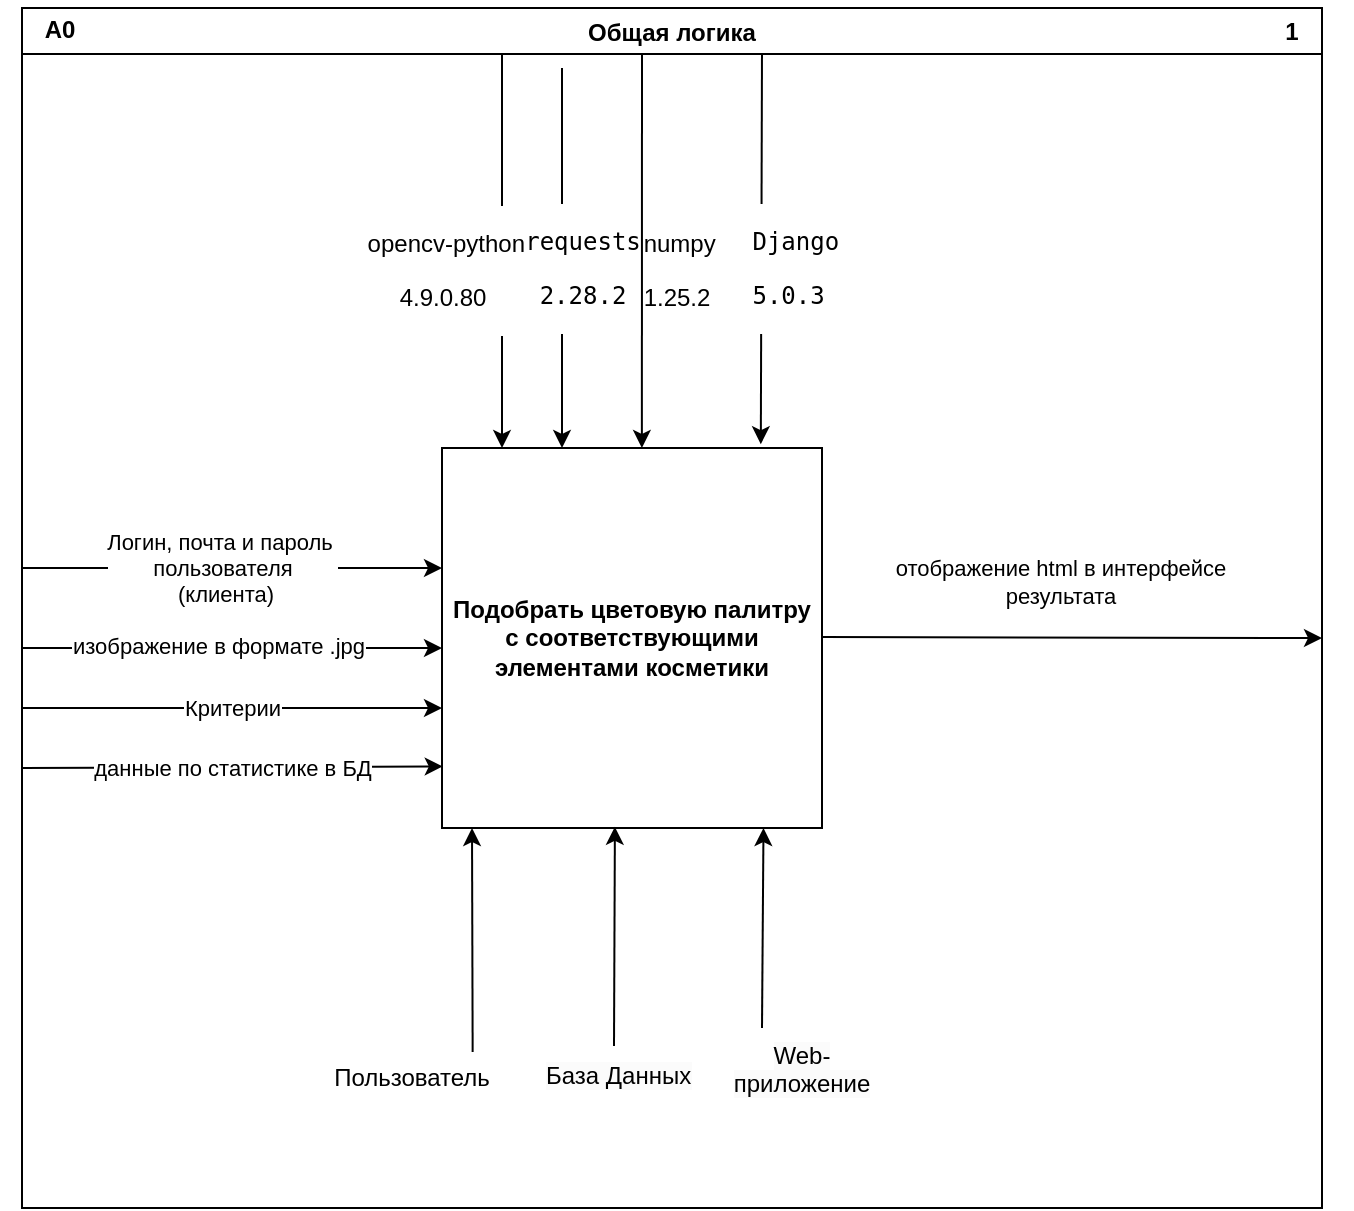 <mxfile version="24.4.13" type="github" pages="7">
  <diagram id="-05cvkWqFzXMk5El1_Sb" name="Общая логика (А0)">
    <mxGraphModel dx="1303" dy="721" grid="1" gridSize="10" guides="1" tooltips="1" connect="1" arrows="1" fold="1" page="1" pageScale="1" pageWidth="827" pageHeight="1169" math="0" shadow="0">
      <root>
        <mxCell id="0" />
        <mxCell id="1" parent="0" />
        <mxCell id="VaOJBmqo7IawT8RxsY-f-1" value="&lt;b&gt;Подобрать цветовую палитру с соответствующими элементами косметики&lt;/b&gt;" style="whiteSpace=wrap;html=1;aspect=fixed;" parent="1" vertex="1">
          <mxGeometry x="250" y="300" width="190" height="190" as="geometry" />
        </mxCell>
        <mxCell id="XLPw9hfy5w5Be3GBbU17-3" value="Критерии" style="endArrow=classic;html=1;rounded=0;" parent="1" edge="1">
          <mxGeometry width="50" height="50" relative="1" as="geometry">
            <mxPoint x="40" y="430" as="sourcePoint" />
            <mxPoint x="250" y="430" as="targetPoint" />
          </mxGeometry>
        </mxCell>
        <mxCell id="tcZ8OcHFIjSUJfGUfMgO-1" value="" style="endArrow=classic;html=1;rounded=0;" parent="1" edge="1">
          <mxGeometry width="50" height="50" relative="1" as="geometry">
            <mxPoint x="440" y="394.5" as="sourcePoint" />
            <mxPoint x="690" y="395" as="targetPoint" />
          </mxGeometry>
        </mxCell>
        <mxCell id="MFATtwUmgz8n-XjjL_l8-9" value="" style="endArrow=classic;html=1;rounded=0;entryX=0.75;entryY=0;entryDx=0;entryDy=0;" parent="1" edge="1">
          <mxGeometry width="50" height="50" relative="1" as="geometry">
            <mxPoint x="280" y="100" as="sourcePoint" />
            <mxPoint x="280" y="300" as="targetPoint" />
          </mxGeometry>
        </mxCell>
        <mxCell id="eYATc6mNuUCMA_gR2dwk-3" value="&lt;pre style=&quot;font-size: 12px; text-align: left;&quot;&gt;&lt;font face=&quot;Helvetica&quot;&gt; opencv-python&lt;/font&gt;&lt;/pre&gt;&lt;pre style=&quot;font-size: 12px;&quot;&gt;&lt;font face=&quot;Helvetica&quot;&gt;4.9.0.80&lt;/font&gt;&lt;/pre&gt;" style="edgeLabel;html=1;align=center;verticalAlign=middle;resizable=0;points=[];" parent="MFATtwUmgz8n-XjjL_l8-9" vertex="1" connectable="0">
          <mxGeometry x="0.127" y="-1" relative="1" as="geometry">
            <mxPoint x="-29" y="-2" as="offset" />
          </mxGeometry>
        </mxCell>
        <mxCell id="ROO9p7ZRHxYC5YCHvntp-1" value="" style="endArrow=classic;html=1;rounded=0;entryX=0.526;entryY=0;entryDx=0;entryDy=0;entryPerimeter=0;" parent="1" target="VaOJBmqo7IawT8RxsY-f-1" edge="1">
          <mxGeometry width="50" height="50" relative="1" as="geometry">
            <mxPoint x="350" y="100" as="sourcePoint" />
            <mxPoint x="390" y="210" as="targetPoint" />
          </mxGeometry>
        </mxCell>
        <mxCell id="ROO9p7ZRHxYC5YCHvntp-2" value="&lt;pre style=&quot;font-size: 12px; text-align: left;&quot;&gt;&lt;font face=&quot;Helvetica&quot;&gt;numpy &lt;/font&gt;&lt;/pre&gt;&lt;pre style=&quot;font-size: 12px; text-align: left;&quot;&gt;&lt;font face=&quot;Helvetica&quot;&gt;1.25.2&lt;/font&gt;&lt;/pre&gt;" style="edgeLabel;html=1;align=center;verticalAlign=middle;resizable=0;points=[];" parent="ROO9p7ZRHxYC5YCHvntp-1" vertex="1" connectable="0">
          <mxGeometry x="0.393" y="1" relative="1" as="geometry">
            <mxPoint x="19" y="-29" as="offset" />
          </mxGeometry>
        </mxCell>
        <mxCell id="pmrBBN6g8GNB3GiG6Bmy-1" value="" style="endArrow=classic;html=1;rounded=0;entryX=0.839;entryY=-0.01;entryDx=0;entryDy=0;entryPerimeter=0;" parent="1" target="VaOJBmqo7IawT8RxsY-f-1" edge="1">
          <mxGeometry width="50" height="50" relative="1" as="geometry">
            <mxPoint x="410" y="100" as="sourcePoint" />
            <mxPoint x="460" y="50" as="targetPoint" />
          </mxGeometry>
        </mxCell>
        <mxCell id="pmrBBN6g8GNB3GiG6Bmy-2" value="&lt;pre style=&quot;font-size: 12px; text-align: left;&quot;&gt;Django &lt;/pre&gt;&lt;pre style=&quot;font-size: 12px; text-align: left;&quot;&gt;5.0.3&lt;/pre&gt;" style="edgeLabel;html=1;align=center;verticalAlign=middle;resizable=0;points=[];" parent="pmrBBN6g8GNB3GiG6Bmy-1" vertex="1" connectable="0">
          <mxGeometry x="-0.081" y="2" relative="1" as="geometry">
            <mxPoint x="18" y="19" as="offset" />
          </mxGeometry>
        </mxCell>
        <mxCell id="vtWXWSA7ghB06Kw7vCje-1" value="Общая логика" style="swimlane;" parent="1" vertex="1">
          <mxGeometry x="40" y="80" width="650" height="600" as="geometry" />
        </mxCell>
        <mxCell id="vtWXWSA7ghB06Kw7vCje-3" value="&lt;b&gt;1&lt;/b&gt;" style="text;html=1;align=center;verticalAlign=middle;whiteSpace=wrap;rounded=0;" parent="vtWXWSA7ghB06Kw7vCje-1" vertex="1">
          <mxGeometry x="605" y="-3" width="60" height="30" as="geometry" />
        </mxCell>
        <mxCell id="XLPw9hfy5w5Be3GBbU17-1" value="" style="endArrow=classic;html=1;rounded=0;" parent="vtWXWSA7ghB06Kw7vCje-1" edge="1">
          <mxGeometry width="50" height="50" relative="1" as="geometry">
            <mxPoint y="320" as="sourcePoint" />
            <mxPoint x="210" y="320" as="targetPoint" />
          </mxGeometry>
        </mxCell>
        <mxCell id="XLPw9hfy5w5Be3GBbU17-2" value="изображение в формате .jpg" style="edgeLabel;html=1;align=center;verticalAlign=middle;resizable=0;points=[];" parent="XLPw9hfy5w5Be3GBbU17-1" vertex="1" connectable="0">
          <mxGeometry x="-0.067" y="1" relative="1" as="geometry">
            <mxPoint as="offset" />
          </mxGeometry>
        </mxCell>
        <mxCell id="rtKyd2QD5gsjGmCWuVZA-2" value="" style="endArrow=classic;html=1;rounded=0;" parent="vtWXWSA7ghB06Kw7vCje-1" edge="1">
          <mxGeometry width="50" height="50" relative="1" as="geometry">
            <mxPoint y="280" as="sourcePoint" />
            <mxPoint x="210" y="280" as="targetPoint" />
          </mxGeometry>
        </mxCell>
        <mxCell id="nlb91eP-m2IYRRFlxJ3D-2" value="данные по статистике в БД" style="endArrow=classic;html=1;rounded=0;entryX=0.002;entryY=0.838;entryDx=0;entryDy=0;entryPerimeter=0;" parent="vtWXWSA7ghB06Kw7vCje-1" target="VaOJBmqo7IawT8RxsY-f-1" edge="1">
          <mxGeometry width="50" height="50" relative="1" as="geometry">
            <mxPoint y="380" as="sourcePoint" />
            <mxPoint x="200" y="380" as="targetPoint" />
          </mxGeometry>
        </mxCell>
        <mxCell id="roUnovX2-93uP-jgZTmy-1" value="Логин, почта и пароль&amp;nbsp;&lt;div&gt;пользователя&lt;div&gt;&amp;nbsp;(клиента)&lt;/div&gt;&lt;/div&gt;" style="edgeLabel;html=1;align=center;verticalAlign=middle;resizable=0;points=[];" parent="vtWXWSA7ghB06Kw7vCje-1" vertex="1" connectable="0">
          <mxGeometry x="100.003" y="280" as="geometry" />
        </mxCell>
        <mxCell id="qr0zWHrsIQGG4fHCFji6-3" value="" style="endArrow=classic;html=1;rounded=0;entryX=0.75;entryY=0;entryDx=0;entryDy=0;" edge="1" parent="vtWXWSA7ghB06Kw7vCje-1">
          <mxGeometry width="50" height="50" relative="1" as="geometry">
            <mxPoint x="270" y="30" as="sourcePoint" />
            <mxPoint x="270" y="220" as="targetPoint" />
          </mxGeometry>
        </mxCell>
        <mxCell id="qr0zWHrsIQGG4fHCFji6-4" value="&lt;pre style=&quot;font-size: 12px; text-align: left;&quot;&gt;requests&lt;/pre&gt;&lt;pre style=&quot;font-size: 12px;&quot;&gt;2.28.2&lt;/pre&gt;" style="edgeLabel;html=1;align=center;verticalAlign=middle;resizable=0;points=[];" vertex="1" connectable="0" parent="qr0zWHrsIQGG4fHCFji6-3">
          <mxGeometry x="0.127" y="-1" relative="1" as="geometry">
            <mxPoint x="11" y="-7" as="offset" />
          </mxGeometry>
        </mxCell>
        <mxCell id="kZJe7aaAtlS9dmdCXuuy-1" value="&lt;span style=&quot;color: rgb(0, 0, 0); font-family: Helvetica; font-size: 12px; font-style: normal; font-variant-ligatures: normal; font-variant-caps: normal; font-weight: 400; letter-spacing: normal; orphans: 2; text-align: center; text-indent: 0px; text-transform: none; widows: 2; word-spacing: 0px; -webkit-text-stroke-width: 0px; white-space: normal; background-color: rgb(251, 251, 251); text-decoration-thickness: initial; text-decoration-style: initial; text-decoration-color: initial; display: inline !important; float: none;&quot;&gt;База Данных&lt;/span&gt;" style="text;whiteSpace=wrap;html=1;" vertex="1" parent="vtWXWSA7ghB06Kw7vCje-1">
          <mxGeometry x="260.0" y="520" width="80" height="40" as="geometry" />
        </mxCell>
        <mxCell id="kZJe7aaAtlS9dmdCXuuy-2" value="Пользователь" style="text;html=1;align=center;verticalAlign=middle;whiteSpace=wrap;rounded=0;" vertex="1" parent="vtWXWSA7ghB06Kw7vCje-1">
          <mxGeometry x="150" y="520" width="90" height="30" as="geometry" />
        </mxCell>
        <mxCell id="kZJe7aaAtlS9dmdCXuuy-3" value="&lt;span style=&quot;color: rgb(0, 0, 0); font-family: Helvetica; font-size: 12px; font-style: normal; font-variant-ligatures: normal; font-variant-caps: normal; font-weight: 400; letter-spacing: normal; orphans: 2; text-indent: 0px; text-transform: none; widows: 2; word-spacing: 0px; -webkit-text-stroke-width: 0px; white-space: normal; background-color: rgb(251, 251, 251); text-decoration-thickness: initial; text-decoration-style: initial; text-decoration-color: initial; float: none; display: inline !important;&quot;&gt;Web-приложение&lt;/span&gt;" style="text;whiteSpace=wrap;html=1;align=center;" vertex="1" parent="vtWXWSA7ghB06Kw7vCje-1">
          <mxGeometry x="350.0" y="510" width="80" height="40" as="geometry" />
        </mxCell>
        <mxCell id="LF4gBfTsGg69RO22KN3z-1" value="&lt;div&gt;&lt;div&gt;отображение html в интерфейсе&lt;div&gt;результата&lt;/div&gt;&lt;/div&gt;&lt;/div&gt;" style="edgeLabel;html=1;align=center;verticalAlign=middle;resizable=0;points=[];" parent="vtWXWSA7ghB06Kw7vCje-1" vertex="1" connectable="0">
          <mxGeometry x="100.0" y="250.004" as="geometry">
            <mxPoint x="419" y="37" as="offset" />
          </mxGeometry>
        </mxCell>
        <mxCell id="vtWXWSA7ghB06Kw7vCje-2" value="&lt;b&gt;A0&lt;/b&gt;" style="text;html=1;align=center;verticalAlign=middle;whiteSpace=wrap;rounded=0;" parent="1" vertex="1">
          <mxGeometry x="29" y="76" width="60" height="30" as="geometry" />
        </mxCell>
        <mxCell id="XLPw9hfy5w5Be3GBbU17-5" value="" style="endArrow=classic;html=1;rounded=0;entryX=0.455;entryY=0.997;entryDx=0;entryDy=0;entryPerimeter=0;" parent="1" edge="1" target="VaOJBmqo7IawT8RxsY-f-1">
          <mxGeometry width="50" height="50" relative="1" as="geometry">
            <mxPoint x="336" y="599" as="sourcePoint" />
            <mxPoint x="344.38" y="490.0" as="targetPoint" />
          </mxGeometry>
        </mxCell>
        <mxCell id="kZJe7aaAtlS9dmdCXuuy-4" value="" style="endArrow=classic;html=1;rounded=0;exitX=0.837;exitY=0.068;exitDx=0;exitDy=0;exitPerimeter=0;" edge="1" parent="1" source="kZJe7aaAtlS9dmdCXuuy-2">
          <mxGeometry width="50" height="50" relative="1" as="geometry">
            <mxPoint x="260" y="600" as="sourcePoint" />
            <mxPoint x="265" y="490" as="targetPoint" />
          </mxGeometry>
        </mxCell>
        <mxCell id="kZJe7aaAtlS9dmdCXuuy-5" value="" style="endArrow=classic;html=1;rounded=0;exitX=0.25;exitY=0;exitDx=0;exitDy=0;entryX=0.846;entryY=1;entryDx=0;entryDy=0;entryPerimeter=0;" edge="1" parent="1" source="kZJe7aaAtlS9dmdCXuuy-3" target="VaOJBmqo7IawT8RxsY-f-1">
          <mxGeometry width="50" height="50" relative="1" as="geometry">
            <mxPoint x="420" y="580" as="sourcePoint" />
            <mxPoint x="470" y="530" as="targetPoint" />
          </mxGeometry>
        </mxCell>
      </root>
    </mxGraphModel>
  </diagram>
  <diagram name="Взаимодействие с пользователем (А1)" id="eGWwfRPOToFMKj34qreq">
    <mxGraphModel dx="1985" dy="641" grid="1" gridSize="10" guides="1" tooltips="1" connect="1" arrows="1" fold="1" page="1" pageScale="1" pageWidth="827" pageHeight="1169" math="0" shadow="0">
      <root>
        <mxCell id="0" />
        <mxCell id="1" parent="0" />
        <mxCell id="HO17mJJ5keng6sLm2lXD-1" value="Взаимодействие с пользователем" style="swimlane;" parent="1" vertex="1">
          <mxGeometry x="-750" y="80" width="4090" height="1440" as="geometry" />
        </mxCell>
        <mxCell id="HO17mJJ5keng6sLm2lXD-4" value="2" style="text;html=1;align=center;verticalAlign=middle;whiteSpace=wrap;rounded=0;fontStyle=1" parent="HO17mJJ5keng6sLm2lXD-1" vertex="1">
          <mxGeometry x="4040" y="-4" width="60" height="30" as="geometry" />
        </mxCell>
        <mxCell id="xtT4wF8nNLN6KiaJ76v7-1" value="&lt;font style=&quot;font-size: 16px;&quot;&gt;Загрузка изображения в каталог&lt;br style=&quot;&quot;&gt;&lt;/font&gt;&lt;div style=&quot;text-align: right; font-size: 16px;&quot;&gt;&lt;font style=&quot;font-size: 16px;&quot;&gt;А1-3&lt;/font&gt;&lt;/div&gt;" style="rounded=0;whiteSpace=wrap;html=1;fontSize=17;fontStyle=1" parent="HO17mJJ5keng6sLm2lXD-1" vertex="1">
          <mxGeometry x="850.3" y="434" width="190" height="60" as="geometry" />
        </mxCell>
        <mxCell id="xtT4wF8nNLN6KiaJ76v7-2" value="Обработка фотографии нейросетями&lt;br style=&quot;font-size: 17px;&quot;&gt;&lt;div style=&quot;text-align: right; font-size: 17px;&quot;&gt;А1-4&lt;/div&gt;" style="rounded=0;whiteSpace=wrap;html=1;fontSize=17;fontStyle=1" parent="HO17mJJ5keng6sLm2lXD-1" vertex="1">
          <mxGeometry x="1130.3" y="544" width="246.36" height="60" as="geometry" />
        </mxCell>
        <mxCell id="xtT4wF8nNLN6KiaJ76v7-5" value="" style="endArrow=classic;html=1;rounded=0;exitX=1;exitY=0.5;exitDx=0;exitDy=0;entryX=0;entryY=0.5;entryDx=0;entryDy=0;fontSize=17;fontStyle=1" parent="HO17mJJ5keng6sLm2lXD-1" source="xtT4wF8nNLN6KiaJ76v7-1" target="xtT4wF8nNLN6KiaJ76v7-2" edge="1">
          <mxGeometry width="50" height="50" relative="1" as="geometry">
            <mxPoint x="890.3" y="524" as="sourcePoint" />
            <mxPoint x="940.3" y="474" as="targetPoint" />
            <Array as="points">
              <mxPoint x="1090.3" y="464" />
              <mxPoint x="1090.3" y="574" />
            </Array>
          </mxGeometry>
        </mxCell>
        <mxCell id="xtT4wF8nNLN6KiaJ76v7-7" value="" style="endArrow=classic;html=1;rounded=0;entryX=0;entryY=0.5;entryDx=0;entryDy=0;fontSize=17;fontStyle=1;exitX=0.992;exitY=0.328;exitDx=0;exitDy=0;exitPerimeter=0;" parent="HO17mJJ5keng6sLm2lXD-1" source="CE2pT4ufiVe7wvhHzgtc-2" target="xtT4wF8nNLN6KiaJ76v7-1" edge="1">
          <mxGeometry width="50" height="50" relative="1" as="geometry">
            <mxPoint x="610.3" y="464" as="sourcePoint" />
            <mxPoint x="880.3" y="454" as="targetPoint" />
            <Array as="points">
              <mxPoint x="780.3" y="374" />
              <mxPoint x="780.3" y="464" />
            </Array>
          </mxGeometry>
        </mxCell>
        <mxCell id="CE2pT4ufiVe7wvhHzgtc-4" value="токен: права&amp;nbsp;&lt;div&gt;пользователя&lt;/div&gt;" style="edgeLabel;html=1;align=center;verticalAlign=middle;resizable=0;points=[];" parent="xtT4wF8nNLN6KiaJ76v7-7" vertex="1" connectable="0">
          <mxGeometry x="-0.06" y="-1" relative="1" as="geometry">
            <mxPoint as="offset" />
          </mxGeometry>
        </mxCell>
        <mxCell id="xtT4wF8nNLN6KiaJ76v7-10" value="" style="endArrow=classic;html=1;rounded=0;exitX=0.992;exitY=0.664;exitDx=0;exitDy=0;fontSize=17;fontStyle=1;entryX=0;entryY=0.5;entryDx=0;entryDy=0;exitPerimeter=0;" parent="HO17mJJ5keng6sLm2lXD-1" source="8L9UltBZK7o9VsZ3WwS0-24" target="pjCqoY4hbAol1uyzRjs0-3" edge="1">
          <mxGeometry width="50" height="50" relative="1" as="geometry">
            <mxPoint x="1690.0" y="660" as="sourcePoint" />
            <mxPoint x="1783.34" y="730" as="targetPoint" />
            <Array as="points">
              <mxPoint x="1723.64" y="660" />
              <mxPoint x="1724" y="734" />
            </Array>
          </mxGeometry>
        </mxCell>
        <mxCell id="xtT4wF8nNLN6KiaJ76v7-14" value="Запрос к бд с фильтрацией данных по выбранным критериям&lt;div&gt;&lt;br&gt;&lt;/div&gt;&lt;div style=&quot;text-align: right;&quot;&gt;А1-8&lt;/div&gt;" style="rounded=0;whiteSpace=wrap;html=1;fontSize=17;fontStyle=1" parent="HO17mJJ5keng6sLm2lXD-1" vertex="1">
          <mxGeometry x="2549.7" y="918" width="390" height="100" as="geometry" />
        </mxCell>
        <mxCell id="xtT4wF8nNLN6KiaJ76v7-16" value="Формирование представления данных в файле html&lt;div&gt;&lt;br&gt;&lt;/div&gt;&lt;div style=&quot;text-align: right;&quot;&gt;А1-9&lt;/div&gt;" style="rounded=0;whiteSpace=wrap;html=1;fontSize=17;fontStyle=1" parent="HO17mJJ5keng6sLm2lXD-1" vertex="1">
          <mxGeometry x="3119.7" y="1068" width="320" height="100" as="geometry" />
        </mxCell>
        <mxCell id="xtT4wF8nNLN6KiaJ76v7-17" value="" style="endArrow=classic;html=1;rounded=0;entryX=-0.002;entryY=0.692;entryDx=0;entryDy=0;exitX=0.999;exitY=0.696;exitDx=0;exitDy=0;fontSize=17;fontStyle=1;exitPerimeter=0;entryPerimeter=0;" parent="HO17mJJ5keng6sLm2lXD-1" source="xtT4wF8nNLN6KiaJ76v7-14" target="xtT4wF8nNLN6KiaJ76v7-16" edge="1">
          <mxGeometry width="50" height="50" relative="1" as="geometry">
            <mxPoint x="2917.7" y="893" as="sourcePoint" />
            <mxPoint x="2677.7" y="853" as="targetPoint" />
            <Array as="points">
              <mxPoint x="2999.7" y="988" />
              <mxPoint x="2999.7" y="1138" />
            </Array>
          </mxGeometry>
        </mxCell>
        <mxCell id="xtT4wF8nNLN6KiaJ76v7-27" value="" style="endArrow=classic;html=1;rounded=0;exitX=1.003;exitY=0.697;exitDx=0;exitDy=0;fontSize=17;fontStyle=1;entryX=0.004;entryY=0.666;entryDx=0;entryDy=0;exitPerimeter=0;entryPerimeter=0;" parent="HO17mJJ5keng6sLm2lXD-1" source="xtT4wF8nNLN6KiaJ76v7-16" target="CFhXUJyxL87vcbrgGzQF-12" edge="1">
          <mxGeometry width="50" height="50" relative="1" as="geometry">
            <mxPoint x="3189.7" y="793" as="sourcePoint" />
            <mxPoint x="3539.7" y="1138" as="targetPoint" />
            <Array as="points">
              <mxPoint x="3499.7" y="1138" />
              <mxPoint x="3499.7" y="1188" />
            </Array>
          </mxGeometry>
        </mxCell>
        <mxCell id="2WnajdsAL7O2xxX158E8-2" value="" style="endArrow=classic;html=1;rounded=0;entryX=0.518;entryY=1.023;entryDx=0;entryDy=0;entryPerimeter=0;fillColor=#f8cecc;strokeColor=#b85450;" parent="HO17mJJ5keng6sLm2lXD-1" edge="1" target="xtT4wF8nNLN6KiaJ76v7-12">
          <mxGeometry width="50" height="50" relative="1" as="geometry">
            <mxPoint x="2261" y="1140" as="sourcePoint" />
            <mxPoint x="2259.7" y="694" as="targetPoint" />
          </mxGeometry>
        </mxCell>
        <mxCell id="2WnajdsAL7O2xxX158E8-4" value="" style="endArrow=classic;html=1;rounded=0;entryX=0.64;entryY=1.022;entryDx=0;entryDy=0;entryPerimeter=0;fillColor=#d5e8d4;strokeColor=#82b366;" parent="HO17mJJ5keng6sLm2lXD-1" target="xtT4wF8nNLN6KiaJ76v7-14" edge="1">
          <mxGeometry width="50" height="50" relative="1" as="geometry">
            <mxPoint x="2799" y="1090" as="sourcePoint" />
            <mxPoint x="2709.7" y="808" as="targetPoint" />
          </mxGeometry>
        </mxCell>
        <mxCell id="1tLMxWZq8jxQQyjwjB6i-1" value="ссылка на изображение" style="text;html=1;align=center;verticalAlign=middle;whiteSpace=wrap;rounded=0;" parent="HO17mJJ5keng6sLm2lXD-1" vertex="1">
          <mxGeometry x="1100.3" y="464" width="60" height="30" as="geometry" />
        </mxCell>
        <mxCell id="CFhXUJyxL87vcbrgGzQF-12" value="Отправка ответа пользователю&lt;div&gt;&lt;br&gt;&lt;/div&gt;&lt;div style=&quot;text-align: right;&quot;&gt;А1-10&lt;/div&gt;" style="rounded=0;whiteSpace=wrap;html=1;fontSize=17;fontStyle=1" parent="HO17mJJ5keng6sLm2lXD-1" vertex="1">
          <mxGeometry x="3559.7" y="1128" width="320" height="90" as="geometry" />
        </mxCell>
        <mxCell id="8h304eRUcYZmcvxUvF1M-9" value="" style="endArrow=classic;html=1;rounded=0;entryX=0.53;entryY=1;entryDx=0;entryDy=0;entryPerimeter=0;fillColor=#f8cecc;strokeColor=#b85450;" parent="HO17mJJ5keng6sLm2lXD-1" edge="1">
          <mxGeometry width="50" height="50" relative="1" as="geometry">
            <mxPoint x="2870" y="1140" as="sourcePoint" />
            <mxPoint x="2869.7" y="1018" as="targetPoint" />
          </mxGeometry>
        </mxCell>
        <mxCell id="pfeyBNnet0TYNzDMJqF1-2" value="" style="endArrow=classic;html=1;rounded=0;entryX=-0.001;entryY=0.887;entryDx=0;entryDy=0;entryPerimeter=0;" parent="HO17mJJ5keng6sLm2lXD-1" target="xtT4wF8nNLN6KiaJ76v7-14" edge="1">
          <mxGeometry width="50" height="50" relative="1" as="geometry">
            <mxPoint x="20" y="1000" as="sourcePoint" />
            <mxPoint x="1500.3" y="834" as="targetPoint" />
          </mxGeometry>
        </mxCell>
        <mxCell id="tQdkoO6kLnrN4BXdvJbx-5" value="" style="endArrow=classic;html=1;rounded=0;exitX=1.004;exitY=0.66;exitDx=0;exitDy=0;exitPerimeter=0;" parent="HO17mJJ5keng6sLm2lXD-1" source="CFhXUJyxL87vcbrgGzQF-12" edge="1">
          <mxGeometry width="50" height="50" relative="1" as="geometry">
            <mxPoint x="3919.7" y="1198" as="sourcePoint" />
            <mxPoint x="4009.7" y="1188" as="targetPoint" />
          </mxGeometry>
        </mxCell>
        <mxCell id="7GCpjcSJjI-ou2nLJRUK-1" value="отображение html в интерфейсе&lt;div&gt;результата&lt;/div&gt;" style="edgeLabel;html=1;align=center;verticalAlign=middle;resizable=0;points=[];" parent="HO17mJJ5keng6sLm2lXD-1" vertex="1" connectable="0">
          <mxGeometry x="3549.7" y="1128.004" as="geometry">
            <mxPoint x="419" y="37" as="offset" />
          </mxGeometry>
        </mxCell>
        <mxCell id="Ivn69a3YPiQ5BbNAVGO1-1" value="&lt;font color=&quot;#ff3333&quot;&gt;С1&lt;/font&gt;" style="text;html=1;align=center;verticalAlign=middle;whiteSpace=wrap;rounded=0;" parent="HO17mJJ5keng6sLm2lXD-1" vertex="1">
          <mxGeometry x="1130.3" y="574" width="60" height="30" as="geometry" />
        </mxCell>
        <mxCell id="pjCqoY4hbAol1uyzRjs0-4" value="" style="endArrow=classic;html=1;rounded=0;fontSize=17;fontStyle=1;entryX=0;entryY=0.5;entryDx=0;entryDy=0;exitX=0.999;exitY=0.778;exitDx=0;exitDy=0;exitPerimeter=0;" parent="HO17mJJ5keng6sLm2lXD-1" source="xtT4wF8nNLN6KiaJ76v7-12" target="xtT4wF8nNLN6KiaJ76v7-14" edge="1">
          <mxGeometry width="50" height="50" relative="1" as="geometry">
            <mxPoint x="2500" y="804" as="sourcePoint" />
            <mxPoint x="2496" y="976" as="targetPoint" />
            <Array as="points">
              <mxPoint x="2510" y="844" />
              <mxPoint x="2510" y="968" />
            </Array>
          </mxGeometry>
        </mxCell>
        <mxCell id="pjCqoY4hbAol1uyzRjs0-5" value="&lt;span style=&quot;color: rgba(0, 0, 0, 0); font-family: monospace; font-size: 0px; text-align: start; background-color: rgb(251, 251, 251);&quot;&gt;%3CmxGraphModel%3E%3Croot%3E%3CmxCell%20id%3D%220%22%2F%3E%3CmxCell%20id%3D%221%22%20parent%3D%220%22%2F%3E%3CmxCell%20id%3D%222%22%20value%3D%22html%22%20style%3D%22edgeLabel%3Bhtml%3D1%3Balign%3Dcenter%3BverticalAlign%3Dmiddle%3Bresizable%3D0%3Bpoints%3D%5B%5D%3B%22%20vertex%3D%221%22%20connectable%3D%220%22%20parent%3D%221%22%3E%3CmxGeometry%20x%3D%222139.7%22%20y%3D%22884.004%22%20as%3D%22geometry%22%3E%3CmxPoint%20x%3D%22-3%22%20y%3D%22-1%22%20as%3D%22offset%22%2F%3E%3C%2FmxGeometry%3E%3C%2FmxCell%3E%3C%2Froot%3E%3C%2FmxGraphModel%3E&lt;/span&gt;" style="edgeLabel;html=1;align=center;verticalAlign=middle;resizable=0;points=[];" parent="pjCqoY4hbAol1uyzRjs0-4" vertex="1" connectable="0">
          <mxGeometry x="-0.463" y="-4" relative="1" as="geometry">
            <mxPoint x="84" y="-4" as="offset" />
          </mxGeometry>
        </mxCell>
        <mxCell id="HO17mJJ5keng6sLm2lXD-3" value="&lt;b&gt;A1&lt;/b&gt;" style="text;html=1;align=center;verticalAlign=middle;whiteSpace=wrap;rounded=0;" parent="HO17mJJ5keng6sLm2lXD-1" vertex="1">
          <mxGeometry y="-4" width="60" height="30" as="geometry" />
        </mxCell>
        <mxCell id="pSlYYoqCZCDIwc5QuV55-1" value="" style="endArrow=none;html=1;rounded=0;fillColor=#f8cecc;strokeColor=#b85450;" parent="HO17mJJ5keng6sLm2lXD-1" edge="1">
          <mxGeometry width="50" height="50" relative="1" as="geometry">
            <mxPoint x="190" y="1140" as="sourcePoint" />
            <mxPoint x="2870" y="1140" as="targetPoint" />
          </mxGeometry>
        </mxCell>
        <mxCell id="0I6Q5RSTLvCTVYvG1I0z-2" value="из процесса по сбору статистики" style="text;html=1;align=center;verticalAlign=middle;whiteSpace=wrap;rounded=0;" parent="HO17mJJ5keng6sLm2lXD-1" vertex="1">
          <mxGeometry x="10" y="1009" width="160" height="30" as="geometry" />
        </mxCell>
        <mxCell id="CFhXUJyxL87vcbrgGzQF-7" value="критерии" style="text;html=1;align=center;verticalAlign=middle;whiteSpace=wrap;rounded=0;" parent="HO17mJJ5keng6sLm2lXD-1" vertex="1">
          <mxGeometry x="30" y="804" width="60" height="30" as="geometry" />
        </mxCell>
        <mxCell id="0I6Q5RSTLvCTVYvG1I0z-1" value="данные по статистике в БД" style="edgeLabel;html=1;align=center;verticalAlign=middle;resizable=0;points=[];" parent="HO17mJJ5keng6sLm2lXD-1" vertex="1" connectable="0">
          <mxGeometry x="90.002" y="984" as="geometry" />
        </mxCell>
        <mxCell id="CE2pT4ufiVe7wvhHzgtc-2" value="Авторизация&lt;div&gt;&lt;br&gt;&lt;/div&gt;&lt;div style=&quot;text-align: right;&quot;&gt;А1-2&lt;/div&gt;" style="rounded=0;whiteSpace=wrap;html=1;fontSize=17;fontStyle=1" parent="HO17mJJ5keng6sLm2lXD-1" vertex="1">
          <mxGeometry x="520.3" y="354" width="190" height="60" as="geometry" />
        </mxCell>
        <mxCell id="CE2pT4ufiVe7wvhHzgtc-5" value="" style="endArrow=classic;html=1;rounded=0;entryX=0;entryY=0.75;entryDx=0;entryDy=0;" parent="HO17mJJ5keng6sLm2lXD-1" target="xtT4wF8nNLN6KiaJ76v7-1" edge="1">
          <mxGeometry width="50" height="50" relative="1" as="geometry">
            <mxPoint y="479" as="sourcePoint" />
            <mxPoint x="410.3" y="444" as="targetPoint" />
          </mxGeometry>
        </mxCell>
        <mxCell id="CE2pT4ufiVe7wvhHzgtc-6" value="изображение в формате .jpg" style="edgeLabel;html=1;align=center;verticalAlign=middle;resizable=0;points=[];" parent="CE2pT4ufiVe7wvhHzgtc-5" vertex="1" connectable="0">
          <mxGeometry x="0.114" y="2" relative="1" as="geometry">
            <mxPoint x="-393" y="-13" as="offset" />
          </mxGeometry>
        </mxCell>
        <mxCell id="CE2pT4ufiVe7wvhHzgtc-7" value="" style="endArrow=classic;html=1;rounded=0;entryX=0.526;entryY=0.007;entryDx=0;entryDy=0;entryPerimeter=0;" parent="HO17mJJ5keng6sLm2lXD-1" target="CE2pT4ufiVe7wvhHzgtc-2" edge="1">
          <mxGeometry width="50" height="50" relative="1" as="geometry">
            <mxPoint x="620" y="240" as="sourcePoint" />
            <mxPoint x="615.3" y="364" as="targetPoint" />
          </mxGeometry>
        </mxCell>
        <mxCell id="CE2pT4ufiVe7wvhHzgtc-12" value="" style="endArrow=classic;html=1;rounded=0;exitX=0.25;exitY=0;exitDx=0;exitDy=0;entryX=0.63;entryY=1.017;entryDx=0;entryDy=0;entryPerimeter=0;fillColor=#d5e8d4;strokeColor=#82b366;" parent="HO17mJJ5keng6sLm2lXD-1" source="8h304eRUcYZmcvxUvF1M-7" target="mBuSfJe0cnLq9lCmmfsN-1" edge="1">
          <mxGeometry width="50" height="50" relative="1" as="geometry">
            <mxPoint x="608.3" y="1164" as="sourcePoint" />
            <mxPoint x="610.3" y="424" as="targetPoint" />
          </mxGeometry>
        </mxCell>
        <mxCell id="CE2pT4ufiVe7wvhHzgtc-13" value="" style="endArrow=classic;html=1;rounded=0;fillColor=#f8cecc;strokeColor=#b85450;exitX=0.554;exitY=-0.07;exitDx=0;exitDy=0;exitPerimeter=0;entryX=0.211;entryY=0.988;entryDx=0;entryDy=0;entryPerimeter=0;" parent="HO17mJJ5keng6sLm2lXD-1" source="ryq76Jkftbjxs9n1id5k-1" target="mBuSfJe0cnLq9lCmmfsN-1" edge="1">
          <mxGeometry width="50" height="50" relative="1" as="geometry">
            <mxPoint x="192.5" y="1344" as="sourcePoint" />
            <mxPoint x="190" y="344" as="targetPoint" />
          </mxGeometry>
        </mxCell>
        <mxCell id="8h304eRUcYZmcvxUvF1M-7" value="&lt;span style=&quot;color: rgb(0, 0, 0); font-family: Helvetica; font-size: 12px; font-style: normal; font-variant-ligatures: normal; font-variant-caps: normal; font-weight: 400; letter-spacing: normal; orphans: 2; text-align: center; text-indent: 0px; text-transform: none; widows: 2; word-spacing: 0px; -webkit-text-stroke-width: 0px; white-space: normal; background-color: rgb(251, 251, 251); text-decoration-thickness: initial; text-decoration-style: initial; text-decoration-color: initial; display: inline !important; float: none;&quot;&gt;База Данных&lt;/span&gt;" style="text;whiteSpace=wrap;html=1;fillColor=#d5e8d4;strokeColor=#82b366;" parent="HO17mJJ5keng6sLm2lXD-1" vertex="1">
          <mxGeometry x="250.0" y="1329" width="80" height="40" as="geometry" />
        </mxCell>
        <mxCell id="ryq76Jkftbjxs9n1id5k-1" value="Пользователь" style="text;html=1;align=center;verticalAlign=middle;whiteSpace=wrap;rounded=0;fillColor=#f8cecc;strokeColor=#b85450;" parent="HO17mJJ5keng6sLm2lXD-1" vertex="1">
          <mxGeometry x="140" y="1334" width="90" height="30" as="geometry" />
        </mxCell>
        <mxCell id="CE2pT4ufiVe7wvhHzgtc-14" value="" style="endArrow=classic;html=1;rounded=0;entryX=0.639;entryY=1.094;entryDx=0;entryDy=0;entryPerimeter=0;fillColor=#f8cecc;strokeColor=#b85450;" parent="HO17mJJ5keng6sLm2lXD-1" target="xtT4wF8nNLN6KiaJ76v7-1" edge="1">
          <mxGeometry width="50" height="50" relative="1" as="geometry">
            <mxPoint x="972" y="1140" as="sourcePoint" />
            <mxPoint x="970.3" y="586" as="targetPoint" />
          </mxGeometry>
        </mxCell>
        <mxCell id="CE2pT4ufiVe7wvhHzgtc-15" value="" style="endArrow=classic;html=1;rounded=0;entryX=0;entryY=0.5;entryDx=0;entryDy=0;exitX=1;exitY=0.5;exitDx=0;exitDy=0;" parent="HO17mJJ5keng6sLm2lXD-1" target="CE2pT4ufiVe7wvhHzgtc-2" edge="1" source="mBuSfJe0cnLq9lCmmfsN-1">
          <mxGeometry width="50" height="50" relative="1" as="geometry">
            <mxPoint x="330.3" y="384" as="sourcePoint" />
            <mxPoint x="390.3" y="334" as="targetPoint" />
            <Array as="points">
              <mxPoint x="420" y="309" />
              <mxPoint x="420" y="384" />
            </Array>
          </mxGeometry>
        </mxCell>
        <mxCell id="CE2pT4ufiVe7wvhHzgtc-16" value="Логин и пароль пользователя&lt;div&gt;&amp;nbsp;(клиента)&lt;/div&gt;" style="edgeLabel;html=1;align=center;verticalAlign=middle;resizable=0;points=[];" parent="CE2pT4ufiVe7wvhHzgtc-15" vertex="1" connectable="0">
          <mxGeometry x="-0.191" relative="1" as="geometry">
            <mxPoint x="7" y="-20" as="offset" />
          </mxGeometry>
        </mxCell>
        <mxCell id="pjCqoY4hbAol1uyzRjs0-1" value="&lt;div&gt;[{&#39;Ссылка на изображение&#39;: {&#39;face_tone&#39;: (R, G, B),&lt;/div&gt;&lt;div&gt;&amp;nbsp; &amp;nbsp; &amp;nbsp; &amp;nbsp; &amp;nbsp; &amp;nbsp; &amp;nbsp; &amp;nbsp; &amp;nbsp; &amp;nbsp; &amp;nbsp; &amp;nbsp; &amp;nbsp; &amp;nbsp; &amp;nbsp; &amp;nbsp; &amp;nbsp; &amp;nbsp; &amp;nbsp; &amp;nbsp; &amp;nbsp; &amp;nbsp; &amp;nbsp; &#39;left_eyel&#39;: (R, G, B),&lt;/div&gt;&lt;div&gt;&amp;nbsp; &amp;nbsp; &amp;nbsp; &amp;nbsp; &amp;nbsp; &amp;nbsp; &amp;nbsp; &amp;nbsp; &amp;nbsp; &amp;nbsp; &amp;nbsp; &amp;nbsp; &amp;nbsp; &amp;nbsp; &amp;nbsp; &amp;nbsp; &amp;nbsp; &amp;nbsp; &amp;nbsp; &amp;nbsp; &amp;nbsp; &amp;nbsp; &amp;nbsp; &amp;nbsp; &amp;nbsp; &#39;upper_lip&#39;: (R, G, B)}}]&lt;/div&gt;" style="edgeLabel;html=1;align=center;verticalAlign=middle;resizable=0;points=[];" parent="HO17mJJ5keng6sLm2lXD-1" vertex="1" connectable="0">
          <mxGeometry x="1500.0" y="560" as="geometry">
            <mxPoint x="20" y="-10" as="offset" />
          </mxGeometry>
        </mxCell>
        <mxCell id="8h304eRUcYZmcvxUvF1M-8" value="" style="endArrow=none;html=1;rounded=0;fillColor=#d5e8d4;strokeColor=#82b366;" parent="HO17mJJ5keng6sLm2lXD-1" edge="1">
          <mxGeometry width="50" height="50" relative="1" as="geometry">
            <mxPoint x="270" y="1089" as="sourcePoint" />
            <mxPoint x="2800" y="1089" as="targetPoint" />
          </mxGeometry>
        </mxCell>
        <mxCell id="pjCqoY4hbAol1uyzRjs0-3" value="Формирование представления данных в файле html&lt;div&gt;&lt;br&gt;&lt;/div&gt;&lt;div style=&quot;text-align: right;&quot;&gt;А1-6&lt;/div&gt;" style="rounded=0;whiteSpace=wrap;html=1;fontSize=17;fontStyle=1" parent="HO17mJJ5keng6sLm2lXD-1" vertex="1">
          <mxGeometry x="1760" y="684" width="220" height="100" as="geometry" />
        </mxCell>
        <mxCell id="CFhXUJyxL87vcbrgGzQF-5" value="" style="endArrow=classic;html=1;rounded=0;entryX=0;entryY=0.75;entryDx=0;entryDy=0;" parent="HO17mJJ5keng6sLm2lXD-1" target="xtT4wF8nNLN6KiaJ76v7-12" edge="1">
          <mxGeometry width="50" height="50" relative="1" as="geometry">
            <mxPoint x="10" y="840" as="sourcePoint" />
            <mxPoint x="1509.6" y="744.3" as="targetPoint" />
          </mxGeometry>
        </mxCell>
        <mxCell id="xtT4wF8nNLN6KiaJ76v7-12" value="&lt;font style=&quot;font-size: 16px;&quot;&gt;Выбор критериев для отбора&amp;nbsp;&lt;/font&gt;&lt;div&gt;&lt;font style=&quot;font-size: 16px;&quot;&gt;фотографий&amp;nbsp;&lt;/font&gt;&lt;span style=&quot;font-size: 16px; background-color: initial;&quot;&gt;с макияжем из БД&lt;/span&gt;&lt;div&gt;&lt;font style=&quot;font-size: 16px;&quot;&gt;&lt;br style=&quot;&quot;&gt;&lt;/font&gt;&lt;div style=&quot;text-align: right; font-size: 16px;&quot;&gt;&lt;font style=&quot;font-size: 16px;&quot;&gt;А1-7&lt;/font&gt;&lt;/div&gt;&lt;/div&gt;&lt;/div&gt;" style="rounded=0;whiteSpace=wrap;html=1;fontSize=17;fontStyle=1" parent="HO17mJJ5keng6sLm2lXD-1" vertex="1">
          <mxGeometry x="2080" y="774" width="350" height="90" as="geometry" />
        </mxCell>
        <mxCell id="xtT4wF8nNLN6KiaJ76v7-15" value="" style="endArrow=classic;html=1;rounded=0;fontSize=17;fontStyle=1;exitX=1;exitY=0.5;exitDx=0;exitDy=0;entryX=-0.002;entryY=0.434;entryDx=0;entryDy=0;entryPerimeter=0;" parent="HO17mJJ5keng6sLm2lXD-1" source="pjCqoY4hbAol1uyzRjs0-3" target="xtT4wF8nNLN6KiaJ76v7-12" edge="1">
          <mxGeometry width="50" height="50" relative="1" as="geometry">
            <mxPoint x="2130" y="774" as="sourcePoint" />
            <mxPoint x="2230" y="864" as="targetPoint" />
            <Array as="points">
              <mxPoint x="2040" y="734" />
              <mxPoint x="2040" y="814" />
            </Array>
          </mxGeometry>
        </mxCell>
        <mxCell id="CFhXUJyxL87vcbrgGzQF-8" value="данные по выбранным критериям:&lt;div&gt;&lt;pre&gt;&lt;font color=&quot;#0b0c0d&quot; face=&quot;Helvetica&quot;&gt;(&quot;1&quot;, &quot;Помада&quot;),&lt;br&gt;(&quot;2&quot;, &quot;Тени&quot;)&lt;/font&gt;&lt;/pre&gt;&lt;/div&gt;" style="edgeLabel;html=1;align=center;verticalAlign=middle;resizable=0;points=[];" parent="xtT4wF8nNLN6KiaJ76v7-15" vertex="1" connectable="0">
          <mxGeometry x="-0.463" y="-4" relative="1" as="geometry">
            <mxPoint x="582" y="106" as="offset" />
          </mxGeometry>
        </mxCell>
        <mxCell id="pjCqoY4hbAol1uyzRjs0-7" value="html: отображение вариантов выбора&amp;nbsp;&lt;div&gt;part_face: upper_lip=&quot;Помада&quot;&lt;/div&gt;&lt;div&gt;left_eyel=&quot;Тени&quot;&lt;/div&gt;" style="edgeLabel;html=1;align=center;verticalAlign=middle;resizable=0;points=[];" parent="HO17mJJ5keng6sLm2lXD-1" vertex="1" connectable="0">
          <mxGeometry x="3140.0" y="990.004" as="geometry">
            <mxPoint x="-985" y="-266" as="offset" />
          </mxGeometry>
        </mxCell>
        <mxCell id="tQdkoO6kLnrN4BXdvJbx-2" value="Ссылка на отфильрованные&amp;nbsp;&lt;div&gt;по критериям изображения&lt;/div&gt;" style="edgeLabel;html=1;align=center;verticalAlign=middle;resizable=0;points=[];" parent="HO17mJJ5keng6sLm2lXD-1" vertex="1" connectable="0">
          <mxGeometry x="3024.0" y="1024.004" as="geometry" />
        </mxCell>
        <mxCell id="tQdkoO6kLnrN4BXdvJbx-3" value="html: отфильтрованные&lt;div&gt;изображения&lt;br&gt;&lt;/div&gt;" style="edgeLabel;html=1;align=center;verticalAlign=middle;resizable=0;points=[];" parent="HO17mJJ5keng6sLm2lXD-1" vertex="1" connectable="0">
          <mxGeometry x="3520.0" y="1104.004" as="geometry">
            <mxPoint x="-7" as="offset" />
          </mxGeometry>
        </mxCell>
        <mxCell id="mBuSfJe0cnLq9lCmmfsN-1" value="Регистрация&lt;div&gt;&lt;br&gt;&lt;/div&gt;&lt;div style=&quot;text-align: right;&quot;&gt;А1-1&lt;/div&gt;" style="rounded=0;whiteSpace=wrap;html=1;fontSize=17;fontStyle=1" vertex="1" parent="HO17mJJ5keng6sLm2lXD-1">
          <mxGeometry x="150.3" y="279" width="190" height="60" as="geometry" />
        </mxCell>
        <mxCell id="nru-pPo722Utv3NgeYBQ-1" value="" style="endArrow=classic;html=1;rounded=0;exitX=1;exitY=0.5;exitDx=0;exitDy=0;entryX=0;entryY=0.5;entryDx=0;entryDy=0;" edge="1" parent="HO17mJJ5keng6sLm2lXD-1" target="mBuSfJe0cnLq9lCmmfsN-1">
          <mxGeometry width="50" height="50" relative="1" as="geometry">
            <mxPoint x="3" y="308.33" as="sourcePoint" />
            <mxPoint x="140" y="308.81" as="targetPoint" />
          </mxGeometry>
        </mxCell>
        <mxCell id="nru-pPo722Utv3NgeYBQ-2" value="Логин, почта и пароль&amp;nbsp;&lt;div&gt;пользователя&lt;div&gt;&amp;nbsp;(клиента)&lt;/div&gt;&lt;/div&gt;" style="edgeLabel;html=1;align=center;verticalAlign=middle;resizable=0;points=[];" vertex="1" connectable="0" parent="nru-pPo722Utv3NgeYBQ-1">
          <mxGeometry x="-0.191" relative="1" as="geometry">
            <mxPoint x="7" y="-30" as="offset" />
          </mxGeometry>
        </mxCell>
        <mxCell id="8L9UltBZK7o9VsZ3WwS0-2" value="" style="endArrow=classic;html=1;rounded=0;entryX=0.159;entryY=1.035;entryDx=0;entryDy=0;entryPerimeter=0;fillColor=#f8cecc;strokeColor=#b85450;" edge="1" parent="HO17mJJ5keng6sLm2lXD-1" target="CE2pT4ufiVe7wvhHzgtc-2">
          <mxGeometry width="50" height="50" relative="1" as="geometry">
            <mxPoint x="551" y="1140" as="sourcePoint" />
            <mxPoint x="550.3" y="424" as="targetPoint" />
          </mxGeometry>
        </mxCell>
        <mxCell id="8L9UltBZK7o9VsZ3WwS0-3" value="" style="endArrow=classic;html=1;rounded=0;entryX=0;entryY=0.75;entryDx=0;entryDy=0;" edge="1" parent="HO17mJJ5keng6sLm2lXD-1" target="CE2pT4ufiVe7wvhHzgtc-2">
          <mxGeometry width="50" height="50" relative="1" as="geometry">
            <mxPoint y="399" as="sourcePoint" />
            <mxPoint x="60" y="334" as="targetPoint" />
          </mxGeometry>
        </mxCell>
        <mxCell id="8L9UltBZK7o9VsZ3WwS0-4" value="логин+пароль" style="text;html=1;align=center;verticalAlign=middle;whiteSpace=wrap;rounded=0;" vertex="1" parent="HO17mJJ5keng6sLm2lXD-1">
          <mxGeometry x="30" y="360" width="60" height="30" as="geometry" />
        </mxCell>
        <mxCell id="8L9UltBZK7o9VsZ3WwS0-6" value="" style="endArrow=classic;html=1;rounded=0;entryX=0.454;entryY=0.975;entryDx=0;entryDy=0;entryPerimeter=0;fillColor=#d5e8d4;strokeColor=#82b366;" edge="1" parent="HO17mJJ5keng6sLm2lXD-1" target="CE2pT4ufiVe7wvhHzgtc-2">
          <mxGeometry width="50" height="50" relative="1" as="geometry">
            <mxPoint x="610" y="1090" as="sourcePoint" />
            <mxPoint x="607.59" y="503" as="targetPoint" />
          </mxGeometry>
        </mxCell>
        <mxCell id="8L9UltBZK7o9VsZ3WwS0-8" value="&lt;span style=&quot;color: rgb(0, 0, 0); font-family: Helvetica; font-size: 12px; font-style: normal; font-variant-ligatures: normal; font-variant-caps: normal; font-weight: 400; letter-spacing: normal; orphans: 2; text-indent: 0px; text-transform: none; widows: 2; word-spacing: 0px; -webkit-text-stroke-width: 0px; white-space: normal; background-color: rgb(251, 251, 251); text-decoration-thickness: initial; text-decoration-style: initial; text-decoration-color: initial; float: none; display: inline !important;&quot;&gt;Web-приложение&lt;/span&gt;" style="text;whiteSpace=wrap;html=1;fillColor=#ffe6cc;strokeColor=#d79b00;align=center;" vertex="1" parent="HO17mJJ5keng6sLm2lXD-1">
          <mxGeometry x="350.0" y="1329" width="80" height="40" as="geometry" />
        </mxCell>
        <mxCell id="8L9UltBZK7o9VsZ3WwS0-9" value="" style="endArrow=classic;html=1;rounded=0;exitX=0.5;exitY=0;exitDx=0;exitDy=0;entryX=0.75;entryY=1;entryDx=0;entryDy=0;fillColor=#ffe6cc;strokeColor=#d79b00;" edge="1" parent="HO17mJJ5keng6sLm2lXD-1" source="8L9UltBZK7o9VsZ3WwS0-8" target="mBuSfJe0cnLq9lCmmfsN-1">
          <mxGeometry width="50" height="50" relative="1" as="geometry">
            <mxPoint x="480" y="1300" as="sourcePoint" />
            <mxPoint x="530" y="1250" as="targetPoint" />
            <Array as="points">
              <mxPoint x="390" y="1300" />
              <mxPoint x="293" y="1300" />
              <mxPoint x="290" y="1190" />
            </Array>
          </mxGeometry>
        </mxCell>
        <mxCell id="8L9UltBZK7o9VsZ3WwS0-10" value="" style="endArrow=none;html=1;rounded=0;fillColor=#ffe6cc;strokeColor=#d79b00;" edge="1" parent="HO17mJJ5keng6sLm2lXD-1">
          <mxGeometry width="50" height="50" relative="1" as="geometry">
            <mxPoint x="290" y="1280" as="sourcePoint" />
            <mxPoint x="3730" y="1280" as="targetPoint" />
          </mxGeometry>
        </mxCell>
        <mxCell id="8L9UltBZK7o9VsZ3WwS0-11" value="" style="endArrow=classic;html=1;rounded=0;entryX=0.75;entryY=1;entryDx=0;entryDy=0;fillColor=#ffe6cc;strokeColor=#d79b00;" edge="1" parent="HO17mJJ5keng6sLm2lXD-1" target="CE2pT4ufiVe7wvhHzgtc-2">
          <mxGeometry width="50" height="50" relative="1" as="geometry">
            <mxPoint x="663" y="1280" as="sourcePoint" />
            <mxPoint x="720" y="1150" as="targetPoint" />
          </mxGeometry>
        </mxCell>
        <mxCell id="8L9UltBZK7o9VsZ3WwS0-12" value="" style="endArrow=classic;html=1;rounded=0;fillColor=#ffe6cc;strokeColor=#d79b00;entryX=0.311;entryY=0.988;entryDx=0;entryDy=0;entryPerimeter=0;" edge="1" parent="HO17mJJ5keng6sLm2lXD-1" target="xtT4wF8nNLN6KiaJ76v7-1">
          <mxGeometry width="50" height="50" relative="1" as="geometry">
            <mxPoint x="909" y="1280" as="sourcePoint" />
            <mxPoint x="910" y="500" as="targetPoint" />
          </mxGeometry>
        </mxCell>
        <mxCell id="8L9UltBZK7o9VsZ3WwS0-13" value="" style="endArrow=classic;html=1;rounded=0;fillColor=#ffe6cc;strokeColor=#d79b00;entryX=0.317;entryY=0.982;entryDx=0;entryDy=0;entryPerimeter=0;" edge="1" parent="HO17mJJ5keng6sLm2lXD-1" target="xtT4wF8nNLN6KiaJ76v7-2">
          <mxGeometry width="50" height="50" relative="1" as="geometry">
            <mxPoint x="1210" y="1280" as="sourcePoint" />
            <mxPoint x="1210" y="610" as="targetPoint" />
          </mxGeometry>
        </mxCell>
        <mxCell id="8L9UltBZK7o9VsZ3WwS0-14" value="" style="endArrow=classic;html=1;rounded=0;fillColor=#ffe6cc;strokeColor=#d79b00;entryX=0.407;entryY=1.004;entryDx=0;entryDy=0;entryPerimeter=0;" edge="1" parent="HO17mJJ5keng6sLm2lXD-1" target="pjCqoY4hbAol1uyzRjs0-3">
          <mxGeometry width="50" height="50" relative="1" as="geometry">
            <mxPoint x="1850" y="1280" as="sourcePoint" />
            <mxPoint x="1849.7" y="790" as="targetPoint" />
          </mxGeometry>
        </mxCell>
        <mxCell id="8L9UltBZK7o9VsZ3WwS0-15" value="" style="endArrow=classic;html=1;rounded=0;fillColor=#ffe6cc;strokeColor=#d79b00;entryX=0.313;entryY=1.008;entryDx=0;entryDy=0;entryPerimeter=0;" edge="1" parent="HO17mJJ5keng6sLm2lXD-1" target="xtT4wF8nNLN6KiaJ76v7-12">
          <mxGeometry width="50" height="50" relative="1" as="geometry">
            <mxPoint x="2190" y="1280" as="sourcePoint" />
            <mxPoint x="2189.7" y="870" as="targetPoint" />
          </mxGeometry>
        </mxCell>
        <mxCell id="8L9UltBZK7o9VsZ3WwS0-16" value="" style="endArrow=classic;html=1;rounded=0;fillColor=#ffe6cc;strokeColor=#d79b00;entryX=0.309;entryY=1.018;entryDx=0;entryDy=0;entryPerimeter=0;" edge="1" parent="HO17mJJ5keng6sLm2lXD-1" target="xtT4wF8nNLN6KiaJ76v7-14">
          <mxGeometry width="50" height="50" relative="1" as="geometry">
            <mxPoint x="2670" y="1280" as="sourcePoint" />
            <mxPoint x="2669.7" y="1020" as="targetPoint" />
          </mxGeometry>
        </mxCell>
        <mxCell id="8L9UltBZK7o9VsZ3WwS0-17" value="" style="endArrow=classic;html=1;rounded=0;fillColor=#ffe6cc;strokeColor=#d79b00;entryX=0.341;entryY=1.002;entryDx=0;entryDy=0;entryPerimeter=0;" edge="1" parent="HO17mJJ5keng6sLm2lXD-1" target="xtT4wF8nNLN6KiaJ76v7-16">
          <mxGeometry width="50" height="50" relative="1" as="geometry">
            <mxPoint x="3229" y="1280" as="sourcePoint" />
            <mxPoint x="3230.7" y="1170" as="targetPoint" />
          </mxGeometry>
        </mxCell>
        <mxCell id="8L9UltBZK7o9VsZ3WwS0-18" value="" style="endArrow=classic;html=1;rounded=0;fillColor=#ffe6cc;strokeColor=#d79b00;entryX=0.53;entryY=0.987;entryDx=0;entryDy=0;entryPerimeter=0;" edge="1" parent="HO17mJJ5keng6sLm2lXD-1" target="CFhXUJyxL87vcbrgGzQF-12">
          <mxGeometry width="50" height="50" relative="1" as="geometry">
            <mxPoint x="3729" y="1280" as="sourcePoint" />
            <mxPoint x="3719.2" y="1160" as="targetPoint" />
          </mxGeometry>
        </mxCell>
        <UserObject label="&lt;div style=&quot;&quot;&gt;&lt;pre style=&quot;font-family: &amp;quot;JetBrains Mono&amp;quot;, monospace;&quot;&gt;from django.contrib.auth import login, logout&lt;br&gt;from django.contrib.auth.views import LoginView&lt;br&gt;from django.shortcuts import redirect&lt;br&gt;from django.urls import reverse_lazy&lt;br&gt;from django.views.generic import CreateView&lt;/pre&gt;&lt;pre style=&quot;&quot;&gt;&lt;pre style=&quot;&quot;&gt;&lt;font color=&quot;#111314&quot; style=&quot;&quot; face=&quot;Helvetica&quot;&gt;Django==5.0.3, requests==2.28.2&lt;/font&gt;&lt;/pre&gt;&lt;/pre&gt;&lt;/div&gt;" link="&lt;div style=&quot;background-color:#1e1f22;color:#a9b7c6;font-family:&#39;JetBrains Mono&#39;,monospace;font-size:9,8pt;&quot;&gt;&lt;pre&gt;&lt;span style=&quot;color:#cc7832;&quot;&gt;from &lt;/span&gt;django.contrib.auth &lt;span style=&quot;color:#cc7832;&quot;&gt;import &lt;/span&gt;login&lt;span style=&quot;color:#cc7832;&quot;&gt;, &lt;/span&gt;logout&lt;br&gt;&lt;span style=&quot;color:#cc7832;&quot;&gt;from &lt;/span&gt;django.contrib.auth.views &lt;span style=&quot;color:#cc7832;&quot;&gt;import &lt;/span&gt;LoginView&lt;br&gt;&lt;span style=&quot;color:#cc7832;&quot;&gt;from &lt;/span&gt;django.shortcuts &lt;span style=&quot;color:#cc7832;&quot;&gt;import &lt;/span&gt;redirect&lt;br&gt;&lt;span style=&quot;color:#cc7832;&quot;&gt;from &lt;/span&gt;django.urls &lt;span style=&quot;color:#cc7832;&quot;&gt;import &lt;/span&gt;reverse_lazy&lt;br&gt;&lt;span style=&quot;color:#cc7832;&quot;&gt;from &lt;/span&gt;django.views.generic &lt;span style=&quot;color:#cc7832;&quot;&gt;import &lt;/span&gt;CreateView&lt;/pre&gt;&lt;/div&gt;" id="8L9UltBZK7o9VsZ3WwS0-19">
          <mxCell style="text;whiteSpace=wrap;html=1;" vertex="1" parent="HO17mJJ5keng6sLm2lXD-1">
            <mxGeometry x="150.3" y="40" width="340" height="120" as="geometry" />
          </mxCell>
        </UserObject>
        <mxCell id="8L9UltBZK7o9VsZ3WwS0-20" value="" style="endArrow=classic;html=1;rounded=0;entryX=0.473;entryY=-0.011;entryDx=0;entryDy=0;exitX=0.264;exitY=1.006;exitDx=0;exitDy=0;entryPerimeter=0;exitPerimeter=0;" edge="1" parent="HO17mJJ5keng6sLm2lXD-1" source="8L9UltBZK7o9VsZ3WwS0-19" target="mBuSfJe0cnLq9lCmmfsN-1">
          <mxGeometry width="50" height="50" relative="1" as="geometry">
            <mxPoint x="250.3" y="200" as="sourcePoint" />
            <mxPoint x="250" y="260" as="targetPoint" />
            <Array as="points">
              <mxPoint x="240" y="250" />
            </Array>
          </mxGeometry>
        </mxCell>
        <mxCell id="8L9UltBZK7o9VsZ3WwS0-21" value="" style="endArrow=none;html=1;rounded=0;" edge="1" parent="HO17mJJ5keng6sLm2lXD-1">
          <mxGeometry width="50" height="50" relative="1" as="geometry">
            <mxPoint x="240" y="240" as="sourcePoint" />
            <mxPoint x="620" y="240" as="targetPoint" />
          </mxGeometry>
        </mxCell>
        <UserObject label="&lt;div style=&quot;font-family: &amp;quot;JetBrains Mono&amp;quot;, monospace;&quot;&gt;&lt;pre&gt;&lt;span style=&quot;&quot;&gt;from &lt;/span&gt;django.core.management.base &lt;span style=&quot;&quot;&gt;import &lt;/span&gt;BaseCommand&lt;br&gt;&lt;span style=&quot;&quot;&gt;from &lt;/span&gt;django.views.decorators.csrf &lt;span style=&quot;&quot;&gt;import &lt;/span&gt;csrf_exempt&lt;/pre&gt;&lt;pre&gt;&lt;pre style=&quot;background-color: rgb(251, 251, 251);&quot;&gt;&lt;font color=&quot;#111314&quot; face=&quot;Helvetica&quot;&gt;Django==5.0.3, requests==2.28.2&lt;/font&gt;&lt;/pre&gt;&lt;/pre&gt;&lt;/div&gt;" link="&lt;div style=&quot;background-color:#1e1f22;color:#a9b7c6;font-family:&#39;JetBrains Mono&#39;,monospace;font-size:9,8pt;&quot;&gt;&lt;pre&gt;&lt;span style=&quot;color:#cc7832;&quot;&gt;from &lt;/span&gt;django.core.management.base &lt;span style=&quot;color:#cc7832;&quot;&gt;import &lt;/span&gt;BaseCommand&lt;br&gt;&lt;span style=&quot;color:#cc7832;&quot;&gt;from &lt;/span&gt;django.views.decorators.csrf &lt;span style=&quot;color:#cc7832;&quot;&gt;import &lt;/span&gt;csrf_exempt&lt;/pre&gt;&lt;/div&gt;" id="8L9UltBZK7o9VsZ3WwS0-22">
          <mxCell style="text;whiteSpace=wrap;html=1;labelBackgroundColor=default;fontColor=default;" vertex="1" parent="HO17mJJ5keng6sLm2lXD-1">
            <mxGeometry x="784" y="120" width="380" height="80" as="geometry" />
          </mxCell>
        </UserObject>
        <mxCell id="8L9UltBZK7o9VsZ3WwS0-24" value="Загрузка данных об изображении в БД&lt;div&gt;&lt;br&gt;&lt;/div&gt;&lt;div style=&quot;text-align: right;&quot;&gt;А1-5&lt;/div&gt;" style="rounded=0;whiteSpace=wrap;html=1;fontSize=17;fontStyle=1" vertex="1" parent="HO17mJJ5keng6sLm2lXD-1">
          <mxGeometry x="1470" y="594" width="220" height="100" as="geometry" />
        </mxCell>
        <mxCell id="8L9UltBZK7o9VsZ3WwS0-26" value="&lt;span style=&quot;font-size: 11px; text-wrap: nowrap; background-color: rgb(255, 255, 255);&quot;&gt;Данные по&amp;nbsp;&lt;/span&gt;&lt;div style=&quot;font-size: 11px; text-wrap: nowrap;&quot;&gt;фотографии,&amp;nbsp;&lt;div&gt;части лиц + оттенки&lt;/div&gt;&lt;/div&gt;" style="text;html=1;align=center;verticalAlign=middle;whiteSpace=wrap;rounded=0;" vertex="1" parent="HO17mJJ5keng6sLm2lXD-1">
          <mxGeometry x="1750" y="629" width="60" height="30" as="geometry" />
        </mxCell>
        <mxCell id="8L9UltBZK7o9VsZ3WwS0-27" value="" style="endArrow=classic;html=1;rounded=0;entryX=0.315;entryY=0.983;entryDx=0;entryDy=0;entryPerimeter=0;fillColor=#d5e8d4;strokeColor=#82b366;" edge="1" parent="HO17mJJ5keng6sLm2lXD-1" target="8L9UltBZK7o9VsZ3WwS0-24">
          <mxGeometry width="50" height="50" relative="1" as="geometry">
            <mxPoint x="1539" y="1090" as="sourcePoint" />
            <mxPoint x="1530" y="414" as="targetPoint" />
          </mxGeometry>
        </mxCell>
        <mxCell id="prgJLbaTSRO--t2zD2w_-1" value="" style="endArrow=classic;html=1;rounded=0;exitX=0.436;exitY=1.022;exitDx=0;exitDy=0;exitPerimeter=0;entryX=0.526;entryY=0.01;entryDx=0;entryDy=0;entryPerimeter=0;" edge="1" parent="HO17mJJ5keng6sLm2lXD-1" source="8L9UltBZK7o9VsZ3WwS0-22" target="xtT4wF8nNLN6KiaJ76v7-1">
          <mxGeometry width="50" height="50" relative="1" as="geometry">
            <mxPoint x="940" y="350" as="sourcePoint" />
            <mxPoint x="990" y="300" as="targetPoint" />
            <Array as="points">
              <mxPoint x="950" y="310" />
            </Array>
          </mxGeometry>
        </mxCell>
        <mxCell id="prgJLbaTSRO--t2zD2w_-2" value="" style="endArrow=none;html=1;rounded=0;" edge="1" parent="HO17mJJ5keng6sLm2lXD-1">
          <mxGeometry width="50" height="50" relative="1" as="geometry">
            <mxPoint x="950" y="240" as="sourcePoint" />
            <mxPoint x="1570" y="240" as="targetPoint" />
          </mxGeometry>
        </mxCell>
        <mxCell id="prgJLbaTSRO--t2zD2w_-3" value="" style="endArrow=classic;html=1;rounded=0;entryX=0.444;entryY=-0.001;entryDx=0;entryDy=0;entryPerimeter=0;" edge="1" parent="HO17mJJ5keng6sLm2lXD-1" target="8L9UltBZK7o9VsZ3WwS0-24">
          <mxGeometry width="50" height="50" relative="1" as="geometry">
            <mxPoint x="1570" y="240" as="sourcePoint" />
            <mxPoint x="1570" y="580" as="targetPoint" />
          </mxGeometry>
        </mxCell>
        <UserObject label="&lt;div style=&quot;&quot;&gt;&lt;div&gt;&lt;span style=&quot;&quot;&gt;import &lt;/span&gt;cv2&lt;br&gt;&lt;span style=&quot;&quot;&gt;import &lt;/span&gt;mediapipe &lt;span style=&quot;&quot;&gt;as &lt;/span&gt;mp&lt;br&gt;&lt;span style=&quot;&quot;&gt;from &lt;/span&gt;django.core.management.base &lt;span style=&quot;&quot;&gt;import &lt;/span&gt;BaseCommand&lt;/div&gt;&lt;div&gt;&lt;br&gt;&lt;/div&gt;&lt;div&gt;&lt;pre style=&quot;&quot;&gt;Django==5.0.3, &lt;font face=&quot;Helvetica&quot;&gt;numpy==1.25.2, opencv-python==4.9.0.80&lt;/font&gt;&lt;/pre&gt;&lt;/div&gt;&lt;/div&gt;" link="&lt;div style=&quot;background-color:#1e1f22;color:#a9b7c6;font-family:&#39;JetBrains Mono&#39;,monospace;font-size:9,8pt;&quot;&gt;&lt;pre&gt;&lt;span style=&quot;color:#cc7832;&quot;&gt;import &lt;/span&gt;cv2&lt;br&gt;&lt;span style=&quot;color:#cc7832;&quot;&gt;import &lt;/span&gt;mediapipe &lt;span style=&quot;color:#cc7832;&quot;&gt;as &lt;/span&gt;mp&lt;br&gt;&lt;span style=&quot;color:#cc7832;&quot;&gt;from &lt;/span&gt;django.core.management.base &lt;span style=&quot;color:#cc7832;&quot;&gt;import &lt;/span&gt;BaseCommand&lt;/pre&gt;&lt;/div&gt;" id="prgJLbaTSRO--t2zD2w_-4">
          <mxCell style="text;whiteSpace=wrap;html=1;fontFamily=Helvetica;labelBackgroundColor=default;fontColor=default;" vertex="1" parent="HO17mJJ5keng6sLm2lXD-1">
            <mxGeometry x="1100" y="290" width="370" height="90" as="geometry" />
          </mxCell>
        </UserObject>
        <mxCell id="prgJLbaTSRO--t2zD2w_-5" value="" style="endArrow=classic;html=1;rounded=0;exitX=0.457;exitY=1.027;exitDx=0;exitDy=0;exitPerimeter=0;entryX=0.568;entryY=0;entryDx=0;entryDy=0;entryPerimeter=0;" edge="1" parent="HO17mJJ5keng6sLm2lXD-1" source="prgJLbaTSRO--t2zD2w_-4" target="xtT4wF8nNLN6KiaJ76v7-2">
          <mxGeometry width="50" height="50" relative="1" as="geometry">
            <mxPoint x="1330" y="440" as="sourcePoint" />
            <mxPoint x="1380" y="390" as="targetPoint" />
          </mxGeometry>
        </mxCell>
        <mxCell id="8L9UltBZK7o9VsZ3WwS0-25" value="" style="endArrow=classic;html=1;rounded=0;exitX=1;exitY=0.5;exitDx=0;exitDy=0;fontSize=17;fontStyle=1;entryX=0.006;entryY=0.616;entryDx=0;entryDy=0;entryPerimeter=0;" edge="1" parent="1" target="8L9UltBZK7o9VsZ3WwS0-24">
          <mxGeometry width="50" height="50" relative="1" as="geometry">
            <mxPoint x="637" y="664" as="sourcePoint" />
            <mxPoint x="730" y="734" as="targetPoint" />
            <Array as="points">
              <mxPoint x="670.3" y="664" />
              <mxPoint x="670" y="736" />
            </Array>
          </mxGeometry>
        </mxCell>
      </root>
    </mxGraphModel>
  </diagram>
  <diagram id="e99vfKG_aAcRuawW6Bzq" name="Общая логика (В0)">
    <mxGraphModel dx="1042" dy="577" grid="1" gridSize="10" guides="1" tooltips="1" connect="1" arrows="1" fold="1" page="1" pageScale="1" pageWidth="827" pageHeight="1169" math="0" shadow="0">
      <root>
        <mxCell id="0" />
        <mxCell id="1" parent="0" />
        <mxCell id="1kd47SlG_dWO-OARCMsB-1" value="&lt;b&gt;Собрать актуальные данные по макияжу из пабликов ВК&lt;/b&gt;" style="whiteSpace=wrap;html=1;aspect=fixed;" parent="1" vertex="1">
          <mxGeometry x="250" y="300" width="190" height="190" as="geometry" />
        </mxCell>
        <mxCell id="1kd47SlG_dWO-OARCMsB-7" value="" style="endArrow=classic;html=1;rounded=0;" parent="1" edge="1">
          <mxGeometry width="50" height="50" relative="1" as="geometry">
            <mxPoint x="440" y="394.5" as="sourcePoint" />
            <mxPoint x="680" y="395" as="targetPoint" />
          </mxGeometry>
        </mxCell>
        <mxCell id="1kd47SlG_dWO-OARCMsB-10" value="" style="endArrow=classic;html=1;rounded=0;entryX=0.75;entryY=0;entryDx=0;entryDy=0;" parent="1" edge="1">
          <mxGeometry width="50" height="50" relative="1" as="geometry">
            <mxPoint x="280" y="100" as="sourcePoint" />
            <mxPoint x="280" y="300" as="targetPoint" />
          </mxGeometry>
        </mxCell>
        <mxCell id="1kd47SlG_dWO-OARCMsB-12" value="" style="endArrow=classic;html=1;rounded=0;entryX=0.526;entryY=0;entryDx=0;entryDy=0;entryPerimeter=0;" parent="1" target="1kd47SlG_dWO-OARCMsB-1" edge="1">
          <mxGeometry width="50" height="50" relative="1" as="geometry">
            <mxPoint x="350" y="100" as="sourcePoint" />
            <mxPoint x="390" y="210" as="targetPoint" />
          </mxGeometry>
        </mxCell>
        <mxCell id="1kd47SlG_dWO-OARCMsB-14" value="" style="endArrow=classic;html=1;rounded=0;entryX=0.839;entryY=-0.01;entryDx=0;entryDy=0;entryPerimeter=0;" parent="1" target="1kd47SlG_dWO-OARCMsB-1" edge="1">
          <mxGeometry width="50" height="50" relative="1" as="geometry">
            <mxPoint x="410" y="100" as="sourcePoint" />
            <mxPoint x="460" y="50" as="targetPoint" />
          </mxGeometry>
        </mxCell>
        <mxCell id="GnaND4iLkzeDsWx9Pn6t-1" value="" style="endArrow=classic;html=1;rounded=0;exitX=1;exitY=0.5;exitDx=0;exitDy=0;" parent="1" edge="1">
          <mxGeometry width="50" height="50" relative="1" as="geometry">
            <mxPoint x="110" y="400" as="sourcePoint" />
            <mxPoint x="250" y="400" as="targetPoint" />
          </mxGeometry>
        </mxCell>
        <mxCell id="kwh-alT6facrxQgH2xNg-1" value="Общая логика" style="swimlane;" parent="1" vertex="1">
          <mxGeometry x="110" y="80" width="570" height="600" as="geometry" />
        </mxCell>
        <mxCell id="kwh-alT6facrxQgH2xNg-2" value="&lt;b&gt;B0&lt;/b&gt;" style="text;html=1;align=center;verticalAlign=middle;whiteSpace=wrap;rounded=0;" parent="kwh-alT6facrxQgH2xNg-1" vertex="1">
          <mxGeometry x="-13" y="-3" width="60" height="30" as="geometry" />
        </mxCell>
        <mxCell id="-kZ0_wwZuRRFz3Gsoun1-1" value="Логин, почта и пароль&amp;nbsp;&lt;div&gt;админа&lt;/div&gt;" style="edgeLabel;html=1;align=center;verticalAlign=middle;resizable=0;points=[];" parent="kwh-alT6facrxQgH2xNg-1" vertex="1" connectable="0">
          <mxGeometry x="60.003" y="320" as="geometry">
            <mxPoint x="7" y="-4" as="offset" />
          </mxGeometry>
        </mxCell>
        <mxCell id="-kZ0_wwZuRRFz3Gsoun1-2" value="" style="endArrow=classic;html=1;rounded=0;" parent="kwh-alT6facrxQgH2xNg-1" edge="1">
          <mxGeometry width="50" height="50" relative="1" as="geometry">
            <mxPoint y="360" as="sourcePoint" />
            <mxPoint x="140" y="360" as="targetPoint" />
          </mxGeometry>
        </mxCell>
        <mxCell id="-kZ0_wwZuRRFz3Gsoun1-3" value="токен" style="edgeLabel;html=1;align=center;verticalAlign=middle;resizable=0;points=[];" parent="-kZ0_wwZuRRFz3Gsoun1-2" vertex="1" connectable="0">
          <mxGeometry x="0.125" relative="1" as="geometry">
            <mxPoint as="offset" />
          </mxGeometry>
        </mxCell>
        <mxCell id="FR_WDWhfSs9eh88jAip0-1" value="&lt;p style=&quot;forced-color-adjust: none; color: rgb(0, 0, 0); font-size: 12px; font-style: normal; font-variant-ligatures: normal; font-variant-caps: normal; font-weight: 400; letter-spacing: normal; orphans: 2; text-align: left; text-indent: 0px; text-transform: none; widows: 2; word-spacing: 0px; -webkit-text-stroke-width: 0px; text-decoration-thickness: initial; text-decoration-style: initial; text-decoration-color: initial; background-color: rgb(251, 251, 251);&quot;&gt;&lt;font face=&quot;Helvetica&quot; color=&quot;#111314&quot; style=&quot;forced-color-adjust: none;&quot;&gt;Django==5.0.3,&lt;br&gt; &lt;/font&gt;&lt;font face=&quot;Helvetica&quot; color=&quot;#111314&quot; style=&quot;forced-color-adjust: none;&quot;&gt;requests==2.28.2,&lt;br&gt; &lt;/font&gt;DateTime==5.5&lt;/p&gt;" style="text;html=1;verticalAlign=middle;whiteSpace=wrap;" vertex="1" parent="kwh-alT6facrxQgH2xNg-1">
          <mxGeometry x="130" y="70" width="100" height="40" as="geometry" />
        </mxCell>
        <mxCell id="PLPxpEZ9u10pc0-lp0gZ-1" value="&lt;pre style=&quot;forced-color-adjust: none; color: rgb(0, 0, 0); font-size: 12px; font-style: normal; font-variant-ligatures: normal; font-variant-caps: normal; font-weight: 400; letter-spacing: normal; orphans: 2; text-align: left; text-indent: 0px; text-transform: none; widows: 2; word-spacing: 0px; -webkit-text-stroke-width: 0px; background-color: rgb(255, 255, 255); text-decoration-thickness: initial; text-decoration-style: initial; text-decoration-color: initial;&quot;&gt;Numpy 1.25.2&lt;/pre&gt;" style="text;whiteSpace=wrap;html=1;" vertex="1" parent="kwh-alT6facrxQgH2xNg-1">
          <mxGeometry x="200" y="120" width="130" height="40" as="geometry" />
        </mxCell>
        <mxCell id="BdFOsO_P_mmQA8kACEl6-1" value="&lt;p style=&quot;forced-color-adjust: none; color: rgb(0, 0, 0); font-size: 12px; font-style: normal; font-variant-ligatures: normal; font-variant-caps: normal; font-weight: 400; letter-spacing: normal; orphans: 2; text-indent: 0px; text-transform: none; widows: 2; word-spacing: 0px; -webkit-text-stroke-width: 0px; background-color: rgb(255, 255, 255); text-decoration-thickness: initial; text-decoration-style: initial; text-decoration-color: initial;&quot;&gt;&lt;font face=&quot;Helvetica&quot; style=&quot;forced-color-adjust: none;&quot;&gt;opencv-python&lt;br&gt;&lt;/font&gt;&lt;font face=&quot;Helvetica&quot; style=&quot;forced-color-adjust: none;&quot;&gt;4.9.0.80&lt;/font&gt;&lt;/p&gt;" style="text;whiteSpace=wrap;html=1;align=center;" vertex="1" parent="kwh-alT6facrxQgH2xNg-1">
          <mxGeometry x="219" y="60" width="170" height="60" as="geometry" />
        </mxCell>
        <mxCell id="79reFMew8zTijT1ew_Oz-1" value="данные об изображениях&lt;div&gt;&amp;nbsp;из постов&lt;/div&gt;" style="edgeLabel;html=1;align=center;verticalAlign=middle;resizable=0;points=[];" vertex="1" connectable="0" parent="kwh-alT6facrxQgH2xNg-1">
          <mxGeometry x="450" y="280" as="geometry">
            <mxPoint x="-6" y="41" as="offset" />
          </mxGeometry>
        </mxCell>
        <mxCell id="kwh-alT6facrxQgH2xNg-3" value="&lt;b&gt;3&lt;/b&gt;" style="text;html=1;align=center;verticalAlign=middle;whiteSpace=wrap;rounded=0;" parent="1" vertex="1">
          <mxGeometry x="637" y="77" width="60" height="30" as="geometry" />
        </mxCell>
        <mxCell id="0m5nbN5CKmmKYGBqTl1L-1" value="&lt;span style=&quot;color: rgb(0, 0, 0); font-family: Helvetica; font-size: 12px; font-style: normal; font-variant-ligatures: normal; font-variant-caps: normal; font-weight: 400; letter-spacing: normal; orphans: 2; text-align: center; text-indent: 0px; text-transform: none; widows: 2; word-spacing: 0px; -webkit-text-stroke-width: 0px; white-space: normal; background-color: rgb(251, 251, 251); text-decoration-thickness: initial; text-decoration-style: initial; text-decoration-color: initial; display: inline !important; float: none;&quot;&gt;База Данных&lt;/span&gt;" style="text;whiteSpace=wrap;html=1;" vertex="1" parent="1">
          <mxGeometry x="300.0" y="600" width="80" height="40" as="geometry" />
        </mxCell>
        <mxCell id="0m5nbN5CKmmKYGBqTl1L-2" value="Пользователь" style="text;html=1;align=center;verticalAlign=middle;whiteSpace=wrap;rounded=0;" vertex="1" parent="1">
          <mxGeometry x="190" y="600" width="90" height="30" as="geometry" />
        </mxCell>
        <mxCell id="0m5nbN5CKmmKYGBqTl1L-3" value="&lt;span style=&quot;color: rgb(0, 0, 0); font-family: Helvetica; font-size: 12px; font-style: normal; font-variant-ligatures: normal; font-variant-caps: normal; font-weight: 400; letter-spacing: normal; orphans: 2; text-indent: 0px; text-transform: none; widows: 2; word-spacing: 0px; -webkit-text-stroke-width: 0px; white-space: normal; background-color: rgb(251, 251, 251); text-decoration-thickness: initial; text-decoration-style: initial; text-decoration-color: initial; float: none; display: inline !important;&quot;&gt;Web-приложение&lt;/span&gt;" style="text;whiteSpace=wrap;html=1;align=center;" vertex="1" parent="1">
          <mxGeometry x="390.0" y="590" width="80" height="40" as="geometry" />
        </mxCell>
        <mxCell id="0m5nbN5CKmmKYGBqTl1L-4" value="" style="endArrow=classic;html=1;rounded=0;entryX=0.455;entryY=0.997;entryDx=0;entryDy=0;entryPerimeter=0;" edge="1" parent="1">
          <mxGeometry width="50" height="50" relative="1" as="geometry">
            <mxPoint x="336" y="599" as="sourcePoint" />
            <mxPoint x="336" y="489" as="targetPoint" />
          </mxGeometry>
        </mxCell>
        <mxCell id="0m5nbN5CKmmKYGBqTl1L-5" value="" style="endArrow=classic;html=1;rounded=0;exitX=0.837;exitY=0.068;exitDx=0;exitDy=0;exitPerimeter=0;" edge="1" parent="1" source="0m5nbN5CKmmKYGBqTl1L-2">
          <mxGeometry width="50" height="50" relative="1" as="geometry">
            <mxPoint x="260" y="600" as="sourcePoint" />
            <mxPoint x="265" y="490" as="targetPoint" />
          </mxGeometry>
        </mxCell>
        <mxCell id="0m5nbN5CKmmKYGBqTl1L-6" value="" style="endArrow=classic;html=1;rounded=0;exitX=0.25;exitY=0;exitDx=0;exitDy=0;entryX=0.846;entryY=1;entryDx=0;entryDy=0;entryPerimeter=0;" edge="1" parent="1" source="0m5nbN5CKmmKYGBqTl1L-3">
          <mxGeometry width="50" height="50" relative="1" as="geometry">
            <mxPoint x="420" y="580" as="sourcePoint" />
            <mxPoint x="411" y="490" as="targetPoint" />
          </mxGeometry>
        </mxCell>
      </root>
    </mxGraphModel>
  </diagram>
  <diagram id="J44V55tXD6jEXAz_DNJb" name="Сбор статистики администратором(В1)">
    <mxGraphModel dx="3549" dy="2218" grid="1" gridSize="10" guides="1" tooltips="1" connect="1" arrows="1" fold="1" page="1" pageScale="1" pageWidth="827" pageHeight="1169" math="0" shadow="0">
      <root>
        <mxCell id="0" />
        <mxCell id="1" parent="0" />
        <mxCell id="39N5Ooq7Am4qos4Z0tuq-1" value="Сбор статистики администратором" style="swimlane;" parent="1" vertex="1">
          <mxGeometry x="-825" width="3595" height="1410" as="geometry" />
        </mxCell>
        <mxCell id="39N5Ooq7Am4qos4Z0tuq-4" value="B1" style="text;html=1;align=center;verticalAlign=middle;whiteSpace=wrap;rounded=0;fontStyle=1" parent="39N5Ooq7Am4qos4Z0tuq-1" vertex="1">
          <mxGeometry x="-3" y="-3" width="60" height="30" as="geometry" />
        </mxCell>
        <mxCell id="39N5Ooq7Am4qos4Z0tuq-5" value="4" style="text;html=1;align=center;verticalAlign=middle;whiteSpace=wrap;rounded=0;fontStyle=1" parent="39N5Ooq7Am4qos4Z0tuq-1" vertex="1">
          <mxGeometry x="3545" y="-3" width="60" height="30" as="geometry" />
        </mxCell>
        <mxCell id="vdU3e23t-bWyH5gXpVus-1" value="Установление связи сервера с приложением ВК по Api&amp;nbsp;&lt;br&gt;&lt;br&gt;&lt;div style=&quot;text-align: right;&quot;&gt;B1-4&lt;/div&gt;" style="rounded=0;whiteSpace=wrap;html=1;" parent="39N5Ooq7Am4qos4Z0tuq-1" vertex="1">
          <mxGeometry x="1147" y="470" width="190" height="60" as="geometry" />
        </mxCell>
        <mxCell id="vdU3e23t-bWyH5gXpVus-2" value="Выборка ссылок с фотографиями и данных по лайкам, просмотрам и дате создания по каждому посту&amp;nbsp;&lt;br&gt;&lt;div style=&quot;text-align: right;&quot;&gt;В1-6&lt;br&gt;&lt;/div&gt;" style="rounded=0;whiteSpace=wrap;html=1;" parent="39N5Ooq7Am4qos4Z0tuq-1" vertex="1">
          <mxGeometry x="1722" y="600" width="260" height="80" as="geometry" />
        </mxCell>
        <mxCell id="vdU3e23t-bWyH5gXpVus-3" value="Получение данных о постах по id в сообществе&lt;br&gt;&lt;br&gt;&lt;div style=&quot;text-align: right;&quot;&gt;В1-5&lt;br&gt;&lt;/div&gt;" style="rounded=0;whiteSpace=wrap;html=1;" parent="39N5Ooq7Am4qos4Z0tuq-1" vertex="1">
          <mxGeometry x="1492" y="540" width="180" height="60" as="geometry" />
        </mxCell>
        <mxCell id="vdU3e23t-bWyH5gXpVus-4" value="&lt;div style=&quot;&quot;&gt;&lt;div style=&quot;text-align: right;&quot;&gt;Загрузка изображений в каталог&lt;/div&gt;&lt;div style=&quot;text-align: right;&quot;&gt;В1-8&lt;/div&gt;&lt;/div&gt;" style="rounded=0;whiteSpace=wrap;html=1;align=center;" parent="39N5Ooq7Am4qos4Z0tuq-1" vertex="1">
          <mxGeometry x="2362" y="750" width="270" height="100" as="geometry" />
        </mxCell>
        <mxCell id="vdU3e23t-bWyH5gXpVus-6" value="" style="endArrow=classic;html=1;rounded=0;exitX=1;exitY=0.5;exitDx=0;exitDy=0;entryX=0;entryY=0.5;entryDx=0;entryDy=0;" parent="39N5Ooq7Am4qos4Z0tuq-1" source="vdU3e23t-bWyH5gXpVus-1" target="vdU3e23t-bWyH5gXpVus-3" edge="1">
          <mxGeometry width="50" height="50" relative="1" as="geometry">
            <mxPoint x="1542" y="500" as="sourcePoint" />
            <mxPoint x="1592" y="450" as="targetPoint" />
            <Array as="points">
              <mxPoint x="1442" y="500" />
              <mxPoint x="1442" y="570" />
            </Array>
          </mxGeometry>
        </mxCell>
        <mxCell id="vdU3e23t-bWyH5gXpVus-8" value="" style="endArrow=classic;html=1;rounded=0;exitX=1;exitY=0.5;exitDx=0;exitDy=0;entryX=0.001;entryY=0.638;entryDx=0;entryDy=0;entryPerimeter=0;" parent="39N5Ooq7Am4qos4Z0tuq-1" source="vdU3e23t-bWyH5gXpVus-3" target="vdU3e23t-bWyH5gXpVus-2" edge="1">
          <mxGeometry width="50" height="50" relative="1" as="geometry">
            <mxPoint x="1702" y="575" as="sourcePoint" />
            <mxPoint x="1802" y="645" as="targetPoint" />
            <Array as="points">
              <mxPoint x="1702" y="570" />
              <mxPoint x="1702" y="650" />
            </Array>
          </mxGeometry>
        </mxCell>
        <mxCell id="vdU3e23t-bWyH5gXpVus-10" value="" style="endArrow=classic;html=1;rounded=0;exitX=0.995;exitY=0.627;exitDx=0;exitDy=0;exitPerimeter=0;entryX=0;entryY=0.5;entryDx=0;entryDy=0;" parent="39N5Ooq7Am4qos4Z0tuq-1" source="vdU3e23t-bWyH5gXpVus-2" target="vFyTpzsifxHDtwkjXxD1-2" edge="1">
          <mxGeometry width="50" height="50" relative="1" as="geometry">
            <mxPoint x="1857" y="780" as="sourcePoint" />
            <mxPoint x="2042" y="720" as="targetPoint" />
            <Array as="points">
              <mxPoint x="1992" y="650" />
              <mxPoint x="1992" y="720" />
            </Array>
          </mxGeometry>
        </mxCell>
        <mxCell id="vdU3e23t-bWyH5gXpVus-24" value="" style="endArrow=classic;html=1;rounded=0;entryX=0.516;entryY=-0.012;entryDx=0;entryDy=0;entryPerimeter=0;" parent="39N5Ooq7Am4qos4Z0tuq-1" target="vdU3e23t-bWyH5gXpVus-1" edge="1">
          <mxGeometry width="50" height="50" relative="1" as="geometry">
            <mxPoint x="1245" y="300" as="sourcePoint" />
            <mxPoint x="1242" y="455" as="targetPoint" />
          </mxGeometry>
        </mxCell>
        <mxCell id="vdU3e23t-bWyH5gXpVus-25" value="" style="endArrow=classic;html=1;rounded=0;entryX=0.514;entryY=0;entryDx=0;entryDy=0;entryPerimeter=0;" parent="39N5Ooq7Am4qos4Z0tuq-1" target="vdU3e23t-bWyH5gXpVus-3" edge="1">
          <mxGeometry width="50" height="50" relative="1" as="geometry">
            <mxPoint x="1585" y="320" as="sourcePoint" />
            <mxPoint x="1582" y="510" as="targetPoint" />
          </mxGeometry>
        </mxCell>
        <mxCell id="vdU3e23t-bWyH5gXpVus-44" value="" style="endArrow=classic;html=1;rounded=0;entryX=0;entryY=0.5;entryDx=0;entryDy=0;" parent="39N5Ooq7Am4qos4Z0tuq-1" target="vdU3e23t-bWyH5gXpVus-1" edge="1">
          <mxGeometry width="50" height="50" relative="1" as="geometry">
            <mxPoint x="105" y="500" as="sourcePoint" />
            <mxPoint x="1147" y="620.53" as="targetPoint" />
          </mxGeometry>
        </mxCell>
        <mxCell id="_JmFmCGNvQl8fsA0A4yP-42" value="Токен" style="edgeLabel;html=1;align=center;verticalAlign=middle;resizable=0;points=[];" parent="vdU3e23t-bWyH5gXpVus-44" vertex="1" connectable="0">
          <mxGeometry x="-0.519" y="-5" relative="1" as="geometry">
            <mxPoint x="-130" y="-15" as="offset" />
          </mxGeometry>
        </mxCell>
        <mxCell id="vFyTpzsifxHDtwkjXxD1-2" value="Фильтрация фото по лайкам/просмотрам и дате создания по каждому посту в рамках одного сообщества&lt;br&gt;&lt;br&gt;&lt;div style=&quot;text-align: right;&quot;&gt;В1-7&lt;br&gt;&lt;/div&gt;" style="rounded=0;whiteSpace=wrap;html=1;" parent="39N5Ooq7Am4qos4Z0tuq-1" vertex="1">
          <mxGeometry x="2052" y="680" width="250" height="80" as="geometry" />
        </mxCell>
        <mxCell id="vFyTpzsifxHDtwkjXxD1-3" value="" style="endArrow=classic;html=1;rounded=0;exitX=1;exitY=0.5;exitDx=0;exitDy=0;entryX=0;entryY=0.5;entryDx=0;entryDy=0;" parent="39N5Ooq7Am4qos4Z0tuq-1" source="vFyTpzsifxHDtwkjXxD1-2" target="vdU3e23t-bWyH5gXpVus-4" edge="1">
          <mxGeometry width="50" height="50" relative="1" as="geometry">
            <mxPoint x="2272" y="840" as="sourcePoint" />
            <mxPoint x="2322" y="790" as="targetPoint" />
            <Array as="points">
              <mxPoint x="2322" y="720" />
              <mxPoint x="2322" y="800" />
            </Array>
          </mxGeometry>
        </mxCell>
        <mxCell id="HyAhyDYMwBvdBUrFt07H-5" value="ссылки на изображения" style="edgeLabel;html=1;align=center;verticalAlign=middle;resizable=0;points=[];" parent="39N5Ooq7Am4qos4Z0tuq-1" vertex="1" connectable="0">
          <mxGeometry x="2705" y="780" as="geometry">
            <mxPoint x="-1" y="3" as="offset" />
          </mxGeometry>
        </mxCell>
        <mxCell id="HyAhyDYMwBvdBUrFt07H-15" value="" style="endArrow=classic;html=1;rounded=0;exitX=1;exitY=0.5;exitDx=0;exitDy=0;entryX=0;entryY=0.5;entryDx=0;entryDy=0;" parent="39N5Ooq7Am4qos4Z0tuq-1" source="vdU3e23t-bWyH5gXpVus-4" edge="1" target="XKudH7YQRZCfKN8tXS9L-1">
          <mxGeometry width="50" height="50" relative="1" as="geometry">
            <mxPoint x="2645" y="807.08" as="sourcePoint" />
            <mxPoint x="2805" y="800" as="targetPoint" />
            <Array as="points">
              <mxPoint x="2695" y="800" />
              <mxPoint x="2695" y="880" />
            </Array>
          </mxGeometry>
        </mxCell>
        <mxCell id="_JmFmCGNvQl8fsA0A4yP-41" value="Удаление неактуальных данных из БД&lt;div&gt;&lt;br&gt;&lt;/div&gt;&lt;div style=&quot;text-align: right;&quot;&gt;&amp;nbsp;В1-3&lt;/div&gt;" style="rounded=0;whiteSpace=wrap;html=1;" parent="39N5Ooq7Am4qos4Z0tuq-1" vertex="1">
          <mxGeometry x="875" y="410" width="190" height="60" as="geometry" />
        </mxCell>
        <mxCell id="_JmFmCGNvQl8fsA0A4yP-43" value="" style="endArrow=classic;html=1;rounded=0;exitX=1;exitY=0.25;exitDx=0;exitDy=0;entryX=0;entryY=0.25;entryDx=0;entryDy=0;" parent="39N5Ooq7Am4qos4Z0tuq-1" source="_JmFmCGNvQl8fsA0A4yP-41" target="vdU3e23t-bWyH5gXpVus-1" edge="1">
          <mxGeometry width="50" height="50" relative="1" as="geometry">
            <mxPoint x="1035" y="670" as="sourcePoint" />
            <mxPoint x="1085" y="620" as="targetPoint" />
            <Array as="points">
              <mxPoint x="1095" y="425" />
              <mxPoint x="1095" y="485" />
            </Array>
          </mxGeometry>
        </mxCell>
        <mxCell id="Sv-AU3uOogreL5euXxIW-1" value="" style="endArrow=classic;html=1;rounded=0;exitX=1;exitY=0.5;exitDx=0;exitDy=0;entryX=0;entryY=0.5;entryDx=0;entryDy=0;" parent="39N5Ooq7Am4qos4Z0tuq-1" source="eIEFKqT-ed9PRggtkQUy-1" target="_JmFmCGNvQl8fsA0A4yP-41" edge="1">
          <mxGeometry width="50" height="50" relative="1" as="geometry">
            <mxPoint x="825.0" y="380" as="sourcePoint" />
            <mxPoint x="865" y="440" as="targetPoint" />
            <Array as="points">
              <mxPoint x="845" y="373" />
              <mxPoint x="845" y="440" />
            </Array>
          </mxGeometry>
        </mxCell>
        <mxCell id="Sv-AU3uOogreL5euXxIW-4" value="Права&amp;nbsp;&lt;div&gt;администратора&lt;/div&gt;" style="edgeLabel;html=1;align=center;verticalAlign=middle;resizable=0;points=[];" parent="39N5Ooq7Am4qos4Z0tuq-1" vertex="1" connectable="0">
          <mxGeometry x="905" y="490" as="geometry">
            <mxPoint x="-15" y="-140" as="offset" />
          </mxGeometry>
        </mxCell>
        <mxCell id="eIEFKqT-ed9PRggtkQUy-1" value="Авторизация&lt;div style=&quot;font-size: 12px;&quot;&gt;&lt;br style=&quot;font-size: 12px;&quot;&gt;&lt;/div&gt;&lt;div style=&quot;text-align: right; font-size: 12px;&quot;&gt;В1-2&lt;/div&gt;" style="rounded=0;whiteSpace=wrap;html=1;fontSize=12;fontStyle=0" vertex="1" parent="39N5Ooq7Am4qos4Z0tuq-1">
          <mxGeometry x="625.3" y="343" width="190" height="60" as="geometry" />
        </mxCell>
        <mxCell id="eIEFKqT-ed9PRggtkQUy-2" value="" style="endArrow=classic;html=1;rounded=0;entryX=0.526;entryY=0.007;entryDx=0;entryDy=0;entryPerimeter=0;" edge="1" parent="39N5Ooq7Am4qos4Z0tuq-1" target="eIEFKqT-ed9PRggtkQUy-1">
          <mxGeometry width="50" height="50" relative="1" as="geometry">
            <mxPoint x="725" y="229" as="sourcePoint" />
            <mxPoint x="720.3" y="353" as="targetPoint" />
          </mxGeometry>
        </mxCell>
        <mxCell id="eIEFKqT-ed9PRggtkQUy-3" value="" style="endArrow=classic;html=1;rounded=0;entryX=0;entryY=0.5;entryDx=0;entryDy=0;exitX=1;exitY=0.5;exitDx=0;exitDy=0;" edge="1" parent="39N5Ooq7Am4qos4Z0tuq-1" source="eIEFKqT-ed9PRggtkQUy-5" target="eIEFKqT-ed9PRggtkQUy-1">
          <mxGeometry width="50" height="50" relative="1" as="geometry">
            <mxPoint x="435.3" y="373" as="sourcePoint" />
            <mxPoint x="495.3" y="323" as="targetPoint" />
            <Array as="points">
              <mxPoint x="525" y="298" />
              <mxPoint x="525" y="373" />
            </Array>
          </mxGeometry>
        </mxCell>
        <mxCell id="eIEFKqT-ed9PRggtkQUy-4" value="Логин и пароль админа" style="edgeLabel;html=1;align=center;verticalAlign=middle;resizable=0;points=[];" vertex="1" connectable="0" parent="eIEFKqT-ed9PRggtkQUy-3">
          <mxGeometry x="-0.191" relative="1" as="geometry">
            <mxPoint x="7" y="-20" as="offset" />
          </mxGeometry>
        </mxCell>
        <mxCell id="eIEFKqT-ed9PRggtkQUy-5" value="Регистрация&lt;div style=&quot;font-size: 12px;&quot;&gt;&lt;br style=&quot;font-size: 12px;&quot;&gt;&lt;/div&gt;&lt;div style=&quot;text-align: right; font-size: 12px;&quot;&gt;В1-1&lt;/div&gt;" style="rounded=0;whiteSpace=wrap;html=1;fontSize=12;fontStyle=0" vertex="1" parent="39N5Ooq7Am4qos4Z0tuq-1">
          <mxGeometry x="255.3" y="268" width="190" height="60" as="geometry" />
        </mxCell>
        <mxCell id="eIEFKqT-ed9PRggtkQUy-6" value="" style="endArrow=classic;html=1;rounded=0;exitX=1;exitY=0.5;exitDx=0;exitDy=0;entryX=0;entryY=0.5;entryDx=0;entryDy=0;" edge="1" parent="39N5Ooq7Am4qos4Z0tuq-1" target="eIEFKqT-ed9PRggtkQUy-5">
          <mxGeometry width="50" height="50" relative="1" as="geometry">
            <mxPoint x="108.0" y="297.33" as="sourcePoint" />
            <mxPoint x="245.0" y="297.81" as="targetPoint" />
          </mxGeometry>
        </mxCell>
        <mxCell id="eIEFKqT-ed9PRggtkQUy-7" value="Логин, почта и пароль&amp;nbsp;&lt;div&gt;&lt;div&gt;админа&lt;/div&gt;&lt;/div&gt;" style="edgeLabel;html=1;align=center;verticalAlign=middle;resizable=0;points=[];" vertex="1" connectable="0" parent="eIEFKqT-ed9PRggtkQUy-6">
          <mxGeometry x="-0.191" relative="1" as="geometry">
            <mxPoint x="7" y="-30" as="offset" />
          </mxGeometry>
        </mxCell>
        <mxCell id="eIEFKqT-ed9PRggtkQUy-8" value="" style="endArrow=classic;html=1;rounded=0;entryX=0;entryY=0.75;entryDx=0;entryDy=0;" edge="1" parent="39N5Ooq7Am4qos4Z0tuq-1" target="eIEFKqT-ed9PRggtkQUy-1">
          <mxGeometry width="50" height="50" relative="1" as="geometry">
            <mxPoint x="105.0" y="388" as="sourcePoint" />
            <mxPoint x="165.0" y="323" as="targetPoint" />
          </mxGeometry>
        </mxCell>
        <mxCell id="eIEFKqT-ed9PRggtkQUy-9" value="логин+пароль" style="text;html=1;align=center;verticalAlign=middle;whiteSpace=wrap;rounded=0;" vertex="1" parent="39N5Ooq7Am4qos4Z0tuq-1">
          <mxGeometry x="135.0" y="349" width="60" height="30" as="geometry" />
        </mxCell>
        <mxCell id="eIEFKqT-ed9PRggtkQUy-10" value="" style="endArrow=classic;html=1;rounded=0;entryX=0.473;entryY=-0.011;entryDx=0;entryDy=0;exitX=0.383;exitY=1.003;exitDx=0;exitDy=0;entryPerimeter=0;exitPerimeter=0;" edge="1" parent="39N5Ooq7Am4qos4Z0tuq-1" target="eIEFKqT-ed9PRggtkQUy-5" source="dMyfRmUkCPokqkpIoGfW-1">
          <mxGeometry width="50" height="50" relative="1" as="geometry">
            <mxPoint x="345" y="150" as="sourcePoint" />
            <mxPoint x="355" y="249" as="targetPoint" />
            <Array as="points">
              <mxPoint x="345" y="239" />
            </Array>
          </mxGeometry>
        </mxCell>
        <mxCell id="eIEFKqT-ed9PRggtkQUy-11" value="" style="endArrow=none;html=1;rounded=0;" edge="1" parent="39N5Ooq7Am4qos4Z0tuq-1">
          <mxGeometry width="50" height="50" relative="1" as="geometry">
            <mxPoint x="345" y="229" as="sourcePoint" />
            <mxPoint x="725" y="229" as="targetPoint" />
          </mxGeometry>
        </mxCell>
        <UserObject label="&lt;div style=&quot;&quot;&gt;&lt;pre style=&quot;font-family: &amp;quot;JetBrains Mono&amp;quot;, monospace;&quot;&gt;from django.contrib.auth import login, logout&lt;br&gt;from django.contrib.auth.views import LoginView&lt;br&gt;from django.shortcuts import redirect&lt;br&gt;from django.urls import reverse_lazy&lt;br&gt;from django.views.generic import CreateView&lt;/pre&gt;&lt;pre style=&quot;&quot;&gt;&lt;pre style=&quot;&quot;&gt;&lt;font color=&quot;#111314&quot; style=&quot;&quot; face=&quot;Helvetica&quot;&gt;Django==5.0.3, requests==2.28.2&lt;/font&gt;&lt;/pre&gt;&lt;/pre&gt;&lt;/div&gt;" link="&lt;div style=&quot;background-color:#1e1f22;color:#a9b7c6;font-family:&#39;JetBrains Mono&#39;,monospace;font-size:9,8pt;&quot;&gt;&lt;pre&gt;&lt;span style=&quot;color:#cc7832;&quot;&gt;from &lt;/span&gt;django.contrib.auth &lt;span style=&quot;color:#cc7832;&quot;&gt;import &lt;/span&gt;login&lt;span style=&quot;color:#cc7832;&quot;&gt;, &lt;/span&gt;logout&lt;br&gt;&lt;span style=&quot;color:#cc7832;&quot;&gt;from &lt;/span&gt;django.contrib.auth.views &lt;span style=&quot;color:#cc7832;&quot;&gt;import &lt;/span&gt;LoginView&lt;br&gt;&lt;span style=&quot;color:#cc7832;&quot;&gt;from &lt;/span&gt;django.shortcuts &lt;span style=&quot;color:#cc7832;&quot;&gt;import &lt;/span&gt;redirect&lt;br&gt;&lt;span style=&quot;color:#cc7832;&quot;&gt;from &lt;/span&gt;django.urls &lt;span style=&quot;color:#cc7832;&quot;&gt;import &lt;/span&gt;reverse_lazy&lt;br&gt;&lt;span style=&quot;color:#cc7832;&quot;&gt;from &lt;/span&gt;django.views.generic &lt;span style=&quot;color:#cc7832;&quot;&gt;import &lt;/span&gt;CreateView&lt;/pre&gt;&lt;/div&gt;" id="dMyfRmUkCPokqkpIoGfW-1">
          <mxCell style="text;whiteSpace=wrap;html=1;" vertex="1" parent="39N5Ooq7Am4qos4Z0tuq-1">
            <mxGeometry x="215" y="10" width="340" height="120" as="geometry" />
          </mxCell>
        </UserObject>
        <mxCell id="XKudH7YQRZCfKN8tXS9L-1" value="&lt;div style=&quot;&quot;&gt;Обработка фотографии нейросетями&lt;br style=&quot;&quot;&gt;&lt;div style=&quot;text-align: right;&quot;&gt;&lt;br&gt;&lt;/div&gt;&lt;div style=&quot;text-align: right;&quot;&gt;В1-9&lt;/div&gt;&lt;/div&gt;" style="rounded=0;whiteSpace=wrap;html=1;align=center;" vertex="1" parent="39N5Ooq7Am4qos4Z0tuq-1">
          <mxGeometry x="2735" y="830" width="270" height="100" as="geometry" />
        </mxCell>
        <mxCell id="XKudH7YQRZCfKN8tXS9L-2" value="&lt;font color=&quot;#ff3333&quot;&gt;С1&lt;/font&gt;" style="text;html=1;align=center;verticalAlign=middle;whiteSpace=wrap;rounded=0;" vertex="1" parent="39N5Ooq7Am4qos4Z0tuq-1">
          <mxGeometry x="2725" y="900" width="60" height="30" as="geometry" />
        </mxCell>
        <mxCell id="XKudH7YQRZCfKN8tXS9L-4" value="" style="endArrow=classic;html=1;rounded=0;exitX=1;exitY=0.5;exitDx=0;exitDy=0;entryX=0;entryY=0.5;entryDx=0;entryDy=0;" edge="1" parent="39N5Ooq7Am4qos4Z0tuq-1" target="XKudH7YQRZCfKN8tXS9L-5" source="XKudH7YQRZCfKN8tXS9L-1">
          <mxGeometry width="50" height="50" relative="1" as="geometry">
            <mxPoint x="3025" y="880" as="sourcePoint" />
            <mxPoint x="3198" y="880" as="targetPoint" />
            <Array as="points">
              <mxPoint x="3088" y="880" />
              <mxPoint x="3088" y="960" />
            </Array>
          </mxGeometry>
        </mxCell>
        <mxCell id="XKudH7YQRZCfKN8tXS9L-5" value="&lt;div style=&quot;&quot;&gt;&lt;font face=&quot;Helvetica&quot; style=&quot;font-size: 12px;&quot;&gt;Загрузка данных об изображении в БД&lt;/font&gt;&lt;br style=&quot;&quot;&gt;&lt;div style=&quot;text-align: right;&quot;&gt;&lt;br&gt;&lt;/div&gt;&lt;div style=&quot;text-align: right;&quot;&gt;В1-10&lt;/div&gt;&lt;/div&gt;" style="rounded=0;whiteSpace=wrap;html=1;align=center;" vertex="1" parent="39N5Ooq7Am4qos4Z0tuq-1">
          <mxGeometry x="3128" y="910" width="270" height="100" as="geometry" />
        </mxCell>
        <mxCell id="9_cKECyK0J_O4rWDp4bt-1" value="&lt;div&gt;[{&#39;Ссылка на изображение&#39;: {&#39;face_tone&#39;: (R, G, B),&lt;/div&gt;&lt;div&gt;&amp;nbsp; &amp;nbsp; &amp;nbsp; &amp;nbsp; &amp;nbsp; &amp;nbsp; &amp;nbsp; &amp;nbsp; &amp;nbsp; &amp;nbsp; &amp;nbsp; &amp;nbsp; &amp;nbsp; &amp;nbsp; &amp;nbsp; &amp;nbsp; &amp;nbsp; &amp;nbsp; &amp;nbsp; &amp;nbsp; &amp;nbsp; &amp;nbsp; &amp;nbsp; &#39;left_eyel&#39;: (R, G, B),&lt;/div&gt;&lt;div&gt;&amp;nbsp; &amp;nbsp; &amp;nbsp; &amp;nbsp; &amp;nbsp; &amp;nbsp; &amp;nbsp; &amp;nbsp; &amp;nbsp; &amp;nbsp; &amp;nbsp; &amp;nbsp; &amp;nbsp; &amp;nbsp; &amp;nbsp; &amp;nbsp; &amp;nbsp; &amp;nbsp; &amp;nbsp; &amp;nbsp; &amp;nbsp; &amp;nbsp; &amp;nbsp; &amp;nbsp; &amp;nbsp; &#39;upper_lip&#39;: (R, G, B)}}, ...]&lt;/div&gt;" style="edgeLabel;html=1;align=center;verticalAlign=middle;resizable=0;points=[];" vertex="1" connectable="0" parent="39N5Ooq7Am4qos4Z0tuq-1">
          <mxGeometry x="3128" y="860" as="geometry">
            <mxPoint x="20" y="-10" as="offset" />
          </mxGeometry>
        </mxCell>
        <mxCell id="VWxW2oJv7_19fea3GO1J-1" value="" style="endArrow=classic;html=1;rounded=0;exitX=1;exitY=0.5;exitDx=0;exitDy=0;" edge="1" parent="39N5Ooq7Am4qos4Z0tuq-1" source="XKudH7YQRZCfKN8tXS9L-5">
          <mxGeometry width="50" height="50" relative="1" as="geometry">
            <mxPoint x="3435" y="970" as="sourcePoint" />
            <mxPoint x="3555" y="960" as="targetPoint" />
          </mxGeometry>
        </mxCell>
        <mxCell id="VWxW2oJv7_19fea3GO1J-2" value="данные об изображениях&lt;div&gt;&amp;nbsp;из постов&lt;/div&gt;" style="edgeLabel;html=1;align=center;verticalAlign=middle;resizable=0;points=[];" vertex="1" connectable="0" parent="39N5Ooq7Am4qos4Z0tuq-1">
          <mxGeometry x="3475" y="930" as="geometry">
            <mxPoint x="-1" y="3" as="offset" />
          </mxGeometry>
        </mxCell>
        <mxCell id="HseYZ9UvSVi_bNiBzVZU-1" value="Права&amp;nbsp;&lt;div&gt;пользователя&amp;nbsp;&lt;/div&gt;&lt;div&gt;приложением ВК&lt;/div&gt;" style="edgeLabel;html=1;align=center;verticalAlign=middle;resizable=0;points=[];" vertex="1" connectable="0" parent="39N5Ooq7Am4qos4Z0tuq-1">
          <mxGeometry x="1435" y="610" as="geometry">
            <mxPoint x="-15" y="-140" as="offset" />
          </mxGeometry>
        </mxCell>
        <mxCell id="HseYZ9UvSVi_bNiBzVZU-2" value="json c данными" style="edgeLabel;html=1;align=center;verticalAlign=middle;resizable=0;points=[];" vertex="1" connectable="0" parent="39N5Ooq7Am4qos4Z0tuq-1">
          <mxGeometry x="1745" y="690" as="geometry">
            <mxPoint x="-15" y="-140" as="offset" />
          </mxGeometry>
        </mxCell>
        <mxCell id="HseYZ9UvSVi_bNiBzVZU-3" value="url , лайки, просмотры,&amp;nbsp;&lt;div&gt;дата публикации постов&lt;/div&gt;" style="edgeLabel;html=1;align=center;verticalAlign=middle;resizable=0;points=[];" vertex="1" connectable="0" parent="39N5Ooq7Am4qos4Z0tuq-1">
          <mxGeometry x="2075" y="760" as="geometry">
            <mxPoint x="-15" y="-140" as="offset" />
          </mxGeometry>
        </mxCell>
        <mxCell id="HseYZ9UvSVi_bNiBzVZU-50" value="отфильтрованный&amp;nbsp;&lt;div&gt;список изображений&amp;nbsp;&lt;/div&gt;" style="edgeLabel;html=1;align=center;verticalAlign=middle;resizable=0;points=[];" vertex="1" connectable="0" parent="39N5Ooq7Am4qos4Z0tuq-1">
          <mxGeometry x="2395" y="840" as="geometry">
            <mxPoint x="-15" y="-140" as="offset" />
          </mxGeometry>
        </mxCell>
        <mxCell id="R8rd0RXWV_b6zJe6B8Vr-1" value="&lt;span style=&quot;color: rgb(0, 0, 0); font-family: Helvetica; font-size: 12px; font-style: normal; font-variant-ligatures: normal; font-variant-caps: normal; font-weight: 400; letter-spacing: normal; orphans: 2; text-align: center; text-indent: 0px; text-transform: none; widows: 2; word-spacing: 0px; -webkit-text-stroke-width: 0px; white-space: normal; text-decoration-thickness: initial; text-decoration-style: initial; text-decoration-color: initial; float: none; display: inline !important;&quot;&gt;База Данных&lt;/span&gt;" style="text;whiteSpace=wrap;html=1;fillColor=#d5e8d4;strokeColor=#82b366;labelBackgroundColor=none;" vertex="1" parent="39N5Ooq7Am4qos4Z0tuq-1">
          <mxGeometry x="325.0" y="1260" width="80" height="40" as="geometry" />
        </mxCell>
        <mxCell id="R8rd0RXWV_b6zJe6B8Vr-2" value="Пользователь" style="text;html=1;align=center;verticalAlign=middle;whiteSpace=wrap;rounded=0;fillColor=#f8cecc;strokeColor=#b85450;" vertex="1" parent="39N5Ooq7Am4qos4Z0tuq-1">
          <mxGeometry x="215" y="1265" width="90" height="30" as="geometry" />
        </mxCell>
        <mxCell id="R8rd0RXWV_b6zJe6B8Vr-3" value="&lt;span style=&quot;color: rgb(0, 0, 0); font-family: Helvetica; font-size: 12px; font-style: normal; font-variant-ligatures: normal; font-variant-caps: normal; font-weight: 400; letter-spacing: normal; orphans: 2; text-indent: 0px; text-transform: none; widows: 2; word-spacing: 0px; -webkit-text-stroke-width: 0px; white-space: normal; text-decoration-thickness: initial; text-decoration-style: initial; text-decoration-color: initial; float: none; display: inline !important;&quot;&gt;Web-приложение&lt;/span&gt;" style="text;whiteSpace=wrap;html=1;fillColor=#ffe6cc;strokeColor=#d79b00;align=center;labelBackgroundColor=none;" vertex="1" parent="39N5Ooq7Am4qos4Z0tuq-1">
          <mxGeometry x="425.0" y="1260" width="80" height="40" as="geometry" />
        </mxCell>
        <mxCell id="nX4Gz11qcqNTVMToo3rb-1" value="" style="endArrow=classic;html=1;rounded=0;exitX=0.25;exitY=0;exitDx=0;exitDy=0;fillColor=#d5e8d4;strokeColor=#82b366;entryX=0.576;entryY=1.019;entryDx=0;entryDy=0;entryPerimeter=0;" edge="1" parent="39N5Ooq7Am4qos4Z0tuq-1" target="eIEFKqT-ed9PRggtkQUy-5">
          <mxGeometry width="50" height="50" relative="1" as="geometry">
            <mxPoint x="365" y="1254" as="sourcePoint" />
            <mxPoint x="365" y="370" as="targetPoint" />
          </mxGeometry>
        </mxCell>
        <mxCell id="nX4Gz11qcqNTVMToo3rb-2" value="" style="endArrow=classic;html=1;rounded=0;fillColor=#f8cecc;strokeColor=#b85450;exitX=0.554;exitY=-0.07;exitDx=0;exitDy=0;exitPerimeter=0;entryX=0.155;entryY=1.038;entryDx=0;entryDy=0;entryPerimeter=0;" edge="1" parent="39N5Ooq7Am4qos4Z0tuq-1" target="eIEFKqT-ed9PRggtkQUy-5">
          <mxGeometry width="50" height="50" relative="1" as="geometry">
            <mxPoint x="285" y="1257" as="sourcePoint" />
            <mxPoint x="285" y="340" as="targetPoint" />
          </mxGeometry>
        </mxCell>
        <mxCell id="nX4Gz11qcqNTVMToo3rb-3" value="" style="endArrow=classic;html=1;rounded=0;exitX=0.5;exitY=0;exitDx=0;exitDy=0;fillColor=#ffe6cc;strokeColor=#d79b00;entryX=0.677;entryY=1.081;entryDx=0;entryDy=0;entryPerimeter=0;" edge="1" parent="39N5Ooq7Am4qos4Z0tuq-1" target="eIEFKqT-ed9PRggtkQUy-5">
          <mxGeometry width="50" height="50" relative="1" as="geometry">
            <mxPoint x="485" y="1254" as="sourcePoint" />
            <mxPoint x="385" y="340" as="targetPoint" />
            <Array as="points">
              <mxPoint x="485" y="1225" />
              <mxPoint x="385" y="1225" />
              <mxPoint x="385" y="1115" />
            </Array>
          </mxGeometry>
        </mxCell>
        <mxCell id="nX4Gz11qcqNTVMToo3rb-4" value="" style="endArrow=none;html=1;rounded=0;fillColor=#ffe6cc;strokeColor=#d79b00;" edge="1" parent="39N5Ooq7Am4qos4Z0tuq-1">
          <mxGeometry width="50" height="50" relative="1" as="geometry">
            <mxPoint x="385" y="1080" as="sourcePoint" />
            <mxPoint x="3265" y="1080" as="targetPoint" />
          </mxGeometry>
        </mxCell>
        <mxCell id="nX4Gz11qcqNTVMToo3rb-5" value="" style="endArrow=classic;html=1;rounded=0;fillColor=#ffe6cc;strokeColor=#d79b00;" edge="1" parent="39N5Ooq7Am4qos4Z0tuq-1" target="eIEFKqT-ed9PRggtkQUy-1">
          <mxGeometry width="50" height="50" relative="1" as="geometry">
            <mxPoint x="725" y="1080" as="sourcePoint" />
            <mxPoint x="775" y="1030" as="targetPoint" />
          </mxGeometry>
        </mxCell>
        <mxCell id="nX4Gz11qcqNTVMToo3rb-6" value="" style="endArrow=classic;html=1;rounded=0;entryX=0.523;entryY=1.003;entryDx=0;entryDy=0;fillColor=#ffe6cc;strokeColor=#d79b00;entryPerimeter=0;" edge="1" parent="39N5Ooq7Am4qos4Z0tuq-1" target="_JmFmCGNvQl8fsA0A4yP-41">
          <mxGeometry width="50" height="50" relative="1" as="geometry">
            <mxPoint x="975" y="1080" as="sourcePoint" />
            <mxPoint x="1015" y="1040" as="targetPoint" />
          </mxGeometry>
        </mxCell>
        <mxCell id="nX4Gz11qcqNTVMToo3rb-7" value="" style="endArrow=classic;html=1;rounded=0;entryX=0.5;entryY=1;entryDx=0;entryDy=0;fillColor=#ffe6cc;strokeColor=#d79b00;" edge="1" parent="39N5Ooq7Am4qos4Z0tuq-1" target="vdU3e23t-bWyH5gXpVus-1">
          <mxGeometry width="50" height="50" relative="1" as="geometry">
            <mxPoint x="1245" y="1080" as="sourcePoint" />
            <mxPoint x="1295" y="1030" as="targetPoint" />
          </mxGeometry>
        </mxCell>
        <mxCell id="nX4Gz11qcqNTVMToo3rb-8" value="" style="endArrow=classic;html=1;rounded=0;entryX=0.408;entryY=1.009;entryDx=0;entryDy=0;entryPerimeter=0;fillColor=#ffe6cc;strokeColor=#d79b00;" edge="1" parent="39N5Ooq7Am4qos4Z0tuq-1" target="vdU3e23t-bWyH5gXpVus-3">
          <mxGeometry width="50" height="50" relative="1" as="geometry">
            <mxPoint x="1565" y="1080" as="sourcePoint" />
            <mxPoint x="1615" y="1030" as="targetPoint" />
          </mxGeometry>
        </mxCell>
        <mxCell id="nX4Gz11qcqNTVMToo3rb-10" value="" style="endArrow=classic;html=1;rounded=0;entryX=0.5;entryY=1;entryDx=0;entryDy=0;fillColor=#ffe6cc;strokeColor=#d79b00;" edge="1" parent="39N5Ooq7Am4qos4Z0tuq-1" target="vdU3e23t-bWyH5gXpVus-2">
          <mxGeometry width="50" height="50" relative="1" as="geometry">
            <mxPoint x="1852" y="1080" as="sourcePoint" />
            <mxPoint x="1895" y="940" as="targetPoint" />
          </mxGeometry>
        </mxCell>
        <mxCell id="nX4Gz11qcqNTVMToo3rb-11" value="" style="endArrow=classic;html=1;rounded=0;entryX=0.451;entryY=1.007;entryDx=0;entryDy=0;entryPerimeter=0;fillColor=#ffe6cc;strokeColor=#d79b00;" edge="1" parent="39N5Ooq7Am4qos4Z0tuq-1" target="vFyTpzsifxHDtwkjXxD1-2">
          <mxGeometry width="50" height="50" relative="1" as="geometry">
            <mxPoint x="2165" y="1080" as="sourcePoint" />
            <mxPoint x="2215" y="1030" as="targetPoint" />
          </mxGeometry>
        </mxCell>
        <mxCell id="nX4Gz11qcqNTVMToo3rb-12" value="" style="endArrow=classic;html=1;rounded=0;entryX=0.455;entryY=1.007;entryDx=0;entryDy=0;entryPerimeter=0;fillColor=#ffe6cc;strokeColor=#d79b00;" edge="1" parent="39N5Ooq7Am4qos4Z0tuq-1" target="vdU3e23t-bWyH5gXpVus-4">
          <mxGeometry width="50" height="50" relative="1" as="geometry">
            <mxPoint x="2485" y="1080" as="sourcePoint" />
            <mxPoint x="2535" y="1030" as="targetPoint" />
          </mxGeometry>
        </mxCell>
        <mxCell id="nX4Gz11qcqNTVMToo3rb-13" value="" style="endArrow=classic;html=1;rounded=0;fillColor=#ffe6cc;strokeColor=#d79b00;" edge="1" parent="39N5Ooq7Am4qos4Z0tuq-1">
          <mxGeometry width="50" height="50" relative="1" as="geometry">
            <mxPoint x="3265" y="1080" as="sourcePoint" />
            <mxPoint x="3265" y="1010" as="targetPoint" />
          </mxGeometry>
        </mxCell>
        <mxCell id="nX4Gz11qcqNTVMToo3rb-15" value="" style="endArrow=classic;html=1;rounded=0;entryX=0.555;entryY=1.021;entryDx=0;entryDy=0;entryPerimeter=0;fillColor=#ffe6cc;strokeColor=#d79b00;" edge="1" parent="39N5Ooq7Am4qos4Z0tuq-1" target="XKudH7YQRZCfKN8tXS9L-1">
          <mxGeometry width="50" height="50" relative="1" as="geometry">
            <mxPoint x="2885" y="1080" as="sourcePoint" />
            <mxPoint x="2935" y="1030" as="targetPoint" />
          </mxGeometry>
        </mxCell>
        <mxCell id="nX4Gz11qcqNTVMToo3rb-16" value="" style="endArrow=none;html=1;rounded=0;fillColor=#d5e8d4;strokeColor=#82b366;" edge="1" parent="39N5Ooq7Am4qos4Z0tuq-1">
          <mxGeometry width="50" height="50" relative="1" as="geometry">
            <mxPoint x="365" y="1040" as="sourcePoint" />
            <mxPoint x="3235" y="1040" as="targetPoint" />
          </mxGeometry>
        </mxCell>
        <mxCell id="nX4Gz11qcqNTVMToo3rb-17" value="" style="endArrow=classic;html=1;rounded=0;entryX=0.394;entryY=0.994;entryDx=0;entryDy=0;entryPerimeter=0;fillColor=#d5e8d4;strokeColor=#82b366;" edge="1" parent="39N5Ooq7Am4qos4Z0tuq-1" target="XKudH7YQRZCfKN8tXS9L-5">
          <mxGeometry width="50" height="50" relative="1" as="geometry">
            <mxPoint x="3235" y="1040" as="sourcePoint" />
            <mxPoint x="3285" y="990" as="targetPoint" />
          </mxGeometry>
        </mxCell>
        <mxCell id="nX4Gz11qcqNTVMToo3rb-18" value="" style="endArrow=classic;html=1;rounded=0;entryX=0.733;entryY=1.022;entryDx=0;entryDy=0;fillColor=#d5e8d4;strokeColor=#82b366;entryPerimeter=0;" edge="1" parent="39N5Ooq7Am4qos4Z0tuq-1" target="eIEFKqT-ed9PRggtkQUy-1">
          <mxGeometry width="50" height="50" relative="1" as="geometry">
            <mxPoint x="765" y="1040" as="sourcePoint" />
            <mxPoint x="815" y="990" as="targetPoint" />
          </mxGeometry>
        </mxCell>
        <mxCell id="nX4Gz11qcqNTVMToo3rb-20" value="" style="endArrow=classic;html=1;rounded=0;entryX=0.68;entryY=1.069;entryDx=0;entryDy=0;entryPerimeter=0;fillColor=#d5e8d4;strokeColor=#82b366;" edge="1" parent="39N5Ooq7Am4qos4Z0tuq-1" target="_JmFmCGNvQl8fsA0A4yP-41">
          <mxGeometry width="50" height="50" relative="1" as="geometry">
            <mxPoint x="1005" y="1040" as="sourcePoint" />
            <mxPoint x="1055" y="990" as="targetPoint" />
          </mxGeometry>
        </mxCell>
        <mxCell id="nX4Gz11qcqNTVMToo3rb-21" value="" style="endArrow=none;html=1;rounded=0;fillColor=#f8cecc;strokeColor=#b85450;" edge="1" parent="39N5Ooq7Am4qos4Z0tuq-1">
          <mxGeometry width="50" height="50" relative="1" as="geometry">
            <mxPoint x="285" y="960" as="sourcePoint" />
            <mxPoint x="1205" y="960" as="targetPoint" />
          </mxGeometry>
        </mxCell>
        <mxCell id="nX4Gz11qcqNTVMToo3rb-22" value="" style="endArrow=classic;html=1;rounded=0;entryX=0.303;entryY=1.006;entryDx=0;entryDy=0;entryPerimeter=0;fillColor=#f8cecc;strokeColor=#b85450;" edge="1" parent="39N5Ooq7Am4qos4Z0tuq-1" target="vdU3e23t-bWyH5gXpVus-1">
          <mxGeometry width="50" height="50" relative="1" as="geometry">
            <mxPoint x="1205" y="960" as="sourcePoint" />
            <mxPoint x="1255" y="910" as="targetPoint" />
          </mxGeometry>
        </mxCell>
        <mxCell id="nX4Gz11qcqNTVMToo3rb-23" value="" style="endArrow=classic;html=1;rounded=0;entryX=0.326;entryY=1.072;entryDx=0;entryDy=0;entryPerimeter=0;fillColor=#f8cecc;strokeColor=#b85450;" edge="1" parent="39N5Ooq7Am4qos4Z0tuq-1" target="eIEFKqT-ed9PRggtkQUy-1">
          <mxGeometry width="50" height="50" relative="1" as="geometry">
            <mxPoint x="685" y="960" as="sourcePoint" />
            <mxPoint x="735" y="910" as="targetPoint" />
          </mxGeometry>
        </mxCell>
        <UserObject label="&lt;div style=&quot;font-family: &amp;quot;JetBrains Mono&amp;quot;, monospace;&quot;&gt;&lt;pre&gt;&lt;span style=&quot;&quot;&gt;from &lt;/span&gt;datetime &lt;span style=&quot;&quot;&gt;import &lt;/span&gt;datetime&lt;br&gt;&lt;span style=&quot;&quot;&gt;from &lt;/span&gt;django.core.management.base &lt;span style=&quot;&quot;&gt;import &lt;/span&gt;BaseCommand&lt;br&gt;&lt;span style=&quot;&quot;&gt;import &lt;/span&gt;requests &lt;span style=&quot;&quot;&gt;as &lt;/span&gt;requests&lt;/pre&gt;&lt;pre&gt;&lt;pre style=&quot;background-color: rgb(251, 251, 251);&quot;&gt;&lt;font color=&quot;#111314&quot; face=&quot;Helvetica&quot;&gt;Django==5.0.3, requests==2.28.2, &lt;/font&gt;DateTime==5.5&lt;/pre&gt;&lt;/pre&gt;&lt;/div&gt;" link="&lt;div style=&quot;background-color:#1e1f22;color:#a9b7c6;font-family:&#39;JetBrains Mono&#39;,monospace;font-size:9,8pt;&quot;&gt;&lt;pre&gt;&lt;span style=&quot;color:#cc7832;&quot;&gt;from &lt;/span&gt;datetime &lt;span style=&quot;color:#cc7832;&quot;&gt;import &lt;/span&gt;datetime&lt;br&gt;&lt;br&gt;&lt;span style=&quot;color:#cc7832;&quot;&gt;from &lt;/span&gt;django.core.management.base &lt;span style=&quot;color:#cc7832;&quot;&gt;import &lt;/span&gt;BaseCommand&lt;br&gt;&lt;span style=&quot;color:#cc7832;&quot;&gt;import &lt;/span&gt;requests &lt;span style=&quot;color:#cc7832;&quot;&gt;as &lt;/span&gt;requests&lt;/pre&gt;&lt;/div&gt;" id="nX4Gz11qcqNTVMToo3rb-24">
          <mxCell style="text;whiteSpace=wrap;html=1;labelBackgroundColor=default;fontColor=default;" vertex="1" parent="39N5Ooq7Am4qos4Z0tuq-1">
            <mxGeometry x="1115" y="170" width="370" height="110" as="geometry" />
          </mxCell>
        </UserObject>
        <mxCell id="nX4Gz11qcqNTVMToo3rb-25" value="" style="endArrow=none;html=1;rounded=0;" edge="1" parent="39N5Ooq7Am4qos4Z0tuq-1">
          <mxGeometry width="50" height="50" relative="1" as="geometry">
            <mxPoint x="1245" y="320" as="sourcePoint" />
            <mxPoint x="1865" y="320" as="targetPoint" />
          </mxGeometry>
        </mxCell>
        <mxCell id="nX4Gz11qcqNTVMToo3rb-26" value="" style="endArrow=classic;html=1;rounded=0;entryX=0.55;entryY=-0.028;entryDx=0;entryDy=0;entryPerimeter=0;" edge="1" parent="39N5Ooq7Am4qos4Z0tuq-1" target="vdU3e23t-bWyH5gXpVus-2">
          <mxGeometry width="50" height="50" relative="1" as="geometry">
            <mxPoint x="1865" y="320" as="sourcePoint" />
            <mxPoint x="1915" y="270" as="targetPoint" />
          </mxGeometry>
        </mxCell>
        <mxCell id="nX4Gz11qcqNTVMToo3rb-28" value="&lt;div style=&quot;font-family: &amp;quot;JetBrains Mono&amp;quot;, monospace;&quot;&gt;&lt;pre&gt;&lt;span style=&quot;&quot;&gt;from &lt;/span&gt;dateutil.relativedelta &lt;span style=&quot;&quot;&gt;import &lt;/span&gt;relativedelta&lt;br&gt;&lt;span style=&quot;&quot;&gt;from &lt;/span&gt;numpy &lt;span style=&quot;&quot;&gt;import &lt;/span&gt;mean&lt;/pre&gt;&lt;pre&gt;Numpy 1.25.2 &lt;/pre&gt;&lt;/div&gt;" style="text;whiteSpace=wrap;html=1;fontColor=default;labelBackgroundColor=default;" vertex="1" parent="39N5Ooq7Am4qos4Z0tuq-1">
          <mxGeometry x="2066" y="480" width="350" height="80" as="geometry" />
        </mxCell>
        <mxCell id="nX4Gz11qcqNTVMToo3rb-29" value="" style="endArrow=classic;html=1;rounded=0;exitX=0.34;exitY=1.013;exitDx=0;exitDy=0;exitPerimeter=0;entryX=0.533;entryY=-0.002;entryDx=0;entryDy=0;entryPerimeter=0;" edge="1" parent="39N5Ooq7Am4qos4Z0tuq-1" source="nX4Gz11qcqNTVMToo3rb-28" target="vFyTpzsifxHDtwkjXxD1-2">
          <mxGeometry width="50" height="50" relative="1" as="geometry">
            <mxPoint x="2185" y="610" as="sourcePoint" />
            <mxPoint x="2235" y="560" as="targetPoint" />
          </mxGeometry>
        </mxCell>
        <mxCell id="nX4Gz11qcqNTVMToo3rb-30" value="&lt;div style=&quot;font-family: &amp;quot;JetBrains Mono&amp;quot;, monospace;&quot;&gt;&lt;pre&gt;&lt;span style=&quot;&quot;&gt;import &lt;/span&gt;os&lt;/pre&gt;&lt;pre&gt;os&lt;/pre&gt;&lt;/div&gt;" style="text;whiteSpace=wrap;html=1;fontColor=default;labelBackgroundColor=default;" vertex="1" parent="39N5Ooq7Am4qos4Z0tuq-1">
          <mxGeometry x="2452" y="580" width="158" height="60" as="geometry" />
        </mxCell>
        <mxCell id="nX4Gz11qcqNTVMToo3rb-31" value="" style="endArrow=classic;html=1;rounded=0;exitX=0.186;exitY=1.096;exitDx=0;exitDy=0;exitPerimeter=0;entryX=0.442;entryY=-0.038;entryDx=0;entryDy=0;entryPerimeter=0;" edge="1" parent="39N5Ooq7Am4qos4Z0tuq-1" source="nX4Gz11qcqNTVMToo3rb-30" target="vdU3e23t-bWyH5gXpVus-4">
          <mxGeometry width="50" height="50" relative="1" as="geometry">
            <mxPoint x="2535" y="720" as="sourcePoint" />
            <mxPoint x="2585" y="670" as="targetPoint" />
          </mxGeometry>
        </mxCell>
        <UserObject label="&lt;div style=&quot;&quot;&gt;&lt;div&gt;&lt;span style=&quot;&quot;&gt;import &lt;/span&gt;cv2&lt;br&gt;&lt;span style=&quot;&quot;&gt;import &lt;/span&gt;mediapipe &lt;span style=&quot;&quot;&gt;as &lt;/span&gt;mp&lt;br&gt;&lt;span style=&quot;&quot;&gt;from &lt;/span&gt;django.core.management.base &lt;span style=&quot;&quot;&gt;import &lt;/span&gt;BaseCommand&lt;/div&gt;&lt;div&gt;&lt;br&gt;&lt;/div&gt;&lt;div&gt;&lt;pre style=&quot;&quot;&gt;Django==5.0.3, &lt;font face=&quot;Helvetica&quot;&gt;numpy==1.25.2, opencv-python==4.9.0.80&lt;/font&gt;&lt;/pre&gt;&lt;/div&gt;&lt;/div&gt;" link="&lt;div style=&quot;background-color:#1e1f22;color:#a9b7c6;font-family:&#39;JetBrains Mono&#39;,monospace;font-size:9,8pt;&quot;&gt;&lt;pre&gt;&lt;span style=&quot;color:#cc7832;&quot;&gt;import &lt;/span&gt;cv2&lt;br&gt;&lt;span style=&quot;color:#cc7832;&quot;&gt;import &lt;/span&gt;mediapipe &lt;span style=&quot;color:#cc7832;&quot;&gt;as &lt;/span&gt;mp&lt;br&gt;&lt;span style=&quot;color:#cc7832;&quot;&gt;from &lt;/span&gt;django.core.management.base &lt;span style=&quot;color:#cc7832;&quot;&gt;import &lt;/span&gt;BaseCommand&lt;/pre&gt;&lt;/div&gt;" id="ZeUaokiRBS9d9O3zabfu-1">
          <mxCell style="text;whiteSpace=wrap;html=1;fontFamily=Helvetica;labelBackgroundColor=default;fontColor=default;" vertex="1" parent="39N5Ooq7Am4qos4Z0tuq-1">
            <mxGeometry x="2715" y="550" width="370" height="90" as="geometry" />
          </mxCell>
        </UserObject>
        <mxCell id="ZeUaokiRBS9d9O3zabfu-2" value="" style="endArrow=classic;html=1;rounded=0;exitX=0.457;exitY=1.027;exitDx=0;exitDy=0;exitPerimeter=0;entryX=0.555;entryY=-0.004;entryDx=0;entryDy=0;entryPerimeter=0;" edge="1" parent="39N5Ooq7Am4qos4Z0tuq-1" source="ZeUaokiRBS9d9O3zabfu-1" target="XKudH7YQRZCfKN8tXS9L-1">
          <mxGeometry width="50" height="50" relative="1" as="geometry">
            <mxPoint x="2945" y="700" as="sourcePoint" />
            <mxPoint x="2885" y="804" as="targetPoint" />
          </mxGeometry>
        </mxCell>
      </root>
    </mxGraphModel>
  </diagram>
  <diagram id="aNkLTkQmvAP3pnM6R9ot" name="Общая логика (C0)">
    <mxGraphModel dx="1042" dy="577" grid="1" gridSize="10" guides="1" tooltips="1" connect="1" arrows="1" fold="1" page="1" pageScale="1" pageWidth="827" pageHeight="1169" math="0" shadow="0">
      <root>
        <mxCell id="0" />
        <mxCell id="1" parent="0" />
        <mxCell id="nnX_DT9Mc1yC4DOxH9Gi-1" value="&lt;b&gt;Обработка фото нейросетями и получение данных о частях лица и их усредненных оттенках по каждому фото&lt;/b&gt;" style="whiteSpace=wrap;html=1;aspect=fixed;" parent="1" vertex="1">
          <mxGeometry x="250" y="300" width="190" height="190" as="geometry" />
        </mxCell>
        <mxCell id="nnX_DT9Mc1yC4DOxH9Gi-10" value="" style="endArrow=classic;html=1;rounded=0;exitX=1;exitY=0.5;exitDx=0;exitDy=0;" parent="1" edge="1">
          <mxGeometry width="50" height="50" relative="1" as="geometry">
            <mxPoint x="110" y="400" as="sourcePoint" />
            <mxPoint x="250" y="400" as="targetPoint" />
          </mxGeometry>
        </mxCell>
        <mxCell id="nnX_DT9Mc1yC4DOxH9Gi-16" value="&lt;b&gt;5&lt;/b&gt;" style="text;html=1;align=center;verticalAlign=middle;whiteSpace=wrap;rounded=0;" parent="1" vertex="1">
          <mxGeometry x="637" y="77" width="60" height="30" as="geometry" />
        </mxCell>
        <mxCell id="nnX_DT9Mc1yC4DOxH9Gi-12" value="Общая логика" style="swimlane;" parent="1" vertex="1">
          <mxGeometry x="110" y="70" width="660" height="610" as="geometry" />
        </mxCell>
        <mxCell id="nnX_DT9Mc1yC4DOxH9Gi-13" value="&lt;b&gt;C0&lt;/b&gt;" style="text;html=1;align=center;verticalAlign=middle;whiteSpace=wrap;rounded=0;" parent="nnX_DT9Mc1yC4DOxH9Gi-12" vertex="1">
          <mxGeometry x="-13" y="-3" width="60" height="30" as="geometry" />
        </mxCell>
        <mxCell id="nnX_DT9Mc1yC4DOxH9Gi-14" value="" style="endArrow=classic;html=1;rounded=0;entryX=0.5;entryY=1;entryDx=0;entryDy=0;" parent="nnX_DT9Mc1yC4DOxH9Gi-12" target="nnX_DT9Mc1yC4DOxH9Gi-1" edge="1">
          <mxGeometry width="50" height="50" relative="1" as="geometry">
            <mxPoint x="235" y="600" as="sourcePoint" />
            <mxPoint x="230" y="440" as="targetPoint" />
          </mxGeometry>
        </mxCell>
        <mxCell id="I258Pb7ggwzI-hkIhbgV-1" value="ссылка(и)&amp;nbsp;&lt;div&gt;на фото&lt;/div&gt;" style="edgeLabel;html=1;align=center;verticalAlign=middle;resizable=0;points=[];" parent="nnX_DT9Mc1yC4DOxH9Gi-12" vertex="1" connectable="0">
          <mxGeometry x="70" y="350" as="geometry">
            <mxPoint x="-2" y="-33" as="offset" />
          </mxGeometry>
        </mxCell>
        <mxCell id="1jaC7JtaP8BQEY1grzzW-3" value="" style="endArrow=classic;html=1;rounded=0;exitX=0.996;exitY=0.53;exitDx=0;exitDy=0;exitPerimeter=0;" parent="nnX_DT9Mc1yC4DOxH9Gi-12" source="nnX_DT9Mc1yC4DOxH9Gi-1" edge="1">
          <mxGeometry width="50" height="50" relative="1" as="geometry">
            <mxPoint x="350" y="340" as="sourcePoint" />
            <mxPoint x="660" y="330" as="targetPoint" />
          </mxGeometry>
        </mxCell>
        <mxCell id="1hFe6bn6SK_skqp0qzdG-1" value="&lt;div&gt;[{&#39;Ссылка на изображение&#39;: {&#39;face_tone&#39;: (R, G, B),&lt;/div&gt;&lt;div&gt;&amp;nbsp; &amp;nbsp; &amp;nbsp; &amp;nbsp; &amp;nbsp; &amp;nbsp; &amp;nbsp; &amp;nbsp; &amp;nbsp; &amp;nbsp; &amp;nbsp; &amp;nbsp; &amp;nbsp; &amp;nbsp; &amp;nbsp; &amp;nbsp; &amp;nbsp; &amp;nbsp; &amp;nbsp; &amp;nbsp; &amp;nbsp; &amp;nbsp; &amp;nbsp; &#39;left_eyel&#39;: (R, G, B),&lt;/div&gt;&lt;div&gt;&amp;nbsp; &amp;nbsp; &amp;nbsp; &amp;nbsp; &amp;nbsp; &amp;nbsp; &amp;nbsp; &amp;nbsp; &amp;nbsp; &amp;nbsp; &amp;nbsp; &amp;nbsp; &amp;nbsp; &amp;nbsp; &amp;nbsp; &amp;nbsp; &amp;nbsp; &amp;nbsp; &amp;nbsp; &amp;nbsp; &amp;nbsp; &amp;nbsp; &amp;nbsp; &amp;nbsp; &amp;nbsp; &#39;upper_lip&#39;: (R, G, B)}}]&lt;/div&gt;" style="edgeLabel;html=1;align=center;verticalAlign=middle;resizable=0;points=[];" parent="nnX_DT9Mc1yC4DOxH9Gi-12" vertex="1" connectable="0">
          <mxGeometry x="480.0" y="300" as="geometry">
            <mxPoint x="20" y="-10" as="offset" />
          </mxGeometry>
        </mxCell>
        <mxCell id="bwrJ_14zyVsqZkep36ry-1" value="5" style="text;html=1;align=center;verticalAlign=middle;whiteSpace=wrap;rounded=0;fontStyle=1" parent="nnX_DT9Mc1yC4DOxH9Gi-12" vertex="1">
          <mxGeometry x="610" y="-3" width="60" height="30" as="geometry" />
        </mxCell>
        <mxCell id="s978O5mly0z2YlcjBwib-1" value="&lt;span style=&quot;color: rgb(0, 0, 0); font-family: Helvetica; font-size: 12px; font-style: normal; font-variant-ligatures: normal; font-variant-caps: normal; font-weight: 400; letter-spacing: normal; orphans: 2; text-indent: 0px; text-transform: none; widows: 2; word-spacing: 0px; -webkit-text-stroke-width: 0px; white-space: normal; background-color: rgb(251, 251, 251); text-decoration-thickness: initial; text-decoration-style: initial; text-decoration-color: initial; float: none; display: inline !important;&quot;&gt;Web-приложение&lt;/span&gt;" style="text;whiteSpace=wrap;html=1;align=center;" vertex="1" parent="nnX_DT9Mc1yC4DOxH9Gi-12">
          <mxGeometry x="200.0" y="495" width="80" height="40" as="geometry" />
        </mxCell>
        <mxCell id="_AUXEP-BH7qDKfEamAcD-1" value="" style="endArrow=classic;html=1;rounded=0;entryX=0.75;entryY=0;entryDx=0;entryDy=0;" edge="1" parent="1">
          <mxGeometry width="50" height="50" relative="1" as="geometry">
            <mxPoint x="280" y="100" as="sourcePoint" />
            <mxPoint x="280" y="300" as="targetPoint" />
          </mxGeometry>
        </mxCell>
        <mxCell id="_AUXEP-BH7qDKfEamAcD-2" value="&lt;pre style=&quot;font-size: 12px; text-align: left;&quot;&gt;&lt;font face=&quot;Helvetica&quot;&gt; opencv-python&lt;/font&gt;&lt;/pre&gt;&lt;pre style=&quot;font-size: 12px;&quot;&gt;&lt;font face=&quot;Helvetica&quot;&gt;4.9.0.80&lt;/font&gt;&lt;/pre&gt;" style="edgeLabel;html=1;align=center;verticalAlign=middle;resizable=0;points=[];" vertex="1" connectable="0" parent="_AUXEP-BH7qDKfEamAcD-1">
          <mxGeometry x="0.127" y="-1" relative="1" as="geometry">
            <mxPoint x="-29" y="-2" as="offset" />
          </mxGeometry>
        </mxCell>
        <mxCell id="_AUXEP-BH7qDKfEamAcD-3" value="" style="endArrow=classic;html=1;rounded=0;entryX=0.526;entryY=0;entryDx=0;entryDy=0;entryPerimeter=0;" edge="1" parent="1">
          <mxGeometry width="50" height="50" relative="1" as="geometry">
            <mxPoint x="350" y="100" as="sourcePoint" />
            <mxPoint x="350" y="300" as="targetPoint" />
          </mxGeometry>
        </mxCell>
        <mxCell id="_AUXEP-BH7qDKfEamAcD-4" value="&lt;pre style=&quot;font-size: 12px; text-align: left;&quot;&gt;&lt;font face=&quot;Helvetica&quot;&gt;numpy &lt;/font&gt;&lt;/pre&gt;&lt;pre style=&quot;font-size: 12px; text-align: left;&quot;&gt;&lt;font face=&quot;Helvetica&quot;&gt;1.25.2&lt;/font&gt;&lt;/pre&gt;" style="edgeLabel;html=1;align=center;verticalAlign=middle;resizable=0;points=[];" vertex="1" connectable="0" parent="_AUXEP-BH7qDKfEamAcD-3">
          <mxGeometry x="0.393" y="1" relative="1" as="geometry">
            <mxPoint x="19" y="-29" as="offset" />
          </mxGeometry>
        </mxCell>
        <mxCell id="_AUXEP-BH7qDKfEamAcD-5" value="" style="endArrow=classic;html=1;rounded=0;entryX=0.839;entryY=-0.01;entryDx=0;entryDy=0;entryPerimeter=0;" edge="1" parent="1">
          <mxGeometry width="50" height="50" relative="1" as="geometry">
            <mxPoint x="410" y="100" as="sourcePoint" />
            <mxPoint x="409" y="298" as="targetPoint" />
          </mxGeometry>
        </mxCell>
        <mxCell id="_AUXEP-BH7qDKfEamAcD-6" value="&lt;pre style=&quot;font-size: 12px; text-align: left;&quot;&gt;Django &lt;/pre&gt;&lt;pre style=&quot;font-size: 12px; text-align: left;&quot;&gt;5.0.3&lt;/pre&gt;" style="edgeLabel;html=1;align=center;verticalAlign=middle;resizable=0;points=[];" vertex="1" connectable="0" parent="_AUXEP-BH7qDKfEamAcD-5">
          <mxGeometry x="-0.081" y="2" relative="1" as="geometry">
            <mxPoint x="18" y="19" as="offset" />
          </mxGeometry>
        </mxCell>
      </root>
    </mxGraphModel>
  </diagram>
  <diagram id="gzIOpaav8YQtnSuk8QjL" name="Обработка фото нейросетями (С1)">
    <mxGraphModel dx="2722" dy="2218" grid="1" gridSize="10" guides="1" tooltips="1" connect="1" arrows="1" fold="1" page="1" pageScale="1" pageWidth="827" pageHeight="1169" math="0" shadow="0">
      <root>
        <mxCell id="0" />
        <mxCell id="1" parent="0" />
        <mxCell id="SMWI_XObdtobfyOD9I4q-1" value="&lt;div style=&quot;&quot;&gt;Определение метрик объектов на изображении посредством модели лица&lt;/div&gt;&lt;div style=&quot;&quot;&gt;&lt;br&gt;&lt;/div&gt;&lt;div style=&quot;text-align: right;&quot;&gt;С1-1&lt;/div&gt;" style="rounded=0;whiteSpace=wrap;html=1;align=center;" parent="1" vertex="1">
          <mxGeometry x="-220" y="160" width="240" height="60" as="geometry" />
        </mxCell>
        <mxCell id="SMWI_XObdtobfyOD9I4q-2" value="&lt;div style=&quot;&quot;&gt;Преобразование изображений из списка&lt;/div&gt;&lt;div style=&quot;text-align: right;&quot;&gt;&lt;br&gt;&lt;/div&gt;&lt;div style=&quot;text-align: right;&quot;&gt;С1-2&lt;/div&gt;" style="rounded=0;whiteSpace=wrap;html=1;" parent="1" vertex="1">
          <mxGeometry x="160" y="220" width="210" height="70" as="geometry" />
        </mxCell>
        <mxCell id="SMWI_XObdtobfyOD9I4q-3" value="&lt;div style=&quot;&quot;&gt;Определение ROI для каждой из частей лица&lt;/div&gt;&lt;div style=&quot;&quot;&gt;&lt;br&gt;&lt;/div&gt;&lt;div style=&quot;text-align: right;&quot;&gt;С1-3&lt;/div&gt;" style="rounded=0;whiteSpace=wrap;html=1;align=center;" parent="1" vertex="1">
          <mxGeometry x="410" y="300" width="170" height="60" as="geometry" />
        </mxCell>
        <mxCell id="SMWI_XObdtobfyOD9I4q-5" value="" style="endArrow=classic;html=1;rounded=0;exitX=1;exitY=0.5;exitDx=0;exitDy=0;entryX=0;entryY=0.5;entryDx=0;entryDy=0;" parent="1" source="SMWI_XObdtobfyOD9I4q-1" target="SMWI_XObdtobfyOD9I4q-2" edge="1">
          <mxGeometry width="50" height="50" relative="1" as="geometry">
            <mxPoint x="130" y="340" as="sourcePoint" />
            <mxPoint x="180" y="290" as="targetPoint" />
            <Array as="points">
              <mxPoint x="140" y="190" />
              <mxPoint x="140" y="255" />
            </Array>
          </mxGeometry>
        </mxCell>
        <mxCell id="SMWI_XObdtobfyOD9I4q-6" value="" style="endArrow=classic;html=1;rounded=0;entryX=0;entryY=0.5;entryDx=0;entryDy=0;exitX=1;exitY=0.5;exitDx=0;exitDy=0;" parent="1" source="SMWI_XObdtobfyOD9I4q-2" target="SMWI_XObdtobfyOD9I4q-3" edge="1">
          <mxGeometry width="50" height="50" relative="1" as="geometry">
            <mxPoint x="320" y="260" as="sourcePoint" />
            <mxPoint x="460" y="325" as="targetPoint" />
            <Array as="points">
              <mxPoint x="390" y="255" />
              <mxPoint x="390" y="330" />
            </Array>
          </mxGeometry>
        </mxCell>
        <mxCell id="jgkhnrftDQHpq-Ki1gDN-1" value="" style="endArrow=classic;html=1;rounded=0;entryX=0;entryY=0.5;entryDx=0;entryDy=0;" parent="1" target="SMWI_XObdtobfyOD9I4q-1" edge="1">
          <mxGeometry width="50" height="50" relative="1" as="geometry">
            <mxPoint x="-380" y="190" as="sourcePoint" />
            <mxPoint x="-220" y="189.33" as="targetPoint" />
            <Array as="points" />
          </mxGeometry>
        </mxCell>
        <mxCell id="jgkhnrftDQHpq-Ki1gDN-2" value="ссылка(и) на фото" style="edgeLabel;html=1;align=center;verticalAlign=middle;resizable=0;points=[];" parent="jgkhnrftDQHpq-Ki1gDN-1" vertex="1" connectable="0">
          <mxGeometry x="0.254" y="2" relative="1" as="geometry">
            <mxPoint x="-26" y="-18" as="offset" />
          </mxGeometry>
        </mxCell>
        <mxCell id="zuDaaO6na-U8-g4AJpNU-1" value="" style="endArrow=classic;html=1;rounded=0;entryX=0.5;entryY=1;entryDx=0;entryDy=0;exitX=0.5;exitY=0;exitDx=0;exitDy=0;fillColor=#ffe6cc;strokeColor=#d79b00;" parent="1" source="lU3b_wqth04Iw2H1U08t-3" target="SMWI_XObdtobfyOD9I4q-1" edge="1">
          <mxGeometry width="50" height="50" relative="1" as="geometry">
            <mxPoint x="-100" y="660" as="sourcePoint" />
            <mxPoint x="-100" y="240" as="targetPoint" />
          </mxGeometry>
        </mxCell>
        <mxCell id="zuDaaO6na-U8-g4AJpNU-3" value="" style="endArrow=none;html=1;rounded=0;fillColor=#ffe6cc;strokeColor=#d79b00;" parent="1" edge="1">
          <mxGeometry width="50" height="50" relative="1" as="geometry">
            <mxPoint x="-100" y="520" as="sourcePoint" />
            <mxPoint x="720" y="520" as="targetPoint" />
          </mxGeometry>
        </mxCell>
        <mxCell id="zuDaaO6na-U8-g4AJpNU-4" value="" style="endArrow=classic;html=1;rounded=0;entryX=0.5;entryY=1;entryDx=0;entryDy=0;fillColor=#ffe6cc;strokeColor=#d79b00;" parent="1" target="SMWI_XObdtobfyOD9I4q-2" edge="1">
          <mxGeometry width="50" height="50" relative="1" as="geometry">
            <mxPoint x="265" y="520" as="sourcePoint" />
            <mxPoint x="180" y="430" as="targetPoint" />
          </mxGeometry>
        </mxCell>
        <mxCell id="zuDaaO6na-U8-g4AJpNU-5" value="" style="endArrow=classic;html=1;rounded=0;entryX=0.525;entryY=1.007;entryDx=0;entryDy=0;entryPerimeter=0;fillColor=#ffe6cc;strokeColor=#d79b00;" parent="1" target="SMWI_XObdtobfyOD9I4q-3" edge="1">
          <mxGeometry width="50" height="50" relative="1" as="geometry">
            <mxPoint x="500" y="520" as="sourcePoint" />
            <mxPoint x="500" y="440" as="targetPoint" />
          </mxGeometry>
        </mxCell>
        <mxCell id="X55CtS9NhVCe6vRI-bTM-1" value="" style="endArrow=classic;html=1;rounded=0;exitX=1;exitY=0.5;exitDx=0;exitDy=0;entryX=0;entryY=0.5;entryDx=0;entryDy=0;" parent="1" source="SMWI_XObdtobfyOD9I4q-3" target="XkmYvF66EIOTlae1m9JD-2" edge="1">
          <mxGeometry width="50" height="50" relative="1" as="geometry">
            <mxPoint x="600" y="329.38" as="sourcePoint" />
            <mxPoint x="760" y="329.38" as="targetPoint" />
            <Array as="points">
              <mxPoint x="610" y="330" />
              <mxPoint x="610" y="380" />
            </Array>
          </mxGeometry>
        </mxCell>
        <mxCell id="r9G06eh9zX9cC4qHtflV-3" value="" style="endArrow=classic;html=1;rounded=0;exitX=0.241;exitY=0.983;exitDx=0;exitDy=0;exitPerimeter=0;" parent="1" edge="1" source="O7rVpOdRQK9I1y1o-oDz-1">
          <mxGeometry width="50" height="50" relative="1" as="geometry">
            <mxPoint x="270" y="140" as="sourcePoint" />
            <mxPoint x="260" y="220" as="targetPoint" />
          </mxGeometry>
        </mxCell>
        <mxCell id="x3OVea9as9k4Qs3Uvbd0-1" value="ссылка(и) на фото&amp;nbsp;&lt;div&gt;+ метрики частей лица&lt;/div&gt;" style="edgeLabel;html=1;align=center;verticalAlign=middle;resizable=0;points=[];" parent="1" vertex="1" connectable="0">
          <mxGeometry x="120" y="170" as="geometry">
            <mxPoint x="22" y="-5" as="offset" />
          </mxGeometry>
        </mxCell>
        <mxCell id="XkmYvF66EIOTlae1m9JD-2" value="&lt;div style=&quot;&quot;&gt;Определение среднего цвета по RGB каждой из зон&lt;br&gt;&lt;/div&gt;" style="rounded=0;whiteSpace=wrap;html=1;align=center;" parent="1" vertex="1">
          <mxGeometry x="640" y="350" width="170" height="60" as="geometry" />
        </mxCell>
        <mxCell id="XkmYvF66EIOTlae1m9JD-3" value="" style="endArrow=classic;html=1;rounded=0;exitX=1;exitY=0.5;exitDx=0;exitDy=0;" parent="1" source="XkmYvF66EIOTlae1m9JD-2" edge="1">
          <mxGeometry width="50" height="50" relative="1" as="geometry">
            <mxPoint x="827" y="380" as="sourcePoint" />
            <mxPoint x="1100" y="380" as="targetPoint" />
          </mxGeometry>
        </mxCell>
        <mxCell id="XkmYvF66EIOTlae1m9JD-5" value="" style="endArrow=classic;html=1;rounded=0;entryX=0.467;entryY=1.013;entryDx=0;entryDy=0;entryPerimeter=0;fillColor=#ffe6cc;strokeColor=#d79b00;" parent="1" target="XkmYvF66EIOTlae1m9JD-2" edge="1">
          <mxGeometry width="50" height="50" relative="1" as="geometry">
            <mxPoint x="720" y="520" as="sourcePoint" />
            <mxPoint x="724.41" y="430" as="targetPoint" />
          </mxGeometry>
        </mxCell>
        <mxCell id="10tic69pND7uzVrxT4o8-1" value="Обработка фото нейросетями" style="swimlane;" parent="1" vertex="1">
          <mxGeometry x="-382.5" y="-50" width="1512.5" height="740" as="geometry" />
        </mxCell>
        <mxCell id="10tic69pND7uzVrxT4o8-2" value="&lt;b&gt;C1&lt;/b&gt;" style="text;html=1;align=center;verticalAlign=middle;whiteSpace=wrap;rounded=0;" parent="10tic69pND7uzVrxT4o8-1" vertex="1">
          <mxGeometry x="-8.5" y="-3" width="60" height="30" as="geometry" />
        </mxCell>
        <mxCell id="10tic69pND7uzVrxT4o8-3" value="&lt;b&gt;6&lt;/b&gt;" style="text;html=1;align=center;verticalAlign=middle;whiteSpace=wrap;rounded=0;" parent="10tic69pND7uzVrxT4o8-1" vertex="1">
          <mxGeometry x="1462.5" width="60" height="30" as="geometry" />
        </mxCell>
        <mxCell id="x3OVea9as9k4Qs3Uvbd0-2" value="ссылка(и)&amp;nbsp;&lt;div&gt;на преобразованные&lt;div&gt;&amp;nbsp;фото + метрики&amp;nbsp;&lt;/div&gt;&lt;div&gt;частей лица&lt;/div&gt;&lt;/div&gt;" style="edgeLabel;html=1;align=center;verticalAlign=middle;resizable=0;points=[];" parent="10tic69pND7uzVrxT4o8-1" vertex="1" connectable="0">
          <mxGeometry x="852.5" y="340" as="geometry">
            <mxPoint x="-10" y="-46" as="offset" />
          </mxGeometry>
        </mxCell>
        <mxCell id="x7_c-ekfGB5lwtL5Pmfq-1" value="&lt;div&gt;[{&#39;Ссылка на изображение&#39;: {&#39;face_tone&#39;: (R, G, B),&lt;/div&gt;&lt;div&gt;&amp;nbsp; &amp;nbsp; &amp;nbsp; &amp;nbsp; &amp;nbsp; &amp;nbsp; &amp;nbsp; &amp;nbsp; &amp;nbsp; &amp;nbsp; &amp;nbsp; &amp;nbsp; &amp;nbsp; &amp;nbsp; &amp;nbsp; &amp;nbsp; &amp;nbsp; &amp;nbsp; &amp;nbsp; &amp;nbsp; &amp;nbsp; &amp;nbsp; &amp;nbsp; &#39;left_eyel&#39;: (R, G, B),&lt;/div&gt;&lt;div&gt;&amp;nbsp; &amp;nbsp; &amp;nbsp; &amp;nbsp; &amp;nbsp; &amp;nbsp; &amp;nbsp; &amp;nbsp; &amp;nbsp; &amp;nbsp; &amp;nbsp; &amp;nbsp; &amp;nbsp; &amp;nbsp; &amp;nbsp; &amp;nbsp; &amp;nbsp; &amp;nbsp; &amp;nbsp; &amp;nbsp; &amp;nbsp; &amp;nbsp; &amp;nbsp; &amp;nbsp; &amp;nbsp; &#39;upper_lip&#39;: (R, G, B)}}]&lt;/div&gt;" style="edgeLabel;html=1;align=center;verticalAlign=middle;resizable=0;points=[];" vertex="1" connectable="0" parent="10tic69pND7uzVrxT4o8-1">
          <mxGeometry x="1302.5" y="400" as="geometry">
            <mxPoint x="20" y="-10" as="offset" />
          </mxGeometry>
        </mxCell>
        <mxCell id="x7_c-ekfGB5lwtL5Pmfq-2" value="ссылка(и)&amp;nbsp;&lt;div&gt;на фото + координаты&amp;nbsp;&lt;div&gt;частей лица&lt;/div&gt;&lt;/div&gt;" style="edgeLabel;html=1;align=center;verticalAlign=middle;resizable=0;points=[];" vertex="1" connectable="0" parent="10tic69pND7uzVrxT4o8-1">
          <mxGeometry x="1042.5" y="400" as="geometry">
            <mxPoint x="-10" y="-46" as="offset" />
          </mxGeometry>
        </mxCell>
        <mxCell id="lU3b_wqth04Iw2H1U08t-3" value="&lt;span style=&quot;color: rgb(0, 0, 0); font-family: Helvetica; font-size: 12px; font-style: normal; font-variant-ligatures: normal; font-variant-caps: normal; font-weight: 400; letter-spacing: normal; orphans: 2; text-indent: 0px; text-transform: none; widows: 2; word-spacing: 0px; -webkit-text-stroke-width: 0px; white-space: normal; text-decoration-thickness: initial; text-decoration-style: initial; text-decoration-color: initial; float: none; display: inline !important;&quot;&gt;Web-приложение&lt;/span&gt;" style="text;whiteSpace=wrap;html=1;fillColor=#ffe6cc;strokeColor=#d79b00;align=center;labelBackgroundColor=none;" vertex="1" parent="10tic69pND7uzVrxT4o8-1">
          <mxGeometry x="242.5" y="680" width="80" height="40" as="geometry" />
        </mxCell>
        <UserObject label="&lt;div style=&quot;&quot;&gt;&lt;div&gt;&lt;span style=&quot;&quot;&gt;import &lt;/span&gt;cv2&lt;br&gt;&lt;span style=&quot;&quot;&gt;import &lt;/span&gt;mediapipe &lt;span style=&quot;&quot;&gt;as &lt;/span&gt;mp&lt;br&gt;&lt;span style=&quot;&quot;&gt;from &lt;/span&gt;django.core.management.base &lt;span style=&quot;&quot;&gt;import &lt;/span&gt;BaseCommand&lt;/div&gt;&lt;div&gt;&lt;br&gt;&lt;/div&gt;&lt;div&gt;&lt;pre style=&quot;&quot;&gt;Django==5.0.3, &lt;font face=&quot;Helvetica&quot;&gt;numpy==1.25.2, opencv-python==4.9.0.80&lt;/font&gt;&lt;/pre&gt;&lt;/div&gt;&lt;/div&gt;" link="&lt;div style=&quot;background-color:#1e1f22;color:#a9b7c6;font-family:&#39;JetBrains Mono&#39;,monospace;font-size:9,8pt;&quot;&gt;&lt;pre&gt;&lt;span style=&quot;color:#cc7832;&quot;&gt;import &lt;/span&gt;cv2&lt;br&gt;&lt;span style=&quot;color:#cc7832;&quot;&gt;import &lt;/span&gt;mediapipe &lt;span style=&quot;color:#cc7832;&quot;&gt;as &lt;/span&gt;mp&lt;br&gt;&lt;span style=&quot;color:#cc7832;&quot;&gt;from &lt;/span&gt;django.core.management.base &lt;span style=&quot;color:#cc7832;&quot;&gt;import &lt;/span&gt;BaseCommand&lt;/pre&gt;&lt;/div&gt;" id="O7rVpOdRQK9I1y1o-oDz-1">
          <mxCell style="text;whiteSpace=wrap;html=1;fontFamily=Helvetica;labelBackgroundColor=default;fontColor=default;" vertex="1" parent="10tic69pND7uzVrxT4o8-1">
            <mxGeometry x="552.5" y="60" width="370" height="90" as="geometry" />
          </mxCell>
        </UserObject>
        <mxCell id="O7rVpOdRQK9I1y1o-oDz-2" value="" style="endArrow=none;html=1;rounded=0;" edge="1" parent="10tic69pND7uzVrxT4o8-1">
          <mxGeometry width="50" height="50" relative="1" as="geometry">
            <mxPoint x="642.5" y="210" as="sourcePoint" />
            <mxPoint x="902.5" y="210" as="targetPoint" />
          </mxGeometry>
        </mxCell>
        <mxCell id="O7rVpOdRQK9I1y1o-oDz-3" value="" style="endArrow=classic;html=1;rounded=0;" edge="1" parent="10tic69pND7uzVrxT4o8-1">
          <mxGeometry width="50" height="50" relative="1" as="geometry">
            <mxPoint x="902.5" y="210" as="sourcePoint" />
            <mxPoint x="902.5" y="350" as="targetPoint" />
          </mxGeometry>
        </mxCell>
      </root>
    </mxGraphModel>
  </diagram>
  <diagram id="66MfeGe_8XBtrAUTcawW" name="DFD">
    <mxGraphModel dx="1389" dy="769" grid="1" gridSize="10" guides="1" tooltips="1" connect="1" arrows="1" fold="1" page="1" pageScale="1" pageWidth="827" pageHeight="1169" math="0" shadow="0">
      <root>
        <mxCell id="0" />
        <mxCell id="1" parent="0" />
        <mxCell id="W9PGgfjiIufxhJ20QvIk-1" value="DFD" style="swimlane;" parent="1" vertex="1">
          <mxGeometry x="490" y="40" width="2510" height="840" as="geometry" />
        </mxCell>
        <mxCell id="W9PGgfjiIufxhJ20QvIk-2" value="&lt;b&gt;7&lt;/b&gt;" style="text;html=1;align=center;verticalAlign=middle;whiteSpace=wrap;rounded=0;" parent="W9PGgfjiIufxhJ20QvIk-1" vertex="1">
          <mxGeometry x="2460" width="60" height="30" as="geometry" />
        </mxCell>
        <mxCell id="W9PGgfjiIufxhJ20QvIk-4" value="Модуль обработки фото нейросетями" style="rounded=0;whiteSpace=wrap;html=1;" parent="W9PGgfjiIufxhJ20QvIk-1" vertex="1">
          <mxGeometry x="837" y="180" width="193" height="120" as="geometry" />
        </mxCell>
        <mxCell id="mDRw6obgVLkLaNdb16WJ-2" value="&lt;font style=&quot;font-size: 12px;&quot;&gt;Формирование представления данных в файле html&lt;/font&gt;" style="rounded=1;whiteSpace=wrap;html=1;" parent="W9PGgfjiIufxhJ20QvIk-1" vertex="1">
          <mxGeometry x="1120" y="210" width="240" height="60" as="geometry" />
        </mxCell>
        <mxCell id="_I21UghZs8iRpfq9eq5i-1" value="&lt;font style=&quot;font-size: 12px;&quot;&gt;Модуль фильтрации данных по выбранным критериям&lt;/font&gt;" style="rounded=1;whiteSpace=wrap;html=1;" parent="W9PGgfjiIufxhJ20QvIk-1" vertex="1">
          <mxGeometry x="1370" y="300" width="220" height="60" as="geometry" />
        </mxCell>
        <mxCell id="Hf11pnljvNLy-wNkccOy-2" value="Интерфейс результата" style="rounded=0;whiteSpace=wrap;html=1;fontSize=17;fontStyle=1" parent="W9PGgfjiIufxhJ20QvIk-1" vertex="1">
          <mxGeometry x="1670" y="40" width="190" height="60" as="geometry" />
        </mxCell>
        <mxCell id="j6mcH_vkDmPRdLVQvkTC-1" value="Загрузка фотографии" style="rounded=0;whiteSpace=wrap;html=1;fontSize=17;fontStyle=1" parent="W9PGgfjiIufxhJ20QvIk-1" vertex="1">
          <mxGeometry x="580" y="40" width="190" height="60" as="geometry" />
        </mxCell>
        <mxCell id="aBcP54Nu5ECZgvAto2Np-1" value="&lt;font style=&quot;font-size: 16px;&quot;&gt;Выбор критериев для отбора&amp;nbsp;&lt;/font&gt;&lt;div&gt;&lt;font style=&quot;font-size: 16px;&quot;&gt;фотографий&amp;nbsp;&lt;/font&gt;&lt;span style=&quot;font-size: 16px; background-color: initial;&quot;&gt;с макияжем из БД&lt;/span&gt;&lt;/div&gt;" style="rounded=0;whiteSpace=wrap;html=1;fontSize=17;fontStyle=1" parent="W9PGgfjiIufxhJ20QvIk-1" vertex="1">
          <mxGeometry x="1221" y="40" width="350" height="90" as="geometry" />
        </mxCell>
        <mxCell id="ro3oD5Kkjfhe3sBw_LW8-5" value="Интерфейс администратора" style="rounded=0;whiteSpace=wrap;html=1;fontSize=17;fontStyle=1" parent="W9PGgfjiIufxhJ20QvIk-1" vertex="1">
          <mxGeometry x="2050" y="40" width="230" height="60" as="geometry" />
        </mxCell>
        <mxCell id="ro3oD5Kkjfhe3sBw_LW8-7" value="права администратора, токен" style="edgeLabel;html=1;align=center;verticalAlign=middle;resizable=0;points=[];" parent="W9PGgfjiIufxhJ20QvIk-1" vertex="1" connectable="0">
          <mxGeometry x="2165" y="220" as="geometry">
            <mxPoint x="-8" y="-35" as="offset" />
          </mxGeometry>
        </mxCell>
        <mxCell id="ro3oD5Kkjfhe3sBw_LW8-8" value="" style="endArrow=classic;html=1;rounded=0;exitX=0.52;exitY=1.008;exitDx=0;exitDy=0;exitPerimeter=0;entryX=0.577;entryY=0.006;entryDx=0;entryDy=0;entryPerimeter=0;" parent="W9PGgfjiIufxhJ20QvIk-1" source="ro3oD5Kkjfhe3sBw_LW8-5" target="ro3oD5Kkjfhe3sBw_LW8-17" edge="1">
          <mxGeometry width="50" height="50" relative="1" as="geometry">
            <mxPoint x="2167" y="100" as="sourcePoint" />
            <mxPoint x="2169.44" y="150.54" as="targetPoint" />
          </mxGeometry>
        </mxCell>
        <mxCell id="ro3oD5Kkjfhe3sBw_LW8-13" value="Модуль сбора статистики" style="rounded=1;whiteSpace=wrap;html=1;" parent="W9PGgfjiIufxhJ20QvIk-1" vertex="1">
          <mxGeometry x="2060" y="360" width="190" height="60" as="geometry" />
        </mxCell>
        <mxCell id="ro3oD5Kkjfhe3sBw_LW8-17" value="Удаление данных (связанных данных из таблиц&amp;nbsp;" style="rounded=1;whiteSpace=wrap;html=1;" parent="W9PGgfjiIufxhJ20QvIk-1" vertex="1">
          <mxGeometry x="2060" y="260" width="190" height="60" as="geometry" />
        </mxCell>
        <mxCell id="dwWXJretMzcZCa6KEMnw-1" value="" style="endArrow=classic;html=1;rounded=0;exitX=0.584;exitY=1.007;exitDx=0;exitDy=0;exitPerimeter=0;entryX=0.584;entryY=0.022;entryDx=0;entryDy=0;entryPerimeter=0;" parent="W9PGgfjiIufxhJ20QvIk-1" source="ro3oD5Kkjfhe3sBw_LW8-17" target="ro3oD5Kkjfhe3sBw_LW8-13" edge="1">
          <mxGeometry width="50" height="50" relative="1" as="geometry">
            <mxPoint x="2100" y="580" as="sourcePoint" />
            <mxPoint x="2150" y="530" as="targetPoint" />
          </mxGeometry>
        </mxCell>
        <mxCell id="dwWXJretMzcZCa6KEMnw-22" value="Очищенная БД" style="edgeLabel;html=1;align=center;verticalAlign=middle;resizable=0;points=[];" parent="dwWXJretMzcZCa6KEMnw-1" vertex="1" connectable="0">
          <mxGeometry x="-0.026" y="-1" relative="1" as="geometry">
            <mxPoint as="offset" />
          </mxGeometry>
        </mxCell>
        <mxCell id="dwWXJretMzcZCa6KEMnw-3" value="БД" style="swimlane;whiteSpace=wrap;html=1;" parent="W9PGgfjiIufxhJ20QvIk-1" vertex="1">
          <mxGeometry x="30" y="470" width="2450" height="340" as="geometry" />
        </mxCell>
        <mxCell id="oP4g2YsttKdCu3Qtp6Op-92" value="demo_posts" style="shape=table;startSize=30;container=1;collapsible=1;childLayout=tableLayout;fixedRows=1;rowLines=0;fontStyle=1;align=center;resizeLast=1;html=1;" parent="dwWXJretMzcZCa6KEMnw-3" vertex="1">
          <mxGeometry x="1660" y="105" width="180" height="120" as="geometry" />
        </mxCell>
        <mxCell id="oP4g2YsttKdCu3Qtp6Op-93" value="" style="shape=tableRow;horizontal=0;startSize=0;swimlaneHead=0;swimlaneBody=0;fillColor=none;collapsible=0;dropTarget=0;points=[[0,0.5],[1,0.5]];portConstraint=eastwest;top=0;left=0;right=0;bottom=1;" parent="oP4g2YsttKdCu3Qtp6Op-92" vertex="1">
          <mxGeometry y="30" width="180" height="30" as="geometry" />
        </mxCell>
        <mxCell id="oP4g2YsttKdCu3Qtp6Op-94" value="PK" style="shape=partialRectangle;connectable=0;fillColor=none;top=0;left=0;bottom=0;right=0;fontStyle=1;overflow=hidden;whiteSpace=wrap;html=1;" parent="oP4g2YsttKdCu3Qtp6Op-93" vertex="1">
          <mxGeometry width="30" height="30" as="geometry">
            <mxRectangle width="30" height="30" as="alternateBounds" />
          </mxGeometry>
        </mxCell>
        <mxCell id="oP4g2YsttKdCu3Qtp6Op-95" value="id" style="shape=partialRectangle;connectable=0;fillColor=none;top=0;left=0;bottom=0;right=0;align=left;spacingLeft=6;fontStyle=5;overflow=hidden;whiteSpace=wrap;html=1;" parent="oP4g2YsttKdCu3Qtp6Op-93" vertex="1">
          <mxGeometry x="30" width="150" height="30" as="geometry">
            <mxRectangle width="150" height="30" as="alternateBounds" />
          </mxGeometry>
        </mxCell>
        <mxCell id="oP4g2YsttKdCu3Qtp6Op-96" value="" style="shape=tableRow;horizontal=0;startSize=0;swimlaneHead=0;swimlaneBody=0;fillColor=none;collapsible=0;dropTarget=0;points=[[0,0.5],[1,0.5]];portConstraint=eastwest;top=0;left=0;right=0;bottom=0;" parent="oP4g2YsttKdCu3Qtp6Op-92" vertex="1">
          <mxGeometry y="60" width="180" height="30" as="geometry" />
        </mxCell>
        <mxCell id="oP4g2YsttKdCu3Qtp6Op-97" value="" style="shape=partialRectangle;connectable=0;fillColor=none;top=0;left=0;bottom=0;right=0;editable=1;overflow=hidden;whiteSpace=wrap;html=1;" parent="oP4g2YsttKdCu3Qtp6Op-96" vertex="1">
          <mxGeometry width="30" height="30" as="geometry">
            <mxRectangle width="30" height="30" as="alternateBounds" />
          </mxGeometry>
        </mxCell>
        <mxCell id="oP4g2YsttKdCu3Qtp6Op-98" value="post_image" style="shape=partialRectangle;connectable=0;fillColor=none;top=0;left=0;bottom=0;right=0;align=left;spacingLeft=6;overflow=hidden;whiteSpace=wrap;html=1;" parent="oP4g2YsttKdCu3Qtp6Op-96" vertex="1">
          <mxGeometry x="30" width="150" height="30" as="geometry">
            <mxRectangle width="150" height="30" as="alternateBounds" />
          </mxGeometry>
        </mxCell>
        <mxCell id="oP4g2YsttKdCu3Qtp6Op-121" value="" style="shape=tableRow;horizontal=0;startSize=0;swimlaneHead=0;swimlaneBody=0;fillColor=none;collapsible=0;dropTarget=0;points=[[0,0.5],[1,0.5]];portConstraint=eastwest;top=0;left=0;right=0;bottom=0;" parent="oP4g2YsttKdCu3Qtp6Op-92" vertex="1">
          <mxGeometry y="90" width="180" height="30" as="geometry" />
        </mxCell>
        <mxCell id="oP4g2YsttKdCu3Qtp6Op-122" value="" style="shape=partialRectangle;connectable=0;fillColor=none;top=0;left=0;bottom=0;right=0;editable=1;overflow=hidden;whiteSpace=wrap;html=1;" parent="oP4g2YsttKdCu3Qtp6Op-121" vertex="1">
          <mxGeometry width="30" height="30" as="geometry">
            <mxRectangle width="30" height="30" as="alternateBounds" />
          </mxGeometry>
        </mxCell>
        <mxCell id="oP4g2YsttKdCu3Qtp6Op-123" value="created" style="shape=partialRectangle;connectable=0;fillColor=none;top=0;left=0;bottom=0;right=0;align=left;spacingLeft=6;overflow=hidden;whiteSpace=wrap;html=1;" parent="oP4g2YsttKdCu3Qtp6Op-121" vertex="1">
          <mxGeometry x="30" width="150" height="30" as="geometry">
            <mxRectangle width="150" height="30" as="alternateBounds" />
          </mxGeometry>
        </mxCell>
        <mxCell id="oP4g2YsttKdCu3Qtp6Op-102" value="demo_partface" style="shape=table;startSize=30;container=1;collapsible=1;childLayout=tableLayout;fixedRows=1;rowLines=0;fontStyle=1;align=center;resizeLast=1;html=1;" parent="dwWXJretMzcZCa6KEMnw-3" vertex="1">
          <mxGeometry x="1920" y="125" width="180" height="120" as="geometry" />
        </mxCell>
        <mxCell id="oP4g2YsttKdCu3Qtp6Op-103" value="" style="shape=tableRow;horizontal=0;startSize=0;swimlaneHead=0;swimlaneBody=0;fillColor=none;collapsible=0;dropTarget=0;points=[[0,0.5],[1,0.5]];portConstraint=eastwest;top=0;left=0;right=0;bottom=1;" parent="oP4g2YsttKdCu3Qtp6Op-102" vertex="1">
          <mxGeometry y="30" width="180" height="30" as="geometry" />
        </mxCell>
        <mxCell id="oP4g2YsttKdCu3Qtp6Op-104" value="PK" style="shape=partialRectangle;connectable=0;fillColor=none;top=0;left=0;bottom=0;right=0;fontStyle=1;overflow=hidden;whiteSpace=wrap;html=1;" parent="oP4g2YsttKdCu3Qtp6Op-103" vertex="1">
          <mxGeometry width="30" height="30" as="geometry">
            <mxRectangle width="30" height="30" as="alternateBounds" />
          </mxGeometry>
        </mxCell>
        <mxCell id="oP4g2YsttKdCu3Qtp6Op-105" value="id" style="shape=partialRectangle;connectable=0;fillColor=none;top=0;left=0;bottom=0;right=0;align=left;spacingLeft=6;fontStyle=5;overflow=hidden;whiteSpace=wrap;html=1;" parent="oP4g2YsttKdCu3Qtp6Op-103" vertex="1">
          <mxGeometry x="30" width="150" height="30" as="geometry">
            <mxRectangle width="150" height="30" as="alternateBounds" />
          </mxGeometry>
        </mxCell>
        <mxCell id="oP4g2YsttKdCu3Qtp6Op-106" value="" style="shape=tableRow;horizontal=0;startSize=0;swimlaneHead=0;swimlaneBody=0;fillColor=none;collapsible=0;dropTarget=0;points=[[0,0.5],[1,0.5]];portConstraint=eastwest;top=0;left=0;right=0;bottom=0;" parent="oP4g2YsttKdCu3Qtp6Op-102" vertex="1">
          <mxGeometry y="60" width="180" height="30" as="geometry" />
        </mxCell>
        <mxCell id="oP4g2YsttKdCu3Qtp6Op-107" value="" style="shape=partialRectangle;connectable=0;fillColor=none;top=0;left=0;bottom=0;right=0;editable=1;overflow=hidden;whiteSpace=wrap;html=1;" parent="oP4g2YsttKdCu3Qtp6Op-106" vertex="1">
          <mxGeometry width="30" height="30" as="geometry">
            <mxRectangle width="30" height="30" as="alternateBounds" />
          </mxGeometry>
        </mxCell>
        <mxCell id="oP4g2YsttKdCu3Qtp6Op-108" value="post_part_face" style="shape=partialRectangle;connectable=0;fillColor=none;top=0;left=0;bottom=0;right=0;align=left;spacingLeft=6;overflow=hidden;whiteSpace=wrap;html=1;" parent="oP4g2YsttKdCu3Qtp6Op-106" vertex="1">
          <mxGeometry x="30" width="150" height="30" as="geometry">
            <mxRectangle width="150" height="30" as="alternateBounds" />
          </mxGeometry>
        </mxCell>
        <mxCell id="NfkkA66HzZX7Nz_rorvO-4" style="shape=tableRow;horizontal=0;startSize=0;swimlaneHead=0;swimlaneBody=0;fillColor=none;collapsible=0;dropTarget=0;points=[[0,0.5],[1,0.5]];portConstraint=eastwest;top=0;left=0;right=0;bottom=0;" vertex="1" parent="oP4g2YsttKdCu3Qtp6Op-102">
          <mxGeometry y="90" width="180" height="30" as="geometry" />
        </mxCell>
        <mxCell id="NfkkA66HzZX7Nz_rorvO-5" style="shape=partialRectangle;connectable=0;fillColor=none;top=0;left=0;bottom=0;right=0;editable=1;overflow=hidden;whiteSpace=wrap;html=1;" vertex="1" parent="NfkkA66HzZX7Nz_rorvO-4">
          <mxGeometry width="30" height="30" as="geometry">
            <mxRectangle width="30" height="30" as="alternateBounds" />
          </mxGeometry>
        </mxCell>
        <mxCell id="NfkkA66HzZX7Nz_rorvO-6" value="post_id" style="shape=partialRectangle;connectable=0;fillColor=none;top=0;left=0;bottom=0;right=0;align=left;spacingLeft=6;overflow=hidden;whiteSpace=wrap;html=1;" vertex="1" parent="NfkkA66HzZX7Nz_rorvO-4">
          <mxGeometry x="30" width="150" height="30" as="geometry">
            <mxRectangle width="150" height="30" as="alternateBounds" />
          </mxGeometry>
        </mxCell>
        <mxCell id="oP4g2YsttKdCu3Qtp6Op-109" value="demo_shades" style="shape=table;startSize=30;container=1;collapsible=1;childLayout=tableLayout;fixedRows=1;rowLines=0;fontStyle=1;align=center;resizeLast=1;html=1;" parent="dwWXJretMzcZCa6KEMnw-3" vertex="1">
          <mxGeometry x="2160" y="105" width="180" height="180" as="geometry" />
        </mxCell>
        <mxCell id="oP4g2YsttKdCu3Qtp6Op-110" value="" style="shape=tableRow;horizontal=0;startSize=0;swimlaneHead=0;swimlaneBody=0;fillColor=none;collapsible=0;dropTarget=0;points=[[0,0.5],[1,0.5]];portConstraint=eastwest;top=0;left=0;right=0;bottom=1;" parent="oP4g2YsttKdCu3Qtp6Op-109" vertex="1">
          <mxGeometry y="30" width="180" height="30" as="geometry" />
        </mxCell>
        <mxCell id="oP4g2YsttKdCu3Qtp6Op-111" value="PK" style="shape=partialRectangle;connectable=0;fillColor=none;top=0;left=0;bottom=0;right=0;fontStyle=1;overflow=hidden;whiteSpace=wrap;html=1;" parent="oP4g2YsttKdCu3Qtp6Op-110" vertex="1">
          <mxGeometry width="30" height="30" as="geometry">
            <mxRectangle width="30" height="30" as="alternateBounds" />
          </mxGeometry>
        </mxCell>
        <mxCell id="oP4g2YsttKdCu3Qtp6Op-112" value="id" style="shape=partialRectangle;connectable=0;fillColor=none;top=0;left=0;bottom=0;right=0;align=left;spacingLeft=6;fontStyle=5;overflow=hidden;whiteSpace=wrap;html=1;" parent="oP4g2YsttKdCu3Qtp6Op-110" vertex="1">
          <mxGeometry x="30" width="150" height="30" as="geometry">
            <mxRectangle width="150" height="30" as="alternateBounds" />
          </mxGeometry>
        </mxCell>
        <mxCell id="oP4g2YsttKdCu3Qtp6Op-113" value="" style="shape=tableRow;horizontal=0;startSize=0;swimlaneHead=0;swimlaneBody=0;fillColor=none;collapsible=0;dropTarget=0;points=[[0,0.5],[1,0.5]];portConstraint=eastwest;top=0;left=0;right=0;bottom=0;" parent="oP4g2YsttKdCu3Qtp6Op-109" vertex="1">
          <mxGeometry y="60" width="180" height="30" as="geometry" />
        </mxCell>
        <mxCell id="oP4g2YsttKdCu3Qtp6Op-114" value="" style="shape=partialRectangle;connectable=0;fillColor=none;top=0;left=0;bottom=0;right=0;editable=1;overflow=hidden;whiteSpace=wrap;html=1;" parent="oP4g2YsttKdCu3Qtp6Op-113" vertex="1">
          <mxGeometry width="30" height="30" as="geometry">
            <mxRectangle width="30" height="30" as="alternateBounds" />
          </mxGeometry>
        </mxCell>
        <mxCell id="oP4g2YsttKdCu3Qtp6Op-115" value="bcor_photo" style="shape=partialRectangle;connectable=0;fillColor=none;top=0;left=0;bottom=0;right=0;align=left;spacingLeft=6;overflow=hidden;whiteSpace=wrap;html=1;" parent="oP4g2YsttKdCu3Qtp6Op-113" vertex="1">
          <mxGeometry x="30" width="150" height="30" as="geometry">
            <mxRectangle width="150" height="30" as="alternateBounds" />
          </mxGeometry>
        </mxCell>
        <mxCell id="oP4g2YsttKdCu3Qtp6Op-116" value="" style="shape=tableRow;horizontal=0;startSize=0;swimlaneHead=0;swimlaneBody=0;fillColor=none;collapsible=0;dropTarget=0;points=[[0,0.5],[1,0.5]];portConstraint=eastwest;top=0;left=0;right=0;bottom=0;" parent="oP4g2YsttKdCu3Qtp6Op-109" vertex="1">
          <mxGeometry y="90" width="180" height="30" as="geometry" />
        </mxCell>
        <mxCell id="oP4g2YsttKdCu3Qtp6Op-117" value="" style="shape=partialRectangle;connectable=0;fillColor=none;top=0;left=0;bottom=0;right=0;editable=1;overflow=hidden;whiteSpace=wrap;html=1;" parent="oP4g2YsttKdCu3Qtp6Op-116" vertex="1">
          <mxGeometry width="30" height="30" as="geometry">
            <mxRectangle width="30" height="30" as="alternateBounds" />
          </mxGeometry>
        </mxCell>
        <mxCell id="oP4g2YsttKdCu3Qtp6Op-118" value="gcor_photo" style="shape=partialRectangle;connectable=0;fillColor=none;top=0;left=0;bottom=0;right=0;align=left;spacingLeft=6;overflow=hidden;whiteSpace=wrap;html=1;" parent="oP4g2YsttKdCu3Qtp6Op-116" vertex="1">
          <mxGeometry x="30" width="150" height="30" as="geometry">
            <mxRectangle width="150" height="30" as="alternateBounds" />
          </mxGeometry>
        </mxCell>
        <mxCell id="NfkkA66HzZX7Nz_rorvO-7" style="shape=tableRow;horizontal=0;startSize=0;swimlaneHead=0;swimlaneBody=0;fillColor=none;collapsible=0;dropTarget=0;points=[[0,0.5],[1,0.5]];portConstraint=eastwest;top=0;left=0;right=0;bottom=0;" vertex="1" parent="oP4g2YsttKdCu3Qtp6Op-109">
          <mxGeometry y="120" width="180" height="30" as="geometry" />
        </mxCell>
        <mxCell id="NfkkA66HzZX7Nz_rorvO-8" style="shape=partialRectangle;connectable=0;fillColor=none;top=0;left=0;bottom=0;right=0;editable=1;overflow=hidden;whiteSpace=wrap;html=1;" vertex="1" parent="NfkkA66HzZX7Nz_rorvO-7">
          <mxGeometry width="30" height="30" as="geometry">
            <mxRectangle width="30" height="30" as="alternateBounds" />
          </mxGeometry>
        </mxCell>
        <mxCell id="NfkkA66HzZX7Nz_rorvO-9" value="rcor_photo" style="shape=partialRectangle;connectable=0;fillColor=none;top=0;left=0;bottom=0;right=0;align=left;spacingLeft=6;overflow=hidden;whiteSpace=wrap;html=1;" vertex="1" parent="NfkkA66HzZX7Nz_rorvO-7">
          <mxGeometry x="30" width="150" height="30" as="geometry">
            <mxRectangle width="150" height="30" as="alternateBounds" />
          </mxGeometry>
        </mxCell>
        <mxCell id="NfkkA66HzZX7Nz_rorvO-10" style="shape=tableRow;horizontal=0;startSize=0;swimlaneHead=0;swimlaneBody=0;fillColor=none;collapsible=0;dropTarget=0;points=[[0,0.5],[1,0.5]];portConstraint=eastwest;top=0;left=0;right=0;bottom=0;" vertex="1" parent="oP4g2YsttKdCu3Qtp6Op-109">
          <mxGeometry y="150" width="180" height="30" as="geometry" />
        </mxCell>
        <mxCell id="NfkkA66HzZX7Nz_rorvO-11" style="shape=partialRectangle;connectable=0;fillColor=none;top=0;left=0;bottom=0;right=0;editable=1;overflow=hidden;whiteSpace=wrap;html=1;" vertex="1" parent="NfkkA66HzZX7Nz_rorvO-10">
          <mxGeometry width="30" height="30" as="geometry">
            <mxRectangle width="30" height="30" as="alternateBounds" />
          </mxGeometry>
        </mxCell>
        <mxCell id="NfkkA66HzZX7Nz_rorvO-12" value="part_face_id" style="shape=partialRectangle;connectable=0;fillColor=none;top=0;left=0;bottom=0;right=0;align=left;spacingLeft=6;overflow=hidden;whiteSpace=wrap;html=1;" vertex="1" parent="NfkkA66HzZX7Nz_rorvO-10">
          <mxGeometry x="30" width="150" height="30" as="geometry">
            <mxRectangle width="150" height="30" as="alternateBounds" />
          </mxGeometry>
        </mxCell>
        <mxCell id="oP4g2YsttKdCu3Qtp6Op-119" value="" style="endArrow=none;html=1;rounded=0;entryX=0;entryY=0.5;entryDx=0;entryDy=0;exitX=1;exitY=0.5;exitDx=0;exitDy=0;" parent="dwWXJretMzcZCa6KEMnw-3" source="oP4g2YsttKdCu3Qtp6Op-93" target="NfkkA66HzZX7Nz_rorvO-4" edge="1">
          <mxGeometry relative="1" as="geometry">
            <mxPoint x="1840" y="235" as="sourcePoint" />
            <mxPoint x="2010" y="240" as="targetPoint" />
            <Array as="points">
              <mxPoint x="1880" y="150" />
              <mxPoint x="1880" y="230" />
            </Array>
          </mxGeometry>
        </mxCell>
        <mxCell id="oP4g2YsttKdCu3Qtp6Op-120" value="" style="endArrow=none;html=1;rounded=0;entryX=0;entryY=0.5;entryDx=0;entryDy=0;exitX=1;exitY=0.5;exitDx=0;exitDy=0;" parent="dwWXJretMzcZCa6KEMnw-3" source="oP4g2YsttKdCu3Qtp6Op-103" target="NfkkA66HzZX7Nz_rorvO-10" edge="1">
          <mxGeometry relative="1" as="geometry">
            <mxPoint x="1960" y="240" as="sourcePoint" />
            <mxPoint x="2120" y="240" as="targetPoint" />
            <Array as="points">
              <mxPoint x="2130" y="170" />
              <mxPoint x="2130" y="270" />
            </Array>
          </mxGeometry>
        </mxCell>
        <mxCell id="il4BpCkpn6WL0zfUBiOW-20" value="Статистика" style="swimlane;whiteSpace=wrap;html=1;" parent="dwWXJretMzcZCa6KEMnw-3" vertex="1">
          <mxGeometry x="1590" y="55" width="810" height="240" as="geometry" />
        </mxCell>
        <mxCell id="il4BpCkpn6WL0zfUBiOW-55" value="Фото пользователя" style="swimlane;whiteSpace=wrap;html=1;" parent="dwWXJretMzcZCa6KEMnw-3" vertex="1">
          <mxGeometry x="790" y="55" width="760" height="270" as="geometry" />
        </mxCell>
        <mxCell id="oP4g2YsttKdCu3Qtp6Op-40" value="demo_userimages" style="shape=table;startSize=30;container=1;collapsible=1;childLayout=tableLayout;fixedRows=1;rowLines=0;fontStyle=1;align=center;resizeLast=1;html=1;" parent="il4BpCkpn6WL0zfUBiOW-55" vertex="1">
          <mxGeometry x="30" y="46" width="180" height="169" as="geometry" />
        </mxCell>
        <mxCell id="oP4g2YsttKdCu3Qtp6Op-41" value="" style="shape=tableRow;horizontal=0;startSize=0;swimlaneHead=0;swimlaneBody=0;fillColor=none;collapsible=0;dropTarget=0;points=[[0,0.5],[1,0.5]];portConstraint=eastwest;top=0;left=0;right=0;bottom=1;" parent="oP4g2YsttKdCu3Qtp6Op-40" vertex="1">
          <mxGeometry y="30" width="180" height="30" as="geometry" />
        </mxCell>
        <mxCell id="oP4g2YsttKdCu3Qtp6Op-42" value="PK" style="shape=partialRectangle;connectable=0;fillColor=none;top=0;left=0;bottom=0;right=0;fontStyle=1;overflow=hidden;whiteSpace=wrap;html=1;" parent="oP4g2YsttKdCu3Qtp6Op-41" vertex="1">
          <mxGeometry width="30" height="30" as="geometry">
            <mxRectangle width="30" height="30" as="alternateBounds" />
          </mxGeometry>
        </mxCell>
        <mxCell id="oP4g2YsttKdCu3Qtp6Op-43" value="id" style="shape=partialRectangle;connectable=0;fillColor=none;top=0;left=0;bottom=0;right=0;align=left;spacingLeft=6;fontStyle=5;overflow=hidden;whiteSpace=wrap;html=1;" parent="oP4g2YsttKdCu3Qtp6Op-41" vertex="1">
          <mxGeometry x="30" width="150" height="30" as="geometry">
            <mxRectangle width="150" height="30" as="alternateBounds" />
          </mxGeometry>
        </mxCell>
        <mxCell id="oP4g2YsttKdCu3Qtp6Op-44" value="" style="shape=tableRow;horizontal=0;startSize=0;swimlaneHead=0;swimlaneBody=0;fillColor=none;collapsible=0;dropTarget=0;points=[[0,0.5],[1,0.5]];portConstraint=eastwest;top=0;left=0;right=0;bottom=0;" parent="oP4g2YsttKdCu3Qtp6Op-40" vertex="1">
          <mxGeometry y="60" width="180" height="35" as="geometry" />
        </mxCell>
        <mxCell id="oP4g2YsttKdCu3Qtp6Op-45" value="" style="shape=partialRectangle;connectable=0;fillColor=none;top=0;left=0;bottom=0;right=0;editable=1;overflow=hidden;whiteSpace=wrap;html=1;" parent="oP4g2YsttKdCu3Qtp6Op-44" vertex="1">
          <mxGeometry width="30" height="35" as="geometry">
            <mxRectangle width="30" height="35" as="alternateBounds" />
          </mxGeometry>
        </mxCell>
        <mxCell id="oP4g2YsttKdCu3Qtp6Op-46" value="user_image" style="shape=partialRectangle;connectable=0;fillColor=none;top=0;left=0;bottom=0;right=0;align=left;spacingLeft=6;overflow=hidden;whiteSpace=wrap;html=1;" parent="oP4g2YsttKdCu3Qtp6Op-44" vertex="1">
          <mxGeometry x="30" width="150" height="35" as="geometry">
            <mxRectangle width="150" height="35" as="alternateBounds" />
          </mxGeometry>
        </mxCell>
        <mxCell id="oP4g2YsttKdCu3Qtp6Op-71" value="" style="shape=tableRow;horizontal=0;startSize=0;swimlaneHead=0;swimlaneBody=0;fillColor=none;collapsible=0;dropTarget=0;points=[[0,0.5],[1,0.5]];portConstraint=eastwest;top=0;left=0;right=0;bottom=0;" parent="oP4g2YsttKdCu3Qtp6Op-40" vertex="1">
          <mxGeometry y="95" width="180" height="43" as="geometry" />
        </mxCell>
        <mxCell id="oP4g2YsttKdCu3Qtp6Op-72" value="" style="shape=partialRectangle;connectable=0;fillColor=none;top=0;left=0;bottom=0;right=0;editable=1;overflow=hidden;whiteSpace=wrap;html=1;" parent="oP4g2YsttKdCu3Qtp6Op-71" vertex="1">
          <mxGeometry width="30" height="43" as="geometry">
            <mxRectangle width="30" height="43" as="alternateBounds" />
          </mxGeometry>
        </mxCell>
        <mxCell id="oP4g2YsttKdCu3Qtp6Op-73" value="user_image_created" style="shape=partialRectangle;connectable=0;fillColor=none;top=0;left=0;bottom=0;right=0;align=left;spacingLeft=6;overflow=hidden;whiteSpace=wrap;html=1;" parent="oP4g2YsttKdCu3Qtp6Op-71" vertex="1">
          <mxGeometry x="30" width="150" height="43" as="geometry">
            <mxRectangle width="150" height="43" as="alternateBounds" />
          </mxGeometry>
        </mxCell>
        <mxCell id="oP4g2YsttKdCu3Qtp6Op-47" value="" style="shape=tableRow;horizontal=0;startSize=0;swimlaneHead=0;swimlaneBody=0;fillColor=none;collapsible=0;dropTarget=0;points=[[0,0.5],[1,0.5]];portConstraint=eastwest;top=0;left=0;right=0;bottom=0;" parent="oP4g2YsttKdCu3Qtp6Op-40" vertex="1">
          <mxGeometry y="138" width="180" height="31" as="geometry" />
        </mxCell>
        <mxCell id="oP4g2YsttKdCu3Qtp6Op-48" value="" style="shape=partialRectangle;connectable=0;fillColor=none;top=0;left=0;bottom=0;right=0;editable=1;overflow=hidden;whiteSpace=wrap;html=1;" parent="oP4g2YsttKdCu3Qtp6Op-47" vertex="1">
          <mxGeometry width="30" height="31" as="geometry">
            <mxRectangle width="30" height="31" as="alternateBounds" />
          </mxGeometry>
        </mxCell>
        <mxCell id="oP4g2YsttKdCu3Qtp6Op-49" value="user_id" style="shape=partialRectangle;connectable=0;fillColor=none;top=0;left=0;bottom=0;right=0;align=left;spacingLeft=6;overflow=hidden;whiteSpace=wrap;html=1;" parent="oP4g2YsttKdCu3Qtp6Op-47" vertex="1">
          <mxGeometry x="30" width="150" height="31" as="geometry">
            <mxRectangle width="150" height="31" as="alternateBounds" />
          </mxGeometry>
        </mxCell>
        <mxCell id="oP4g2YsttKdCu3Qtp6Op-50" value="demo_userpartface" style="shape=table;startSize=30;container=1;collapsible=1;childLayout=tableLayout;fixedRows=1;rowLines=0;fontStyle=1;align=center;resizeLast=1;html=1;" parent="il4BpCkpn6WL0zfUBiOW-55" vertex="1">
          <mxGeometry x="290" y="78.5" width="180" height="166" as="geometry" />
        </mxCell>
        <mxCell id="oP4g2YsttKdCu3Qtp6Op-51" value="" style="shape=tableRow;horizontal=0;startSize=0;swimlaneHead=0;swimlaneBody=0;fillColor=none;collapsible=0;dropTarget=0;points=[[0,0.5],[1,0.5]];portConstraint=eastwest;top=0;left=0;right=0;bottom=1;" parent="oP4g2YsttKdCu3Qtp6Op-50" vertex="1">
          <mxGeometry y="30" width="180" height="30" as="geometry" />
        </mxCell>
        <mxCell id="oP4g2YsttKdCu3Qtp6Op-52" value="PK" style="shape=partialRectangle;connectable=0;fillColor=none;top=0;left=0;bottom=0;right=0;fontStyle=1;overflow=hidden;whiteSpace=wrap;html=1;" parent="oP4g2YsttKdCu3Qtp6Op-51" vertex="1">
          <mxGeometry width="30" height="30" as="geometry">
            <mxRectangle width="30" height="30" as="alternateBounds" />
          </mxGeometry>
        </mxCell>
        <mxCell id="oP4g2YsttKdCu3Qtp6Op-53" value="id" style="shape=partialRectangle;connectable=0;fillColor=none;top=0;left=0;bottom=0;right=0;align=left;spacingLeft=6;fontStyle=5;overflow=hidden;whiteSpace=wrap;html=1;" parent="oP4g2YsttKdCu3Qtp6Op-51" vertex="1">
          <mxGeometry x="30" width="150" height="30" as="geometry">
            <mxRectangle width="150" height="30" as="alternateBounds" />
          </mxGeometry>
        </mxCell>
        <mxCell id="oP4g2YsttKdCu3Qtp6Op-54" value="" style="shape=tableRow;horizontal=0;startSize=0;swimlaneHead=0;swimlaneBody=0;fillColor=none;collapsible=0;dropTarget=0;points=[[0,0.5],[1,0.5]];portConstraint=eastwest;top=0;left=0;right=0;bottom=0;" parent="oP4g2YsttKdCu3Qtp6Op-50" vertex="1">
          <mxGeometry y="60" width="180" height="53" as="geometry" />
        </mxCell>
        <mxCell id="oP4g2YsttKdCu3Qtp6Op-55" value="" style="shape=partialRectangle;connectable=0;fillColor=none;top=0;left=0;bottom=0;right=0;editable=1;overflow=hidden;whiteSpace=wrap;html=1;" parent="oP4g2YsttKdCu3Qtp6Op-54" vertex="1">
          <mxGeometry width="30" height="53" as="geometry">
            <mxRectangle width="30" height="53" as="alternateBounds" />
          </mxGeometry>
        </mxCell>
        <mxCell id="oP4g2YsttKdCu3Qtp6Op-56" value="user_part_face" style="shape=partialRectangle;connectable=0;fillColor=none;top=0;left=0;bottom=0;right=0;align=left;spacingLeft=6;overflow=hidden;whiteSpace=wrap;html=1;" parent="oP4g2YsttKdCu3Qtp6Op-54" vertex="1">
          <mxGeometry x="30" width="150" height="53" as="geometry">
            <mxRectangle width="150" height="53" as="alternateBounds" />
          </mxGeometry>
        </mxCell>
        <mxCell id="_zfe8xE5tRDs8UKKoLyW-19" style="shape=tableRow;horizontal=0;startSize=0;swimlaneHead=0;swimlaneBody=0;fillColor=none;collapsible=0;dropTarget=0;points=[[0,0.5],[1,0.5]];portConstraint=eastwest;top=0;left=0;right=0;bottom=0;" vertex="1" parent="oP4g2YsttKdCu3Qtp6Op-50">
          <mxGeometry y="113" width="180" height="53" as="geometry" />
        </mxCell>
        <mxCell id="_zfe8xE5tRDs8UKKoLyW-20" style="shape=partialRectangle;connectable=0;fillColor=none;top=0;left=0;bottom=0;right=0;editable=1;overflow=hidden;whiteSpace=wrap;html=1;" vertex="1" parent="_zfe8xE5tRDs8UKKoLyW-19">
          <mxGeometry width="30" height="53" as="geometry">
            <mxRectangle width="30" height="53" as="alternateBounds" />
          </mxGeometry>
        </mxCell>
        <mxCell id="_zfe8xE5tRDs8UKKoLyW-21" value="user_image_id" style="shape=partialRectangle;connectable=0;fillColor=none;top=0;left=0;bottom=0;right=0;align=left;spacingLeft=6;overflow=hidden;whiteSpace=wrap;html=1;" vertex="1" parent="_zfe8xE5tRDs8UKKoLyW-19">
          <mxGeometry x="30" width="150" height="53" as="geometry">
            <mxRectangle width="150" height="53" as="alternateBounds" />
          </mxGeometry>
        </mxCell>
        <mxCell id="oP4g2YsttKdCu3Qtp6Op-57" value="demo_usershades" style="shape=table;startSize=30;container=1;collapsible=1;childLayout=tableLayout;fixedRows=1;rowLines=0;fontStyle=1;align=center;resizeLast=1;html=1;" parent="il4BpCkpn6WL0zfUBiOW-55" vertex="1">
          <mxGeometry x="530" y="36" width="180" height="199" as="geometry" />
        </mxCell>
        <mxCell id="oP4g2YsttKdCu3Qtp6Op-58" value="" style="shape=tableRow;horizontal=0;startSize=0;swimlaneHead=0;swimlaneBody=0;fillColor=none;collapsible=0;dropTarget=0;points=[[0,0.5],[1,0.5]];portConstraint=eastwest;top=0;left=0;right=0;bottom=1;" parent="oP4g2YsttKdCu3Qtp6Op-57" vertex="1">
          <mxGeometry y="30" width="180" height="30" as="geometry" />
        </mxCell>
        <mxCell id="oP4g2YsttKdCu3Qtp6Op-59" value="PK" style="shape=partialRectangle;connectable=0;fillColor=none;top=0;left=0;bottom=0;right=0;fontStyle=1;overflow=hidden;whiteSpace=wrap;html=1;" parent="oP4g2YsttKdCu3Qtp6Op-58" vertex="1">
          <mxGeometry width="30" height="30" as="geometry">
            <mxRectangle width="30" height="30" as="alternateBounds" />
          </mxGeometry>
        </mxCell>
        <mxCell id="oP4g2YsttKdCu3Qtp6Op-60" value="id" style="shape=partialRectangle;connectable=0;fillColor=none;top=0;left=0;bottom=0;right=0;align=left;spacingLeft=6;fontStyle=5;overflow=hidden;whiteSpace=wrap;html=1;" parent="oP4g2YsttKdCu3Qtp6Op-58" vertex="1">
          <mxGeometry x="30" width="150" height="30" as="geometry">
            <mxRectangle width="150" height="30" as="alternateBounds" />
          </mxGeometry>
        </mxCell>
        <mxCell id="oP4g2YsttKdCu3Qtp6Op-61" value="" style="shape=tableRow;horizontal=0;startSize=0;swimlaneHead=0;swimlaneBody=0;fillColor=none;collapsible=0;dropTarget=0;points=[[0,0.5],[1,0.5]];portConstraint=eastwest;top=0;left=0;right=0;bottom=0;" parent="oP4g2YsttKdCu3Qtp6Op-57" vertex="1">
          <mxGeometry y="60" width="180" height="30" as="geometry" />
        </mxCell>
        <mxCell id="oP4g2YsttKdCu3Qtp6Op-62" value="" style="shape=partialRectangle;connectable=0;fillColor=none;top=0;left=0;bottom=0;right=0;editable=1;overflow=hidden;whiteSpace=wrap;html=1;" parent="oP4g2YsttKdCu3Qtp6Op-61" vertex="1">
          <mxGeometry width="30" height="30" as="geometry">
            <mxRectangle width="30" height="30" as="alternateBounds" />
          </mxGeometry>
        </mxCell>
        <mxCell id="oP4g2YsttKdCu3Qtp6Op-63" value="user_part_face_id" style="shape=partialRectangle;connectable=0;fillColor=none;top=0;left=0;bottom=0;right=0;align=left;spacingLeft=6;overflow=hidden;whiteSpace=wrap;html=1;" parent="oP4g2YsttKdCu3Qtp6Op-61" vertex="1">
          <mxGeometry x="30" width="150" height="30" as="geometry">
            <mxRectangle width="150" height="30" as="alternateBounds" />
          </mxGeometry>
        </mxCell>
        <mxCell id="oP4g2YsttKdCu3Qtp6Op-64" value="" style="shape=tableRow;horizontal=0;startSize=0;swimlaneHead=0;swimlaneBody=0;fillColor=none;collapsible=0;dropTarget=0;points=[[0,0.5],[1,0.5]];portConstraint=eastwest;top=0;left=0;right=0;bottom=0;" parent="oP4g2YsttKdCu3Qtp6Op-57" vertex="1">
          <mxGeometry y="90" width="180" height="30" as="geometry" />
        </mxCell>
        <mxCell id="oP4g2YsttKdCu3Qtp6Op-65" value="" style="shape=partialRectangle;connectable=0;fillColor=none;top=0;left=0;bottom=0;right=0;editable=1;overflow=hidden;whiteSpace=wrap;html=1;" parent="oP4g2YsttKdCu3Qtp6Op-64" vertex="1">
          <mxGeometry width="30" height="30" as="geometry">
            <mxRectangle width="30" height="30" as="alternateBounds" />
          </mxGeometry>
        </mxCell>
        <mxCell id="oP4g2YsttKdCu3Qtp6Op-66" value="bcor_user_photo" style="shape=partialRectangle;connectable=0;fillColor=none;top=0;left=0;bottom=0;right=0;align=left;spacingLeft=6;overflow=hidden;whiteSpace=wrap;html=1;" parent="oP4g2YsttKdCu3Qtp6Op-64" vertex="1">
          <mxGeometry x="30" width="150" height="30" as="geometry">
            <mxRectangle width="150" height="30" as="alternateBounds" />
          </mxGeometry>
        </mxCell>
        <mxCell id="_zfe8xE5tRDs8UKKoLyW-25" style="shape=tableRow;horizontal=0;startSize=0;swimlaneHead=0;swimlaneBody=0;fillColor=none;collapsible=0;dropTarget=0;points=[[0,0.5],[1,0.5]];portConstraint=eastwest;top=0;left=0;right=0;bottom=0;" vertex="1" parent="oP4g2YsttKdCu3Qtp6Op-57">
          <mxGeometry y="120" width="180" height="49" as="geometry" />
        </mxCell>
        <mxCell id="_zfe8xE5tRDs8UKKoLyW-26" style="shape=partialRectangle;connectable=0;fillColor=none;top=0;left=0;bottom=0;right=0;editable=1;overflow=hidden;whiteSpace=wrap;html=1;" vertex="1" parent="_zfe8xE5tRDs8UKKoLyW-25">
          <mxGeometry width="30" height="49" as="geometry">
            <mxRectangle width="30" height="49" as="alternateBounds" />
          </mxGeometry>
        </mxCell>
        <mxCell id="_zfe8xE5tRDs8UKKoLyW-27" value="gcor_user_photo" style="shape=partialRectangle;connectable=0;fillColor=none;top=0;left=0;bottom=0;right=0;align=left;spacingLeft=6;overflow=hidden;whiteSpace=wrap;html=1;" vertex="1" parent="_zfe8xE5tRDs8UKKoLyW-25">
          <mxGeometry x="30" width="150" height="49" as="geometry">
            <mxRectangle width="150" height="49" as="alternateBounds" />
          </mxGeometry>
        </mxCell>
        <mxCell id="_zfe8xE5tRDs8UKKoLyW-22" style="shape=tableRow;horizontal=0;startSize=0;swimlaneHead=0;swimlaneBody=0;fillColor=none;collapsible=0;dropTarget=0;points=[[0,0.5],[1,0.5]];portConstraint=eastwest;top=0;left=0;right=0;bottom=0;" vertex="1" parent="oP4g2YsttKdCu3Qtp6Op-57">
          <mxGeometry y="169" width="180" height="30" as="geometry" />
        </mxCell>
        <mxCell id="_zfe8xE5tRDs8UKKoLyW-23" style="shape=partialRectangle;connectable=0;fillColor=none;top=0;left=0;bottom=0;right=0;editable=1;overflow=hidden;whiteSpace=wrap;html=1;" vertex="1" parent="_zfe8xE5tRDs8UKKoLyW-22">
          <mxGeometry width="30" height="30" as="geometry">
            <mxRectangle width="30" height="30" as="alternateBounds" />
          </mxGeometry>
        </mxCell>
        <mxCell id="_zfe8xE5tRDs8UKKoLyW-24" value="rcor_user_photo" style="shape=partialRectangle;connectable=0;fillColor=none;top=0;left=0;bottom=0;right=0;align=left;spacingLeft=6;overflow=hidden;whiteSpace=wrap;html=1;" vertex="1" parent="_zfe8xE5tRDs8UKKoLyW-22">
          <mxGeometry x="30" width="150" height="30" as="geometry">
            <mxRectangle width="150" height="30" as="alternateBounds" />
          </mxGeometry>
        </mxCell>
        <mxCell id="SY-OeE8S9SneeeRVtW6K-3" value="" style="endArrow=none;html=1;rounded=0;entryX=1;entryY=0.5;entryDx=0;entryDy=0;exitX=0;exitY=0.5;exitDx=0;exitDy=0;" parent="il4BpCkpn6WL0zfUBiOW-55" source="_zfe8xE5tRDs8UKKoLyW-19" target="oP4g2YsttKdCu3Qtp6Op-41" edge="1">
          <mxGeometry relative="1" as="geometry">
            <mxPoint x="420" y="331" as="sourcePoint" />
            <mxPoint x="500" y="225" as="targetPoint" />
            <Array as="points">
              <mxPoint x="250" y="218" />
              <mxPoint x="250" y="91" />
            </Array>
          </mxGeometry>
        </mxCell>
        <mxCell id="NfkkA66HzZX7Nz_rorvO-1" value="" style="endArrow=none;html=1;rounded=0;entryX=0.996;entryY=0.563;entryDx=0;entryDy=0;exitX=0;exitY=0.5;exitDx=0;exitDy=0;entryPerimeter=0;" edge="1" parent="il4BpCkpn6WL0zfUBiOW-55" source="oP4g2YsttKdCu3Qtp6Op-61" target="oP4g2YsttKdCu3Qtp6Op-51">
          <mxGeometry relative="1" as="geometry">
            <mxPoint x="560" y="322" as="sourcePoint" />
            <mxPoint x="480" y="195" as="targetPoint" />
            <Array as="points">
              <mxPoint x="500" y="111" />
              <mxPoint x="500" y="125" />
            </Array>
          </mxGeometry>
        </mxCell>
        <mxCell id="oP4g2YsttKdCu3Qtp6Op-7" value="" style="shape=tableRow;horizontal=0;startSize=0;swimlaneHead=0;swimlaneBody=0;fillColor=none;collapsible=0;dropTarget=0;points=[[0,0.5],[1,0.5]];portConstraint=eastwest;top=0;left=0;right=0;bottom=0;" parent="dwWXJretMzcZCa6KEMnw-3" vertex="1">
          <mxGeometry x="340" y="157.5" width="180" height="30" as="geometry" />
        </mxCell>
        <mxCell id="oP4g2YsttKdCu3Qtp6Op-8" value="" style="shape=partialRectangle;connectable=0;fillColor=none;top=0;left=0;bottom=0;right=0;editable=1;overflow=hidden;whiteSpace=wrap;html=1;" parent="oP4g2YsttKdCu3Qtp6Op-7" vertex="1">
          <mxGeometry width="30" height="30" as="geometry">
            <mxRectangle width="30" height="30" as="alternateBounds" />
          </mxGeometry>
        </mxCell>
        <mxCell id="oP4g2YsttKdCu3Qtp6Op-124" value="demo_user" style="shape=table;startSize=30;container=1;collapsible=1;childLayout=tableLayout;fixedRows=1;rowLines=0;fontStyle=1;align=center;resizeLast=1;html=1;" parent="dwWXJretMzcZCa6KEMnw-3" vertex="1">
          <mxGeometry x="200" y="40" width="200" height="290" as="geometry" />
        </mxCell>
        <mxCell id="oP4g2YsttKdCu3Qtp6Op-125" value="" style="shape=tableRow;horizontal=0;startSize=0;swimlaneHead=0;swimlaneBody=0;fillColor=none;collapsible=0;dropTarget=0;points=[[0,0.5],[1,0.5]];portConstraint=eastwest;top=0;left=0;right=0;bottom=1;" parent="oP4g2YsttKdCu3Qtp6Op-124" vertex="1">
          <mxGeometry y="30" width="200" height="30" as="geometry" />
        </mxCell>
        <mxCell id="oP4g2YsttKdCu3Qtp6Op-126" value="PK" style="shape=partialRectangle;connectable=0;fillColor=none;top=0;left=0;bottom=0;right=0;fontStyle=1;overflow=hidden;whiteSpace=wrap;html=1;" parent="oP4g2YsttKdCu3Qtp6Op-125" vertex="1">
          <mxGeometry width="30" height="30" as="geometry">
            <mxRectangle width="30" height="30" as="alternateBounds" />
          </mxGeometry>
        </mxCell>
        <mxCell id="oP4g2YsttKdCu3Qtp6Op-127" value="id" style="shape=partialRectangle;connectable=0;fillColor=none;top=0;left=0;bottom=0;right=0;align=left;spacingLeft=6;fontStyle=5;overflow=hidden;whiteSpace=wrap;html=1;" parent="oP4g2YsttKdCu3Qtp6Op-125" vertex="1">
          <mxGeometry x="30" width="170" height="30" as="geometry">
            <mxRectangle width="170" height="30" as="alternateBounds" />
          </mxGeometry>
        </mxCell>
        <mxCell id="oP4g2YsttKdCu3Qtp6Op-165" value="" style="shape=tableRow;horizontal=0;startSize=0;swimlaneHead=0;swimlaneBody=0;fillColor=none;collapsible=0;dropTarget=0;points=[[0,0.5],[1,0.5]];portConstraint=eastwest;top=0;left=0;right=0;bottom=0;" parent="oP4g2YsttKdCu3Qtp6Op-124" vertex="1">
          <mxGeometry y="60" width="200" height="30" as="geometry" />
        </mxCell>
        <mxCell id="oP4g2YsttKdCu3Qtp6Op-166" value="" style="shape=partialRectangle;connectable=0;fillColor=none;top=0;left=0;bottom=0;right=0;editable=1;overflow=hidden;whiteSpace=wrap;html=1;" parent="oP4g2YsttKdCu3Qtp6Op-165" vertex="1">
          <mxGeometry width="30" height="30" as="geometry">
            <mxRectangle width="30" height="30" as="alternateBounds" />
          </mxGeometry>
        </mxCell>
        <mxCell id="oP4g2YsttKdCu3Qtp6Op-167" value="username" style="shape=partialRectangle;connectable=0;fillColor=none;top=0;left=0;bottom=0;right=0;align=left;spacingLeft=6;overflow=hidden;whiteSpace=wrap;html=1;" parent="oP4g2YsttKdCu3Qtp6Op-165" vertex="1">
          <mxGeometry x="30" width="170" height="30" as="geometry">
            <mxRectangle width="170" height="30" as="alternateBounds" />
          </mxGeometry>
        </mxCell>
        <mxCell id="oP4g2YsttKdCu3Qtp6Op-162" value="" style="shape=tableRow;horizontal=0;startSize=0;swimlaneHead=0;swimlaneBody=0;fillColor=none;collapsible=0;dropTarget=0;points=[[0,0.5],[1,0.5]];portConstraint=eastwest;top=0;left=0;right=0;bottom=0;" parent="oP4g2YsttKdCu3Qtp6Op-124" vertex="1">
          <mxGeometry y="90" width="200" height="30" as="geometry" />
        </mxCell>
        <mxCell id="oP4g2YsttKdCu3Qtp6Op-163" value="" style="shape=partialRectangle;connectable=0;fillColor=none;top=0;left=0;bottom=0;right=0;editable=1;overflow=hidden;whiteSpace=wrap;html=1;" parent="oP4g2YsttKdCu3Qtp6Op-162" vertex="1">
          <mxGeometry width="30" height="30" as="geometry">
            <mxRectangle width="30" height="30" as="alternateBounds" />
          </mxGeometry>
        </mxCell>
        <mxCell id="oP4g2YsttKdCu3Qtp6Op-164" value="password" style="shape=partialRectangle;connectable=0;fillColor=none;top=0;left=0;bottom=0;right=0;align=left;spacingLeft=6;overflow=hidden;whiteSpace=wrap;html=1;" parent="oP4g2YsttKdCu3Qtp6Op-162" vertex="1">
          <mxGeometry x="30" width="170" height="30" as="geometry">
            <mxRectangle width="170" height="30" as="alternateBounds" />
          </mxGeometry>
        </mxCell>
        <mxCell id="oP4g2YsttKdCu3Qtp6Op-156" value="" style="shape=tableRow;horizontal=0;startSize=0;swimlaneHead=0;swimlaneBody=0;fillColor=none;collapsible=0;dropTarget=0;points=[[0,0.5],[1,0.5]];portConstraint=eastwest;top=0;left=0;right=0;bottom=0;" parent="oP4g2YsttKdCu3Qtp6Op-124" vertex="1">
          <mxGeometry y="120" width="200" height="30" as="geometry" />
        </mxCell>
        <mxCell id="oP4g2YsttKdCu3Qtp6Op-157" value="" style="shape=partialRectangle;connectable=0;fillColor=none;top=0;left=0;bottom=0;right=0;editable=1;overflow=hidden;whiteSpace=wrap;html=1;" parent="oP4g2YsttKdCu3Qtp6Op-156" vertex="1">
          <mxGeometry width="30" height="30" as="geometry">
            <mxRectangle width="30" height="30" as="alternateBounds" />
          </mxGeometry>
        </mxCell>
        <mxCell id="oP4g2YsttKdCu3Qtp6Op-158" value="last_login" style="shape=partialRectangle;connectable=0;fillColor=none;top=0;left=0;bottom=0;right=0;align=left;spacingLeft=6;overflow=hidden;whiteSpace=wrap;html=1;" parent="oP4g2YsttKdCu3Qtp6Op-156" vertex="1">
          <mxGeometry x="30" width="170" height="30" as="geometry">
            <mxRectangle width="170" height="30" as="alternateBounds" />
          </mxGeometry>
        </mxCell>
        <mxCell id="oP4g2YsttKdCu3Qtp6Op-131" value="" style="shape=tableRow;horizontal=0;startSize=0;swimlaneHead=0;swimlaneBody=0;fillColor=none;collapsible=0;dropTarget=0;points=[[0,0.5],[1,0.5]];portConstraint=eastwest;top=0;left=0;right=0;bottom=0;" parent="oP4g2YsttKdCu3Qtp6Op-124" vertex="1">
          <mxGeometry y="150" width="200" height="20" as="geometry" />
        </mxCell>
        <mxCell id="oP4g2YsttKdCu3Qtp6Op-132" value="" style="shape=partialRectangle;connectable=0;fillColor=none;top=0;left=0;bottom=0;right=0;editable=1;overflow=hidden;whiteSpace=wrap;html=1;" parent="oP4g2YsttKdCu3Qtp6Op-131" vertex="1">
          <mxGeometry width="30" height="20" as="geometry">
            <mxRectangle width="30" height="20" as="alternateBounds" />
          </mxGeometry>
        </mxCell>
        <mxCell id="oP4g2YsttKdCu3Qtp6Op-133" value="email" style="shape=partialRectangle;connectable=0;fillColor=none;top=0;left=0;bottom=0;right=0;align=left;spacingLeft=6;overflow=hidden;whiteSpace=wrap;html=1;" parent="oP4g2YsttKdCu3Qtp6Op-131" vertex="1">
          <mxGeometry x="30" width="170" height="20" as="geometry">
            <mxRectangle width="170" height="20" as="alternateBounds" />
          </mxGeometry>
        </mxCell>
        <mxCell id="_zfe8xE5tRDs8UKKoLyW-2" style="shape=tableRow;horizontal=0;startSize=0;swimlaneHead=0;swimlaneBody=0;fillColor=none;collapsible=0;dropTarget=0;points=[[0,0.5],[1,0.5]];portConstraint=eastwest;top=0;left=0;right=0;bottom=0;" vertex="1" parent="oP4g2YsttKdCu3Qtp6Op-124">
          <mxGeometry y="170" width="200" height="20" as="geometry" />
        </mxCell>
        <mxCell id="_zfe8xE5tRDs8UKKoLyW-3" style="shape=partialRectangle;connectable=0;fillColor=none;top=0;left=0;bottom=0;right=0;editable=1;overflow=hidden;whiteSpace=wrap;html=1;" vertex="1" parent="_zfe8xE5tRDs8UKKoLyW-2">
          <mxGeometry width="30" height="20" as="geometry">
            <mxRectangle width="30" height="20" as="alternateBounds" />
          </mxGeometry>
        </mxCell>
        <mxCell id="_zfe8xE5tRDs8UKKoLyW-4" value="created_date" style="shape=partialRectangle;connectable=0;fillColor=none;top=0;left=0;bottom=0;right=0;align=left;spacingLeft=6;overflow=hidden;whiteSpace=wrap;html=1;" vertex="1" parent="_zfe8xE5tRDs8UKKoLyW-2">
          <mxGeometry x="30" width="170" height="20" as="geometry">
            <mxRectangle width="170" height="20" as="alternateBounds" />
          </mxGeometry>
        </mxCell>
        <mxCell id="_zfe8xE5tRDs8UKKoLyW-5" style="shape=tableRow;horizontal=0;startSize=0;swimlaneHead=0;swimlaneBody=0;fillColor=none;collapsible=0;dropTarget=0;points=[[0,0.5],[1,0.5]];portConstraint=eastwest;top=0;left=0;right=0;bottom=0;" vertex="1" parent="oP4g2YsttKdCu3Qtp6Op-124">
          <mxGeometry y="190" width="200" height="20" as="geometry" />
        </mxCell>
        <mxCell id="_zfe8xE5tRDs8UKKoLyW-6" style="shape=partialRectangle;connectable=0;fillColor=none;top=0;left=0;bottom=0;right=0;editable=1;overflow=hidden;whiteSpace=wrap;html=1;" vertex="1" parent="_zfe8xE5tRDs8UKKoLyW-5">
          <mxGeometry width="30" height="20" as="geometry">
            <mxRectangle width="30" height="20" as="alternateBounds" />
          </mxGeometry>
        </mxCell>
        <mxCell id="_zfe8xE5tRDs8UKKoLyW-7" value="is_admin" style="shape=partialRectangle;connectable=0;fillColor=none;top=0;left=0;bottom=0;right=0;align=left;spacingLeft=6;overflow=hidden;whiteSpace=wrap;html=1;" vertex="1" parent="_zfe8xE5tRDs8UKKoLyW-5">
          <mxGeometry x="30" width="170" height="20" as="geometry">
            <mxRectangle width="170" height="20" as="alternateBounds" />
          </mxGeometry>
        </mxCell>
        <mxCell id="_zfe8xE5tRDs8UKKoLyW-8" style="shape=tableRow;horizontal=0;startSize=0;swimlaneHead=0;swimlaneBody=0;fillColor=none;collapsible=0;dropTarget=0;points=[[0,0.5],[1,0.5]];portConstraint=eastwest;top=0;left=0;right=0;bottom=0;" vertex="1" parent="oP4g2YsttKdCu3Qtp6Op-124">
          <mxGeometry y="210" width="200" height="20" as="geometry" />
        </mxCell>
        <mxCell id="_zfe8xE5tRDs8UKKoLyW-9" style="shape=partialRectangle;connectable=0;fillColor=none;top=0;left=0;bottom=0;right=0;editable=1;overflow=hidden;whiteSpace=wrap;html=1;" vertex="1" parent="_zfe8xE5tRDs8UKKoLyW-8">
          <mxGeometry width="30" height="20" as="geometry">
            <mxRectangle width="30" height="20" as="alternateBounds" />
          </mxGeometry>
        </mxCell>
        <mxCell id="_zfe8xE5tRDs8UKKoLyW-10" value="is_active" style="shape=partialRectangle;connectable=0;fillColor=none;top=0;left=0;bottom=0;right=0;align=left;spacingLeft=6;overflow=hidden;whiteSpace=wrap;html=1;" vertex="1" parent="_zfe8xE5tRDs8UKKoLyW-8">
          <mxGeometry x="30" width="170" height="20" as="geometry">
            <mxRectangle width="170" height="20" as="alternateBounds" />
          </mxGeometry>
        </mxCell>
        <mxCell id="_zfe8xE5tRDs8UKKoLyW-11" style="shape=tableRow;horizontal=0;startSize=0;swimlaneHead=0;swimlaneBody=0;fillColor=none;collapsible=0;dropTarget=0;points=[[0,0.5],[1,0.5]];portConstraint=eastwest;top=0;left=0;right=0;bottom=0;" vertex="1" parent="oP4g2YsttKdCu3Qtp6Op-124">
          <mxGeometry y="230" width="200" height="20" as="geometry" />
        </mxCell>
        <mxCell id="_zfe8xE5tRDs8UKKoLyW-12" style="shape=partialRectangle;connectable=0;fillColor=none;top=0;left=0;bottom=0;right=0;editable=1;overflow=hidden;whiteSpace=wrap;html=1;" vertex="1" parent="_zfe8xE5tRDs8UKKoLyW-11">
          <mxGeometry width="30" height="20" as="geometry">
            <mxRectangle width="30" height="20" as="alternateBounds" />
          </mxGeometry>
        </mxCell>
        <mxCell id="_zfe8xE5tRDs8UKKoLyW-13" value="is_staff" style="shape=partialRectangle;connectable=0;fillColor=none;top=0;left=0;bottom=0;right=0;align=left;spacingLeft=6;overflow=hidden;whiteSpace=wrap;html=1;" vertex="1" parent="_zfe8xE5tRDs8UKKoLyW-11">
          <mxGeometry x="30" width="170" height="20" as="geometry">
            <mxRectangle width="170" height="20" as="alternateBounds" />
          </mxGeometry>
        </mxCell>
        <mxCell id="_zfe8xE5tRDs8UKKoLyW-14" style="shape=tableRow;horizontal=0;startSize=0;swimlaneHead=0;swimlaneBody=0;fillColor=none;collapsible=0;dropTarget=0;points=[[0,0.5],[1,0.5]];portConstraint=eastwest;top=0;left=0;right=0;bottom=0;" vertex="1" parent="oP4g2YsttKdCu3Qtp6Op-124">
          <mxGeometry y="250" width="200" height="30" as="geometry" />
        </mxCell>
        <mxCell id="_zfe8xE5tRDs8UKKoLyW-15" style="shape=partialRectangle;connectable=0;fillColor=none;top=0;left=0;bottom=0;right=0;editable=1;overflow=hidden;whiteSpace=wrap;html=1;" vertex="1" parent="_zfe8xE5tRDs8UKKoLyW-14">
          <mxGeometry width="30" height="30" as="geometry">
            <mxRectangle width="30" height="30" as="alternateBounds" />
          </mxGeometry>
        </mxCell>
        <mxCell id="_zfe8xE5tRDs8UKKoLyW-16" value="is_superadmin" style="shape=partialRectangle;connectable=0;fillColor=none;top=0;left=0;bottom=0;right=0;align=left;spacingLeft=6;overflow=hidden;whiteSpace=wrap;html=1;" vertex="1" parent="_zfe8xE5tRDs8UKKoLyW-14">
          <mxGeometry x="30" width="170" height="30" as="geometry">
            <mxRectangle width="170" height="30" as="alternateBounds" />
          </mxGeometry>
        </mxCell>
        <mxCell id="12Pascx4KR5knqDyIHZg-58" value="" style="endArrow=none;html=1;rounded=0;exitX=1.001;exitY=0.327;exitDx=0;exitDy=0;entryX=0.001;entryY=0.561;entryDx=0;entryDy=0;entryPerimeter=0;exitPerimeter=0;" parent="dwWXJretMzcZCa6KEMnw-3" source="oP4g2YsttKdCu3Qtp6Op-165" target="oP4g2YsttKdCu3Qtp6Op-71" edge="1">
          <mxGeometry relative="1" as="geometry">
            <mxPoint x="620" y="270" as="sourcePoint" />
            <mxPoint x="820" y="218" as="targetPoint" />
            <Array as="points">
              <mxPoint x="760" y="110" />
              <mxPoint x="760" y="220" />
            </Array>
          </mxGeometry>
        </mxCell>
        <mxCell id="dwWXJretMzcZCa6KEMnw-8" value="INSERT INTO&amp;nbsp;&lt;div&gt;TABLE&amp;nbsp;&lt;div&gt;VALUES(DATA)&lt;/div&gt;&lt;/div&gt;" style="edgeLabel;html=1;align=center;verticalAlign=middle;resizable=0;points=[];" parent="W9PGgfjiIufxhJ20QvIk-1" vertex="1" connectable="0">
          <mxGeometry x="2020" y="450" as="geometry">
            <mxPoint x="-8" y="-35" as="offset" />
          </mxGeometry>
        </mxCell>
        <mxCell id="dwWXJretMzcZCa6KEMnw-6" value="&lt;div style=&quot;&quot;&gt;&lt;pre style=&quot;&quot;&gt;&lt;font color=&quot;#080808&quot; face=&quot;Helvetica&quot; style=&quot;font-size: 12px;&quot;&gt;TRUNCATE TABLE &quot;{model._meta.db_table}&quot; CASCADE&lt;/font&gt;&lt;/pre&gt;&lt;/div&gt;" style="edgeLabel;html=1;align=center;verticalAlign=middle;resizable=0;points=[];" parent="W9PGgfjiIufxhJ20QvIk-1" vertex="1" connectable="0">
          <mxGeometry x="1900" y="310" as="geometry">
            <mxPoint x="-8" y="-35" as="offset" />
          </mxGeometry>
        </mxCell>
        <mxCell id="dwWXJretMzcZCa6KEMnw-14" value="" style="endArrow=classic;html=1;rounded=0;exitX=0.75;exitY=0;exitDx=0;exitDy=0;entryX=0.226;entryY=1.012;entryDx=0;entryDy=0;entryPerimeter=0;" parent="W9PGgfjiIufxhJ20QvIk-1" source="mDRw6obgVLkLaNdb16WJ-2" target="aBcP54Nu5ECZgvAto2Np-1" edge="1">
          <mxGeometry width="50" height="50" relative="1" as="geometry">
            <mxPoint x="1400" y="240" as="sourcePoint" />
            <mxPoint x="1450" y="190" as="targetPoint" />
          </mxGeometry>
        </mxCell>
        <mxCell id="12Pascx4KR5knqDyIHZg-5" value="html: отображение вариантов выбора&amp;nbsp;&lt;div&gt;part_face: upper_lip=&quot;Помада&quot;&lt;/div&gt;&lt;div&gt;left_eyel=&quot;Тени&quot;&lt;/div&gt;" style="edgeLabel;html=1;align=center;verticalAlign=middle;resizable=0;points=[];" parent="dwWXJretMzcZCa6KEMnw-14" vertex="1" connectable="0">
          <mxGeometry x="-0.152" y="2" relative="1" as="geometry">
            <mxPoint as="offset" />
          </mxGeometry>
        </mxCell>
        <mxCell id="dwWXJretMzcZCa6KEMnw-15" value="" style="endArrow=classic;html=1;rounded=0;exitX=0.768;exitY=1.016;exitDx=0;exitDy=0;entryX=0.542;entryY=-0.001;entryDx=0;entryDy=0;entryPerimeter=0;exitPerimeter=0;" parent="W9PGgfjiIufxhJ20QvIk-1" source="aBcP54Nu5ECZgvAto2Np-1" target="_I21UghZs8iRpfq9eq5i-1" edge="1">
          <mxGeometry width="50" height="50" relative="1" as="geometry">
            <mxPoint x="1480" y="240" as="sourcePoint" />
            <mxPoint x="1530" y="190" as="targetPoint" />
          </mxGeometry>
        </mxCell>
        <mxCell id="12Pascx4KR5knqDyIHZg-62" value="&lt;font style=&quot;font-size: 11px;&quot;&gt;данные по выбранным критериям:&lt;/font&gt;&lt;div&gt;&lt;div style=&quot;&quot;&gt;&lt;pre style=&quot;&quot;&gt;&lt;font color=&quot;#0b0c0d&quot; style=&quot;font-size: 11px;&quot; face=&quot;Helvetica&quot;&gt;(&quot;1&quot;, &quot;Помада&quot;),&lt;br&gt;(&quot;2&quot;, &quot;Тени&quot;)&lt;/font&gt;&lt;/pre&gt;&lt;/div&gt;&lt;/div&gt;" style="edgeLabel;html=1;align=center;verticalAlign=middle;resizable=0;points=[];" parent="dwWXJretMzcZCa6KEMnw-15" vertex="1" connectable="0">
          <mxGeometry x="-0.065" y="-1" relative="1" as="geometry">
            <mxPoint y="-21" as="offset" />
          </mxGeometry>
        </mxCell>
        <mxCell id="dwWXJretMzcZCa6KEMnw-18" value="SELECT *&amp;nbsp;&lt;div&gt;FROM TABLE&amp;nbsp;&lt;/div&gt;&lt;div&gt;JOIN ...&amp;nbsp;&lt;/div&gt;&lt;div&gt;WHERE ...&lt;/div&gt;" style="edgeLabel;html=1;align=center;verticalAlign=middle;resizable=0;points=[];" parent="W9PGgfjiIufxhJ20QvIk-1" vertex="1" connectable="0">
          <mxGeometry x="1550" y="440" as="geometry">
            <mxPoint x="-8" y="-35" as="offset" />
          </mxGeometry>
        </mxCell>
        <mxCell id="dwWXJretMzcZCa6KEMnw-20" value="" style="endArrow=classic;html=1;rounded=0;exitX=1;exitY=0.5;exitDx=0;exitDy=0;entryX=0.5;entryY=1;entryDx=0;entryDy=0;" parent="W9PGgfjiIufxhJ20QvIk-1" source="mDRw6obgVLkLaNdb16WJ-2" target="Hf11pnljvNLy-wNkccOy-2" edge="1">
          <mxGeometry width="50" height="50" relative="1" as="geometry">
            <mxPoint x="1560" y="270" as="sourcePoint" />
            <mxPoint x="1610" y="220" as="targetPoint" />
            <Array as="points">
              <mxPoint x="1765" y="240" />
            </Array>
          </mxGeometry>
        </mxCell>
        <mxCell id="vPiHCgda7Ylo5Dlye0Ly-1" value="&lt;font color=&quot;#ff3333&quot;&gt;B1&lt;/font&gt;" style="text;html=1;align=center;verticalAlign=middle;whiteSpace=wrap;rounded=0;" parent="W9PGgfjiIufxhJ20QvIk-1" vertex="1">
          <mxGeometry x="2050" y="390" width="60" height="30" as="geometry" />
        </mxCell>
        <mxCell id="vPiHCgda7Ylo5Dlye0Ly-2" value="&lt;font color=&quot;#ff3333&quot;&gt;С1&lt;/font&gt;" style="text;html=1;align=center;verticalAlign=middle;whiteSpace=wrap;rounded=0;" parent="W9PGgfjiIufxhJ20QvIk-1" vertex="1">
          <mxGeometry x="830" y="270" width="60" height="30" as="geometry" />
        </mxCell>
        <mxCell id="il4BpCkpn6WL0zfUBiOW-21" value="" style="endArrow=classic;html=1;rounded=0;exitX=0.5;exitY=1;exitDx=0;exitDy=0;entryX=0.446;entryY=-0.001;entryDx=0;entryDy=0;entryPerimeter=0;" parent="W9PGgfjiIufxhJ20QvIk-1" source="_I21UghZs8iRpfq9eq5i-1" target="oP4g2YsttKdCu3Qtp6Op-92" edge="1">
          <mxGeometry width="50" height="50" relative="1" as="geometry">
            <mxPoint x="1660" y="400" as="sourcePoint" />
            <mxPoint x="1780" y="570" as="targetPoint" />
            <Array as="points">
              <mxPoint x="1480" y="440" />
              <mxPoint x="1770" y="440" />
            </Array>
          </mxGeometry>
        </mxCell>
        <mxCell id="il4BpCkpn6WL0zfUBiOW-57" value="" style="endArrow=classic;html=1;rounded=0;exitX=0;exitY=0.5;exitDx=0;exitDy=0;entryX=0.678;entryY=-0.001;entryDx=0;entryDy=0;entryPerimeter=0;" parent="W9PGgfjiIufxhJ20QvIk-1" source="ro3oD5Kkjfhe3sBw_LW8-17" target="oP4g2YsttKdCu3Qtp6Op-92" edge="1">
          <mxGeometry width="50" height="50" relative="1" as="geometry">
            <mxPoint x="1750" y="420" as="sourcePoint" />
            <mxPoint x="1636" y="590" as="targetPoint" />
            <Array as="points">
              <mxPoint x="1855" y="290" />
              <mxPoint x="1810" y="290" />
            </Array>
          </mxGeometry>
        </mxCell>
        <mxCell id="il4BpCkpn6WL0zfUBiOW-58" value="" style="endArrow=classic;html=1;rounded=0;exitX=0;exitY=0.5;exitDx=0;exitDy=0;entryX=0.947;entryY=0;entryDx=0;entryDy=0;entryPerimeter=0;" parent="W9PGgfjiIufxhJ20QvIk-1" source="ro3oD5Kkjfhe3sBw_LW8-13" target="oP4g2YsttKdCu3Qtp6Op-92" edge="1">
          <mxGeometry width="50" height="50" relative="1" as="geometry">
            <mxPoint x="1900" y="400" as="sourcePoint" />
            <mxPoint x="1850" y="570" as="targetPoint" />
            <Array as="points">
              <mxPoint x="1860" y="390" />
            </Array>
          </mxGeometry>
        </mxCell>
        <mxCell id="W9PGgfjiIufxhJ20QvIk-8" value="html: отфильтрованные&lt;div&gt;изображения&lt;/div&gt;" style="edgeLabel;html=1;align=center;verticalAlign=middle;resizable=0;points=[];" parent="W9PGgfjiIufxhJ20QvIk-1" vertex="1" connectable="0">
          <mxGeometry x="2110.0" y="760.004" as="geometry">
            <mxPoint x="-359" y="-582" as="offset" />
          </mxGeometry>
        </mxCell>
        <mxCell id="12Pascx4KR5knqDyIHZg-6" value="Авторизация" style="rounded=0;whiteSpace=wrap;html=1;fontSize=17;fontStyle=1" parent="W9PGgfjiIufxhJ20QvIk-1" vertex="1">
          <mxGeometry x="220" y="40" width="190" height="60" as="geometry" />
        </mxCell>
        <mxCell id="12Pascx4KR5knqDyIHZg-8" value="Аутентификация" style="rounded=1;whiteSpace=wrap;html=1;" parent="W9PGgfjiIufxhJ20QvIk-1" vertex="1">
          <mxGeometry x="220" y="210" width="190" height="60" as="geometry" />
        </mxCell>
        <mxCell id="12Pascx4KR5knqDyIHZg-9" value="" style="endArrow=classic;html=1;rounded=0;exitX=0.25;exitY=1;exitDx=0;exitDy=0;entryX=0.25;entryY=0;entryDx=0;entryDy=0;" parent="W9PGgfjiIufxhJ20QvIk-1" source="12Pascx4KR5knqDyIHZg-6" target="12Pascx4KR5knqDyIHZg-8" edge="1">
          <mxGeometry width="50" height="50" relative="1" as="geometry">
            <mxPoint x="100" y="280" as="sourcePoint" />
            <mxPoint x="150" y="230" as="targetPoint" />
          </mxGeometry>
        </mxCell>
        <mxCell id="12Pascx4KR5knqDyIHZg-10" value="Логин, пароль" style="edgeLabel;html=1;align=center;verticalAlign=middle;resizable=0;points=[];" parent="12Pascx4KR5knqDyIHZg-9" vertex="1" connectable="0">
          <mxGeometry x="0.321" relative="1" as="geometry">
            <mxPoint y="-1" as="offset" />
          </mxGeometry>
        </mxCell>
        <mxCell id="12Pascx4KR5knqDyIHZg-11" value="" style="endArrow=classic;html=1;rounded=0;exitX=0.25;exitY=1;exitDx=0;exitDy=0;entryX=0.25;entryY=0;entryDx=0;entryDy=0;" parent="W9PGgfjiIufxhJ20QvIk-1" source="12Pascx4KR5knqDyIHZg-8" target="oP4g2YsttKdCu3Qtp6Op-124" edge="1">
          <mxGeometry width="50" height="50" relative="1" as="geometry">
            <mxPoint x="230" y="400" as="sourcePoint" />
            <mxPoint x="280" y="350" as="targetPoint" />
            <Array as="points">
              <mxPoint x="268" y="420" />
              <mxPoint x="280" y="420" />
            </Array>
          </mxGeometry>
        </mxCell>
        <mxCell id="12Pascx4KR5knqDyIHZg-12" value="SELECT *&amp;nbsp;&lt;div&gt;FROM User&amp;nbsp;&lt;div&gt;WHERE username = __ and password = __&amp;nbsp;&lt;/div&gt;&lt;/div&gt;" style="edgeLabel;html=1;align=left;verticalAlign=middle;resizable=0;points=[];" parent="12Pascx4KR5knqDyIHZg-11" vertex="1" connectable="0">
          <mxGeometry x="-0.697" relative="1" as="geometry">
            <mxPoint x="-23" y="41" as="offset" />
          </mxGeometry>
        </mxCell>
        <mxCell id="12Pascx4KR5knqDyIHZg-14" value="" style="endArrow=classic;html=1;rounded=0;exitX=1;exitY=0.5;exitDx=0;exitDy=0;entryX=0;entryY=0.5;entryDx=0;entryDy=0;" parent="W9PGgfjiIufxhJ20QvIk-1" source="NfkkA66HzZX7Nz_rorvO-30" target="mDRw6obgVLkLaNdb16WJ-2" edge="1">
          <mxGeometry width="50" height="50" relative="1" as="geometry">
            <mxPoint x="1110" y="360" as="sourcePoint" />
            <mxPoint x="1160" y="310" as="targetPoint" />
            <Array as="points">
              <mxPoint x="1080" y="390" />
              <mxPoint x="1080" y="240" />
            </Array>
          </mxGeometry>
        </mxCell>
        <mxCell id="12Pascx4KR5knqDyIHZg-15" value="" style="endArrow=classic;html=1;rounded=0;exitX=0.75;exitY=0;exitDx=0;exitDy=0;entryX=0.75;entryY=1;entryDx=0;entryDy=0;" parent="W9PGgfjiIufxhJ20QvIk-1" source="12Pascx4KR5knqDyIHZg-8" target="12Pascx4KR5knqDyIHZg-6" edge="1">
          <mxGeometry width="50" height="50" relative="1" as="geometry">
            <mxPoint x="490" y="220" as="sourcePoint" />
            <mxPoint x="540" y="170" as="targetPoint" />
          </mxGeometry>
        </mxCell>
        <mxCell id="12Pascx4KR5knqDyIHZg-16" value="Токен для доступа" style="edgeLabel;html=1;align=center;verticalAlign=middle;resizable=0;points=[];" parent="12Pascx4KR5knqDyIHZg-15" vertex="1" connectable="0">
          <mxGeometry x="-0.097" relative="1" as="geometry">
            <mxPoint as="offset" />
          </mxGeometry>
        </mxCell>
        <mxCell id="12Pascx4KR5knqDyIHZg-59" value="" style="endArrow=classic;html=1;rounded=0;entryX=0.75;entryY=1;entryDx=0;entryDy=0;exitX=0;exitY=0.5;exitDx=0;exitDy=0;" parent="W9PGgfjiIufxhJ20QvIk-1" source="_I21UghZs8iRpfq9eq5i-1" target="mDRw6obgVLkLaNdb16WJ-2" edge="1">
          <mxGeometry width="50" height="50" relative="1" as="geometry">
            <mxPoint x="1360" y="350" as="sourcePoint" />
            <mxPoint x="1290" y="360" as="targetPoint" />
            <Array as="points">
              <mxPoint x="1300" y="330" />
            </Array>
          </mxGeometry>
        </mxCell>
        <mxCell id="12Pascx4KR5knqDyIHZg-64" value="Ссылка на отфильрованные&amp;nbsp;&lt;div&gt;по критериям изображения&lt;/div&gt;" style="edgeLabel;html=1;align=center;verticalAlign=middle;resizable=0;points=[];" parent="12Pascx4KR5knqDyIHZg-59" vertex="1" connectable="0">
          <mxGeometry x="0.319" y="-2" relative="1" as="geometry">
            <mxPoint x="-22" y="-4" as="offset" />
          </mxGeometry>
        </mxCell>
        <mxCell id="12Pascx4KR5knqDyIHZg-60" value="Данные по&amp;nbsp;&lt;div&gt;фотографии,&amp;nbsp;&lt;div&gt;части лиц + оттенки&lt;/div&gt;&lt;/div&gt;" style="edgeLabel;html=1;align=center;verticalAlign=middle;resizable=0;points=[];" parent="W9PGgfjiIufxhJ20QvIk-1" vertex="1" connectable="0">
          <mxGeometry x="1120.0" y="370" as="geometry">
            <mxPoint x="20" y="-10" as="offset" />
          </mxGeometry>
        </mxCell>
        <mxCell id="n6p1qWqdM8h6qoVru1I--1" value="изображение в формате .jpg" style="edgeLabel;html=1;align=center;verticalAlign=middle;resizable=0;points=[];" parent="W9PGgfjiIufxhJ20QvIk-1" vertex="1" connectable="0">
          <mxGeometry x="700.0" y="170" as="geometry" />
        </mxCell>
        <mxCell id="NfkkA66HzZX7Nz_rorvO-14" value="Регистрация" style="rounded=0;whiteSpace=wrap;html=1;fontSize=17;fontStyle=1" vertex="1" parent="W9PGgfjiIufxhJ20QvIk-1">
          <mxGeometry x="20" y="40" width="190" height="60" as="geometry" />
        </mxCell>
        <mxCell id="NfkkA66HzZX7Nz_rorvO-15" value="" style="endArrow=classic;html=1;rounded=0;exitX=0.201;exitY=0.992;exitDx=0;exitDy=0;exitPerimeter=0;entryX=0.011;entryY=-0.011;entryDx=0;entryDy=0;entryPerimeter=0;" edge="1" parent="W9PGgfjiIufxhJ20QvIk-1" source="NfkkA66HzZX7Nz_rorvO-14" target="dwWXJretMzcZCa6KEMnw-3">
          <mxGeometry width="50" height="50" relative="1" as="geometry">
            <mxPoint x="60" y="120" as="sourcePoint" />
            <mxPoint x="60" y="210" as="targetPoint" />
          </mxGeometry>
        </mxCell>
        <mxCell id="NfkkA66HzZX7Nz_rorvO-16" value="Логин, почта, пароль" style="edgeLabel;html=1;align=center;verticalAlign=middle;resizable=0;points=[];" vertex="1" connectable="0" parent="NfkkA66HzZX7Nz_rorvO-15">
          <mxGeometry x="0.321" relative="1" as="geometry">
            <mxPoint x="13" y="-141" as="offset" />
          </mxGeometry>
        </mxCell>
        <mxCell id="NfkkA66HzZX7Nz_rorvO-18" value="&lt;div&gt;INSERT INTO demo_user(&lt;/div&gt;&lt;div&gt;username, password, email)&lt;/div&gt;&lt;div&gt;VALUES(__)&lt;br&gt;&lt;/div&gt;" style="edgeLabel;html=1;align=left;verticalAlign=middle;resizable=0;points=[];" vertex="1" connectable="0" parent="W9PGgfjiIufxhJ20QvIk-1">
          <mxGeometry x="9.997" y="350.002" as="geometry" />
        </mxCell>
        <mxCell id="NfkkA66HzZX7Nz_rorvO-23" value="Загрузка изображение в каталог catalog_user" style="rounded=1;whiteSpace=wrap;html=1;" vertex="1" parent="W9PGgfjiIufxhJ20QvIk-1">
          <mxGeometry x="590" y="230" width="170" height="60" as="geometry" />
        </mxCell>
        <mxCell id="NfkkA66HzZX7Nz_rorvO-24" value="" style="endArrow=classic;html=1;rounded=0;exitX=0.584;exitY=1.04;exitDx=0;exitDy=0;exitPerimeter=0;entryX=0.594;entryY=-0.042;entryDx=0;entryDy=0;entryPerimeter=0;" edge="1" parent="W9PGgfjiIufxhJ20QvIk-1" source="j6mcH_vkDmPRdLVQvkTC-1" target="NfkkA66HzZX7Nz_rorvO-23">
          <mxGeometry width="50" height="50" relative="1" as="geometry">
            <mxPoint x="710" y="220" as="sourcePoint" />
            <mxPoint x="760" y="170" as="targetPoint" />
          </mxGeometry>
        </mxCell>
        <mxCell id="NfkkA66HzZX7Nz_rorvO-25" value="ссылка на&amp;nbsp;&lt;div&gt;изображение&lt;div&gt;в каталоге&lt;/div&gt;&lt;/div&gt;" style="edgeLabel;html=1;align=center;verticalAlign=middle;resizable=0;points=[];" vertex="1" connectable="0" parent="W9PGgfjiIufxhJ20QvIk-1">
          <mxGeometry x="800.0" y="200" as="geometry">
            <mxPoint x="-6" y="10" as="offset" />
          </mxGeometry>
        </mxCell>
        <mxCell id="NfkkA66HzZX7Nz_rorvO-27" value="" style="endArrow=classic;html=1;rounded=0;exitX=1;exitY=0.5;exitDx=0;exitDy=0;entryX=-0.007;entryY=0.675;entryDx=0;entryDy=0;entryPerimeter=0;" edge="1" parent="W9PGgfjiIufxhJ20QvIk-1" source="NfkkA66HzZX7Nz_rorvO-23" target="W9PGgfjiIufxhJ20QvIk-4">
          <mxGeometry width="50" height="50" relative="1" as="geometry">
            <mxPoint x="790" y="340" as="sourcePoint" />
            <mxPoint x="840" y="290" as="targetPoint" />
          </mxGeometry>
        </mxCell>
        <mxCell id="12Pascx4KR5knqDyIHZg-1" value="" style="endArrow=classic;html=1;rounded=0;entryX=0.272;entryY=0.001;entryDx=0;entryDy=0;entryPerimeter=0;exitX=0.349;exitY=1.111;exitDx=0;exitDy=0;exitPerimeter=0;" parent="W9PGgfjiIufxhJ20QvIk-1" edge="1" target="oP4g2YsttKdCu3Qtp6Op-40" source="NfkkA66HzZX7Nz_rorvO-30">
          <mxGeometry width="50" height="50" relative="1" as="geometry">
            <mxPoint x="900" y="400" as="sourcePoint" />
            <mxPoint x="995" y="570" as="targetPoint" />
          </mxGeometry>
        </mxCell>
        <mxCell id="12Pascx4KR5knqDyIHZg-4" value="INSERT INTO Model()&lt;div&gt;&amp;nbsp;VALUES()&lt;/div&gt;" style="edgeLabel;html=1;align=center;verticalAlign=middle;resizable=0;points=[];" parent="12Pascx4KR5knqDyIHZg-1" vertex="1" connectable="0">
          <mxGeometry x="0.005" y="-6" relative="1" as="geometry">
            <mxPoint x="7" y="-53" as="offset" />
          </mxGeometry>
        </mxCell>
        <mxCell id="NfkkA66HzZX7Nz_rorvO-30" value="Загрузка данных в БД" style="rounded=1;whiteSpace=wrap;html=1;" vertex="1" parent="W9PGgfjiIufxhJ20QvIk-1">
          <mxGeometry x="830" y="370" width="200" height="40" as="geometry" />
        </mxCell>
        <mxCell id="NfkkA66HzZX7Nz_rorvO-31" value="" style="endArrow=classic;html=1;rounded=0;exitX=0.329;exitY=1.003;exitDx=0;exitDy=0;entryX=0.35;entryY=0;entryDx=0;entryDy=0;entryPerimeter=0;exitPerimeter=0;" edge="1" parent="W9PGgfjiIufxhJ20QvIk-1" source="W9PGgfjiIufxhJ20QvIk-4" target="NfkkA66HzZX7Nz_rorvO-30">
          <mxGeometry width="50" height="50" relative="1" as="geometry">
            <mxPoint x="920" y="340" as="sourcePoint" />
            <mxPoint x="970" y="290" as="targetPoint" />
          </mxGeometry>
        </mxCell>
        <mxCell id="NfkkA66HzZX7Nz_rorvO-32" value="&lt;div&gt;[{&#39;Ссылка на изображение&#39;: {&#39;face_tone&#39;: (R, G, B),&lt;/div&gt;&lt;div&gt;&amp;nbsp; &amp;nbsp; &amp;nbsp; &amp;nbsp; &amp;nbsp; &amp;nbsp; &amp;nbsp; &amp;nbsp; &amp;nbsp; &amp;nbsp; &amp;nbsp; &amp;nbsp; &amp;nbsp; &amp;nbsp; &amp;nbsp; &amp;nbsp; &amp;nbsp; &amp;nbsp; &amp;nbsp; &amp;nbsp; &amp;nbsp; &amp;nbsp; &amp;nbsp; &#39;left_eyel&#39;: (R, G, B),&lt;/div&gt;&lt;div&gt;&amp;nbsp; &amp;nbsp; &amp;nbsp; &amp;nbsp; &amp;nbsp; &amp;nbsp; &amp;nbsp; &amp;nbsp; &amp;nbsp; &amp;nbsp; &amp;nbsp; &amp;nbsp; &amp;nbsp; &amp;nbsp; &amp;nbsp; &amp;nbsp; &amp;nbsp; &amp;nbsp; &amp;nbsp; &amp;nbsp; &amp;nbsp; &amp;nbsp; &amp;nbsp; &amp;nbsp; &amp;nbsp; &#39;upper_lip&#39;: (R, G, B)}}]&lt;/div&gt;" style="edgeLabel;html=1;align=center;verticalAlign=middle;resizable=0;points=[];" vertex="1" connectable="0" parent="W9PGgfjiIufxhJ20QvIk-1">
          <mxGeometry x="920.0" y="320" as="geometry">
            <mxPoint x="-6" y="10" as="offset" />
          </mxGeometry>
        </mxCell>
      </root>
    </mxGraphModel>
  </diagram>
</mxfile>
